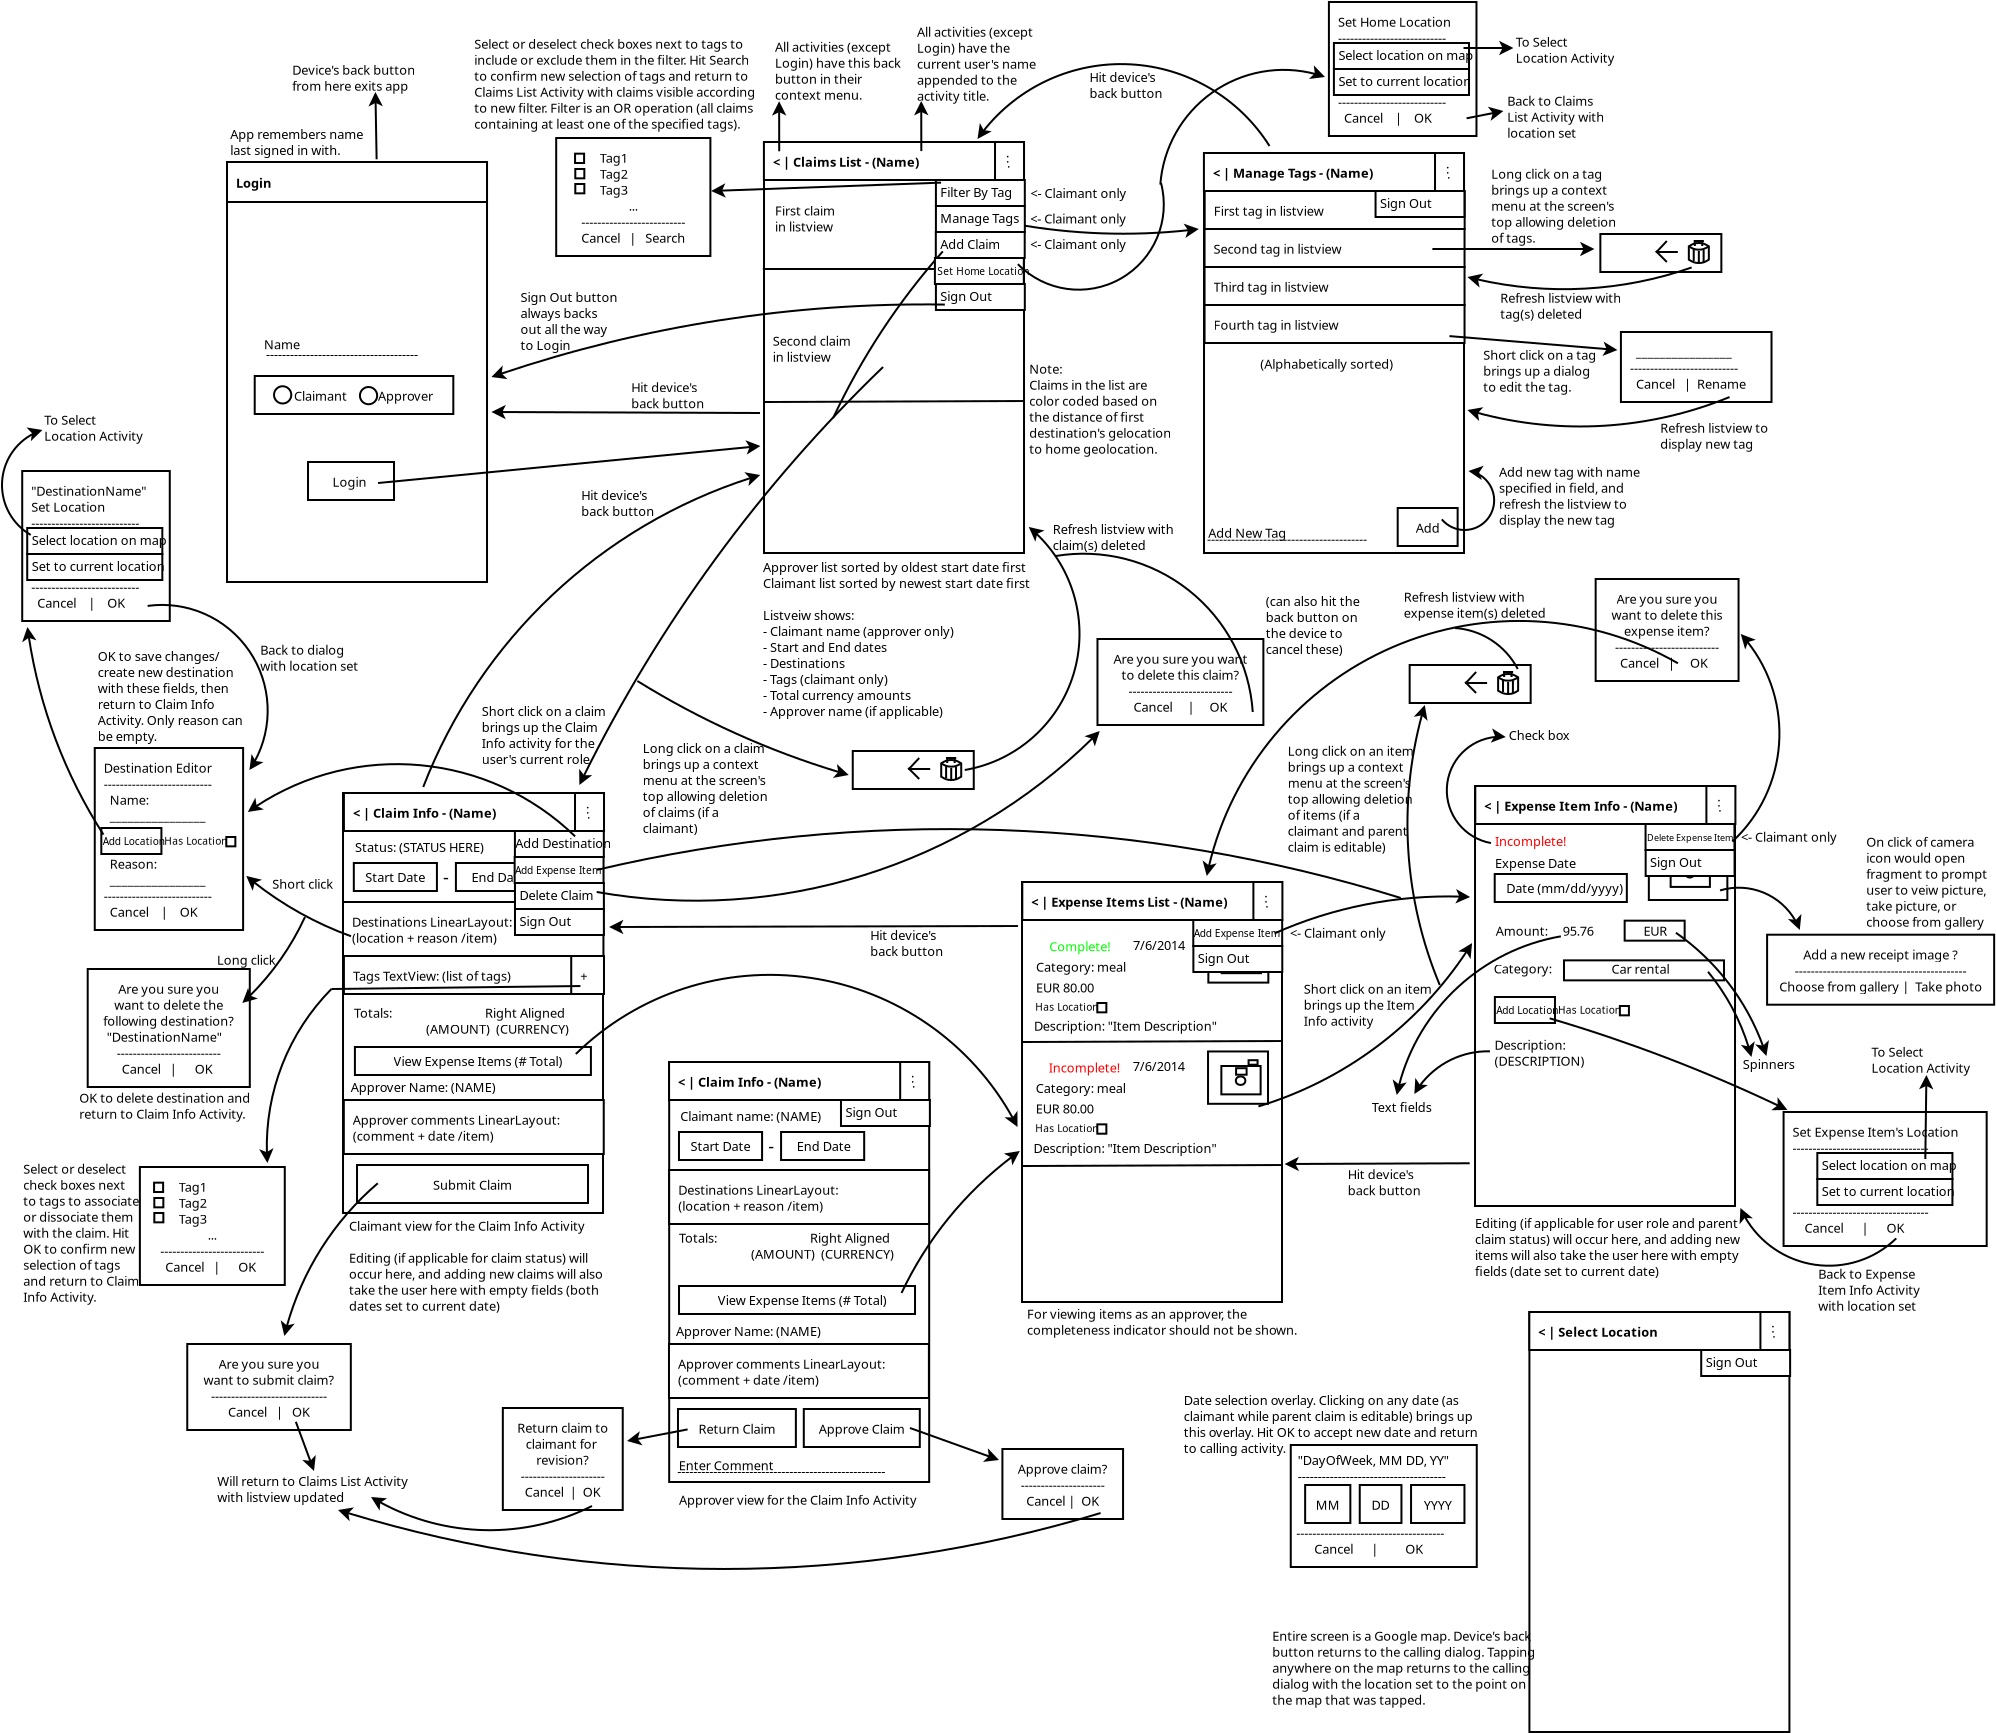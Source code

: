 <?xml version="1.0" encoding="UTF-8"?>
<dia:diagram xmlns:dia="http://www.lysator.liu.se/~alla/dia/">
  <dia:layer name="Background" visible="true" active="true">
    <dia:group>
      <dia:object type="Flowchart - Box" version="0" id="O0">
        <dia:attribute name="obj_pos">
          <dia:point val="74.978,50.95"/>
        </dia:attribute>
        <dia:attribute name="obj_bb">
          <dia:rectangle val="74.928,50.9;85.183,57.7"/>
        </dia:attribute>
        <dia:attribute name="elem_corner">
          <dia:point val="74.978,50.95"/>
        </dia:attribute>
        <dia:attribute name="elem_width">
          <dia:real val="10.155"/>
        </dia:attribute>
        <dia:attribute name="elem_height">
          <dia:real val="6.7"/>
        </dia:attribute>
        <dia:attribute name="border_width">
          <dia:real val="0.1"/>
        </dia:attribute>
        <dia:attribute name="show_background">
          <dia:boolean val="true"/>
        </dia:attribute>
        <dia:attribute name="padding">
          <dia:real val="0.5"/>
        </dia:attribute>
        <dia:attribute name="text">
          <dia:composite type="text">
            <dia:attribute name="string">
              <dia:string>#Set Expense Item's Location
----------------------------------



----------------------------------
    Cancel      |      OK#</dia:string>
            </dia:attribute>
            <dia:attribute name="font">
              <dia:font family="sans" style="0" name="Helvetica"/>
            </dia:attribute>
            <dia:attribute name="height">
              <dia:real val="0.8"/>
            </dia:attribute>
            <dia:attribute name="pos">
              <dia:point val="75.428,52.14"/>
            </dia:attribute>
            <dia:attribute name="color">
              <dia:color val="#000000"/>
            </dia:attribute>
            <dia:attribute name="alignment">
              <dia:enum val="0"/>
            </dia:attribute>
          </dia:composite>
        </dia:attribute>
      </dia:object>
      <dia:group>
        <dia:object type="Standard - Box" version="0" id="O1">
          <dia:attribute name="obj_pos">
            <dia:point val="76.665,53"/>
          </dia:attribute>
          <dia:attribute name="obj_bb">
            <dia:rectangle val="76.615,52.95;83.47,54.35"/>
          </dia:attribute>
          <dia:attribute name="elem_corner">
            <dia:point val="76.665,53"/>
          </dia:attribute>
          <dia:attribute name="elem_width">
            <dia:real val="6.755"/>
          </dia:attribute>
          <dia:attribute name="elem_height">
            <dia:real val="1.3"/>
          </dia:attribute>
          <dia:attribute name="show_background">
            <dia:boolean val="true"/>
          </dia:attribute>
        </dia:object>
        <dia:object type="Standard - Text" version="1" id="O2">
          <dia:attribute name="obj_pos">
            <dia:point val="76.888,53.85"/>
          </dia:attribute>
          <dia:attribute name="obj_bb">
            <dia:rectangle val="76.888,53.21;83.303,53.983"/>
          </dia:attribute>
          <dia:attribute name="text">
            <dia:composite type="text">
              <dia:attribute name="string">
                <dia:string>#Select location on map#</dia:string>
              </dia:attribute>
              <dia:attribute name="font">
                <dia:font family="sans" style="0" name="Helvetica"/>
              </dia:attribute>
              <dia:attribute name="height">
                <dia:real val="0.8"/>
              </dia:attribute>
              <dia:attribute name="pos">
                <dia:point val="76.888,53.85"/>
              </dia:attribute>
              <dia:attribute name="color">
                <dia:color val="#000000"/>
              </dia:attribute>
              <dia:attribute name="alignment">
                <dia:enum val="0"/>
              </dia:attribute>
            </dia:composite>
          </dia:attribute>
          <dia:attribute name="valign">
            <dia:enum val="3"/>
          </dia:attribute>
        </dia:object>
      </dia:group>
      <dia:group>
        <dia:object type="Standard - Box" version="0" id="O3">
          <dia:attribute name="obj_pos">
            <dia:point val="76.665,54.3"/>
          </dia:attribute>
          <dia:attribute name="obj_bb">
            <dia:rectangle val="76.615,54.25;83.47,55.65"/>
          </dia:attribute>
          <dia:attribute name="elem_corner">
            <dia:point val="76.665,54.3"/>
          </dia:attribute>
          <dia:attribute name="elem_width">
            <dia:real val="6.755"/>
          </dia:attribute>
          <dia:attribute name="elem_height">
            <dia:real val="1.3"/>
          </dia:attribute>
          <dia:attribute name="show_background">
            <dia:boolean val="true"/>
          </dia:attribute>
        </dia:object>
        <dia:object type="Standard - Text" version="1" id="O4">
          <dia:attribute name="obj_pos">
            <dia:point val="76.888,55.15"/>
          </dia:attribute>
          <dia:attribute name="obj_bb">
            <dia:rectangle val="76.888,54.51;83.175,55.282"/>
          </dia:attribute>
          <dia:attribute name="text">
            <dia:composite type="text">
              <dia:attribute name="string">
                <dia:string>#Set to current location#</dia:string>
              </dia:attribute>
              <dia:attribute name="font">
                <dia:font family="sans" style="0" name="Helvetica"/>
              </dia:attribute>
              <dia:attribute name="height">
                <dia:real val="0.8"/>
              </dia:attribute>
              <dia:attribute name="pos">
                <dia:point val="76.888,55.15"/>
              </dia:attribute>
              <dia:attribute name="color">
                <dia:color val="#000000"/>
              </dia:attribute>
              <dia:attribute name="alignment">
                <dia:enum val="0"/>
              </dia:attribute>
            </dia:composite>
          </dia:attribute>
          <dia:attribute name="valign">
            <dia:enum val="3"/>
          </dia:attribute>
        </dia:object>
      </dia:group>
    </dia:group>
    <dia:object type="Flowchart - Box" version="0" id="O5">
      <dia:attribute name="obj_pos">
        <dia:point val="35.92,67.8"/>
      </dia:attribute>
      <dia:attribute name="obj_bb">
        <dia:rectangle val="35.87,67.75;42.002,71.35"/>
      </dia:attribute>
      <dia:attribute name="elem_corner">
        <dia:point val="35.92,67.8"/>
      </dia:attribute>
      <dia:attribute name="elem_width">
        <dia:real val="6.032"/>
      </dia:attribute>
      <dia:attribute name="elem_height">
        <dia:real val="3.5"/>
      </dia:attribute>
      <dia:attribute name="show_background">
        <dia:boolean val="true"/>
      </dia:attribute>
      <dia:attribute name="padding">
        <dia:real val="0.5"/>
      </dia:attribute>
      <dia:attribute name="text">
        <dia:composite type="text">
          <dia:attribute name="string">
            <dia:string>#Approve claim?
---------------------
Cancel |  OK#</dia:string>
          </dia:attribute>
          <dia:attribute name="font">
            <dia:font family="sans" style="0" name="Helvetica"/>
          </dia:attribute>
          <dia:attribute name="height">
            <dia:real val="0.8"/>
          </dia:attribute>
          <dia:attribute name="pos">
            <dia:point val="38.936,68.99"/>
          </dia:attribute>
          <dia:attribute name="color">
            <dia:color val="#000000"/>
          </dia:attribute>
          <dia:attribute name="alignment">
            <dia:enum val="1"/>
          </dia:attribute>
        </dia:composite>
      </dia:attribute>
    </dia:object>
    <dia:object type="Flowchart - Box" version="0" id="O6">
      <dia:attribute name="obj_pos">
        <dia:point val="-2.85,3.45"/>
      </dia:attribute>
      <dia:attribute name="obj_bb">
        <dia:rectangle val="-2.9,3.4;10.2,24.5"/>
      </dia:attribute>
      <dia:attribute name="elem_corner">
        <dia:point val="-2.85,3.45"/>
      </dia:attribute>
      <dia:attribute name="elem_width">
        <dia:real val="13"/>
      </dia:attribute>
      <dia:attribute name="elem_height">
        <dia:real val="21"/>
      </dia:attribute>
      <dia:attribute name="show_background">
        <dia:boolean val="true"/>
      </dia:attribute>
      <dia:attribute name="padding">
        <dia:real val="0.5"/>
      </dia:attribute>
      <dia:attribute name="text">
        <dia:composite type="text">
          <dia:attribute name="string">
            <dia:string>##</dia:string>
          </dia:attribute>
          <dia:attribute name="font">
            <dia:font family="sans" style="0" name="Helvetica"/>
          </dia:attribute>
          <dia:attribute name="height">
            <dia:real val="0.8"/>
          </dia:attribute>
          <dia:attribute name="pos">
            <dia:point val="3.65,14.19"/>
          </dia:attribute>
          <dia:attribute name="color">
            <dia:color val="#000000"/>
          </dia:attribute>
          <dia:attribute name="alignment">
            <dia:enum val="1"/>
          </dia:attribute>
        </dia:composite>
      </dia:attribute>
    </dia:object>
    <dia:object type="Flowchart - Box" version="0" id="O7">
      <dia:attribute name="obj_pos">
        <dia:point val="-2.85,3.45"/>
      </dia:attribute>
      <dia:attribute name="obj_bb">
        <dia:rectangle val="-2.9,3.4;10.2,5.5"/>
      </dia:attribute>
      <dia:attribute name="elem_corner">
        <dia:point val="-2.85,3.45"/>
      </dia:attribute>
      <dia:attribute name="elem_width">
        <dia:real val="13"/>
      </dia:attribute>
      <dia:attribute name="elem_height">
        <dia:real val="2"/>
      </dia:attribute>
      <dia:attribute name="border_width">
        <dia:real val="0.1"/>
      </dia:attribute>
      <dia:attribute name="show_background">
        <dia:boolean val="true"/>
      </dia:attribute>
      <dia:attribute name="padding">
        <dia:real val="0.5"/>
      </dia:attribute>
      <dia:attribute name="text">
        <dia:composite type="text">
          <dia:attribute name="string">
            <dia:string>#Login#</dia:string>
          </dia:attribute>
          <dia:attribute name="font">
            <dia:font family="sans" style="80" name="Helvetica-Bold"/>
          </dia:attribute>
          <dia:attribute name="height">
            <dia:real val="0.8"/>
          </dia:attribute>
          <dia:attribute name="pos">
            <dia:point val="-2.4,4.69"/>
          </dia:attribute>
          <dia:attribute name="color">
            <dia:color val="#000000"/>
          </dia:attribute>
          <dia:attribute name="alignment">
            <dia:enum val="0"/>
          </dia:attribute>
        </dia:composite>
      </dia:attribute>
    </dia:object>
    <dia:object type="Flowchart - Box" version="0" id="O8">
      <dia:attribute name="obj_pos">
        <dia:point val="1.2,18.45"/>
      </dia:attribute>
      <dia:attribute name="obj_bb">
        <dia:rectangle val="1.15,18.4;5.55,20.4"/>
      </dia:attribute>
      <dia:attribute name="elem_corner">
        <dia:point val="1.2,18.45"/>
      </dia:attribute>
      <dia:attribute name="elem_width">
        <dia:real val="4.3"/>
      </dia:attribute>
      <dia:attribute name="elem_height">
        <dia:real val="1.9"/>
      </dia:attribute>
      <dia:attribute name="show_background">
        <dia:boolean val="true"/>
      </dia:attribute>
      <dia:attribute name="padding">
        <dia:real val="0.5"/>
      </dia:attribute>
      <dia:attribute name="text">
        <dia:composite type="text">
          <dia:attribute name="string">
            <dia:string>#Login #</dia:string>
          </dia:attribute>
          <dia:attribute name="font">
            <dia:font family="sans" style="0" name="Helvetica"/>
          </dia:attribute>
          <dia:attribute name="height">
            <dia:real val="0.8"/>
          </dia:attribute>
          <dia:attribute name="pos">
            <dia:point val="3.35,19.64"/>
          </dia:attribute>
          <dia:attribute name="color">
            <dia:color val="#000000"/>
          </dia:attribute>
          <dia:attribute name="alignment">
            <dia:enum val="1"/>
          </dia:attribute>
        </dia:composite>
      </dia:attribute>
    </dia:object>
    <dia:object type="Standard - Text" version="1" id="O9">
      <dia:attribute name="obj_pos">
        <dia:point val="9.831,9.39"/>
      </dia:attribute>
      <dia:attribute name="obj_bb">
        <dia:rectangle val="9.831,8.75;9.831,9.522"/>
      </dia:attribute>
      <dia:attribute name="text">
        <dia:composite type="text">
          <dia:attribute name="string">
            <dia:string>##</dia:string>
          </dia:attribute>
          <dia:attribute name="font">
            <dia:font family="sans" style="0" name="Helvetica"/>
          </dia:attribute>
          <dia:attribute name="height">
            <dia:real val="0.8"/>
          </dia:attribute>
          <dia:attribute name="pos">
            <dia:point val="9.831,9.39"/>
          </dia:attribute>
          <dia:attribute name="color">
            <dia:color val="#000000"/>
          </dia:attribute>
          <dia:attribute name="alignment">
            <dia:enum val="0"/>
          </dia:attribute>
        </dia:composite>
      </dia:attribute>
      <dia:attribute name="valign">
        <dia:enum val="3"/>
      </dia:attribute>
    </dia:object>
    <dia:object type="Standard - Text" version="1" id="O10">
      <dia:attribute name="obj_pos">
        <dia:point val="8.2,12.5"/>
      </dia:attribute>
      <dia:attribute name="obj_bb">
        <dia:rectangle val="8.2,11.86;8.2,12.633"/>
      </dia:attribute>
      <dia:attribute name="text">
        <dia:composite type="text">
          <dia:attribute name="string">
            <dia:string>##</dia:string>
          </dia:attribute>
          <dia:attribute name="font">
            <dia:font family="sans" style="0" name="Helvetica"/>
          </dia:attribute>
          <dia:attribute name="height">
            <dia:real val="0.8"/>
          </dia:attribute>
          <dia:attribute name="pos">
            <dia:point val="8.2,12.5"/>
          </dia:attribute>
          <dia:attribute name="color">
            <dia:color val="#000000"/>
          </dia:attribute>
          <dia:attribute name="alignment">
            <dia:enum val="0"/>
          </dia:attribute>
        </dia:composite>
      </dia:attribute>
      <dia:attribute name="valign">
        <dia:enum val="3"/>
      </dia:attribute>
    </dia:object>
    <dia:object type="Standard - Line" version="0" id="O11">
      <dia:attribute name="obj_pos">
        <dia:point val="4.7,19.5"/>
      </dia:attribute>
      <dia:attribute name="obj_bb">
        <dia:rectangle val="4.645,17.349;23.931,19.555"/>
      </dia:attribute>
      <dia:attribute name="conn_endpoints">
        <dia:point val="4.7,19.5"/>
        <dia:point val="23.82,17.65"/>
      </dia:attribute>
      <dia:attribute name="numcp">
        <dia:int val="1"/>
      </dia:attribute>
      <dia:attribute name="end_arrow">
        <dia:enum val="22"/>
      </dia:attribute>
      <dia:attribute name="end_arrow_length">
        <dia:real val="0.5"/>
      </dia:attribute>
      <dia:attribute name="end_arrow_width">
        <dia:real val="0.5"/>
      </dia:attribute>
    </dia:object>
    <dia:object type="Flowchart - Box" version="0" id="O12">
      <dia:attribute name="obj_pos">
        <dia:point val="24.0,2.455"/>
      </dia:attribute>
      <dia:attribute name="obj_bb">
        <dia:rectangle val="23.95,2.405;37.05,23.05"/>
      </dia:attribute>
      <dia:attribute name="elem_corner">
        <dia:point val="24.0,2.455"/>
      </dia:attribute>
      <dia:attribute name="elem_width">
        <dia:real val="13.0"/>
      </dia:attribute>
      <dia:attribute name="elem_height">
        <dia:real val="20.545"/>
      </dia:attribute>
      <dia:attribute name="show_background">
        <dia:boolean val="true"/>
      </dia:attribute>
      <dia:attribute name="padding">
        <dia:real val="0.5"/>
      </dia:attribute>
      <dia:attribute name="text">
        <dia:composite type="text">
          <dia:attribute name="string">
            <dia:string>##</dia:string>
          </dia:attribute>
          <dia:attribute name="font">
            <dia:font family="sans" style="0" name="Helvetica"/>
          </dia:attribute>
          <dia:attribute name="height">
            <dia:real val="0.8"/>
          </dia:attribute>
          <dia:attribute name="pos">
            <dia:point val="30.5,12.967"/>
          </dia:attribute>
          <dia:attribute name="color">
            <dia:color val="#000000"/>
          </dia:attribute>
          <dia:attribute name="alignment">
            <dia:enum val="1"/>
          </dia:attribute>
        </dia:composite>
      </dia:attribute>
    </dia:object>
    <dia:object type="Standard - Text" version="1" id="O13">
      <dia:attribute name="obj_pos">
        <dia:point val="45,14"/>
      </dia:attribute>
      <dia:attribute name="obj_bb">
        <dia:rectangle val="45,13.36;45,14.133"/>
      </dia:attribute>
      <dia:attribute name="text">
        <dia:composite type="text">
          <dia:attribute name="string">
            <dia:string>##</dia:string>
          </dia:attribute>
          <dia:attribute name="font">
            <dia:font family="sans" style="0" name="Helvetica"/>
          </dia:attribute>
          <dia:attribute name="height">
            <dia:real val="0.8"/>
          </dia:attribute>
          <dia:attribute name="pos">
            <dia:point val="45,14"/>
          </dia:attribute>
          <dia:attribute name="color">
            <dia:color val="#000000"/>
          </dia:attribute>
          <dia:attribute name="alignment">
            <dia:enum val="0"/>
          </dia:attribute>
        </dia:composite>
      </dia:attribute>
      <dia:attribute name="valign">
        <dia:enum val="3"/>
      </dia:attribute>
    </dia:object>
    <dia:object type="Standard - Text" version="1" id="O14">
      <dia:attribute name="obj_pos">
        <dia:point val="31,26"/>
      </dia:attribute>
      <dia:attribute name="obj_bb">
        <dia:rectangle val="31,25.36;31,26.133"/>
      </dia:attribute>
      <dia:attribute name="text">
        <dia:composite type="text">
          <dia:attribute name="string">
            <dia:string>##</dia:string>
          </dia:attribute>
          <dia:attribute name="font">
            <dia:font family="sans" style="0" name="Helvetica"/>
          </dia:attribute>
          <dia:attribute name="height">
            <dia:real val="0.8"/>
          </dia:attribute>
          <dia:attribute name="pos">
            <dia:point val="31,26"/>
          </dia:attribute>
          <dia:attribute name="color">
            <dia:color val="#000000"/>
          </dia:attribute>
          <dia:attribute name="alignment">
            <dia:enum val="0"/>
          </dia:attribute>
        </dia:composite>
      </dia:attribute>
      <dia:attribute name="valign">
        <dia:enum val="3"/>
      </dia:attribute>
    </dia:object>
    <dia:object type="Standard - Text" version="1" id="O15">
      <dia:attribute name="obj_pos">
        <dia:point val="23.95,23.95"/>
      </dia:attribute>
      <dia:attribute name="obj_bb">
        <dia:rectangle val="23.95,23.31;36.663,31.282"/>
      </dia:attribute>
      <dia:attribute name="text">
        <dia:composite type="text">
          <dia:attribute name="string">
            <dia:string>#Approver list sorted by oldest start date first 
Claimant list sorted by newest start date first

Listveiw shows:
- Claimant name (approver only) 
- Start and End dates
- Destinations
- Tags (claimant only)
- Total currency amounts
- Approver name (if applicable)#</dia:string>
          </dia:attribute>
          <dia:attribute name="font">
            <dia:font family="sans" style="0" name="Helvetica"/>
          </dia:attribute>
          <dia:attribute name="height">
            <dia:real val="0.8"/>
          </dia:attribute>
          <dia:attribute name="pos">
            <dia:point val="23.95,23.95"/>
          </dia:attribute>
          <dia:attribute name="color">
            <dia:color val="#000000"/>
          </dia:attribute>
          <dia:attribute name="alignment">
            <dia:enum val="0"/>
          </dia:attribute>
        </dia:composite>
      </dia:attribute>
      <dia:attribute name="valign">
        <dia:enum val="3"/>
      </dia:attribute>
    </dia:object>
    <dia:object type="Standard - Text" version="1" id="O16">
      <dia:attribute name="obj_pos">
        <dia:point val="11.827,10.45"/>
      </dia:attribute>
      <dia:attribute name="obj_bb">
        <dia:rectangle val="11.827,9.81;16.317,12.982"/>
      </dia:attribute>
      <dia:attribute name="text">
        <dia:composite type="text">
          <dia:attribute name="string">
            <dia:string>#Sign Out button
always backs
out all the way
to Login#</dia:string>
          </dia:attribute>
          <dia:attribute name="font">
            <dia:font family="sans" style="0" name="Helvetica"/>
          </dia:attribute>
          <dia:attribute name="height">
            <dia:real val="0.8"/>
          </dia:attribute>
          <dia:attribute name="pos">
            <dia:point val="11.827,10.45"/>
          </dia:attribute>
          <dia:attribute name="color">
            <dia:color val="#000000"/>
          </dia:attribute>
          <dia:attribute name="alignment">
            <dia:enum val="0"/>
          </dia:attribute>
        </dia:composite>
      </dia:attribute>
      <dia:attribute name="valign">
        <dia:enum val="3"/>
      </dia:attribute>
    </dia:object>
    <dia:object type="Standard - Box" version="0" id="O17">
      <dia:attribute name="obj_pos">
        <dia:point val="46,3"/>
      </dia:attribute>
      <dia:attribute name="obj_bb">
        <dia:rectangle val="45.95,2.95;59.05,23.05"/>
      </dia:attribute>
      <dia:attribute name="elem_corner">
        <dia:point val="46,3"/>
      </dia:attribute>
      <dia:attribute name="elem_width">
        <dia:real val="13"/>
      </dia:attribute>
      <dia:attribute name="elem_height">
        <dia:real val="20"/>
      </dia:attribute>
      <dia:attribute name="show_background">
        <dia:boolean val="true"/>
      </dia:attribute>
    </dia:object>
    <dia:object type="Standard - Text" version="1" id="O18">
      <dia:attribute name="obj_pos">
        <dia:point val="37.315,6.53"/>
      </dia:attribute>
      <dia:attribute name="obj_bb">
        <dia:rectangle val="37.315,5.89;42.045,6.662"/>
      </dia:attribute>
      <dia:attribute name="text">
        <dia:composite type="text">
          <dia:attribute name="string">
            <dia:string>#&lt;- Claimant only#</dia:string>
          </dia:attribute>
          <dia:attribute name="font">
            <dia:font family="sans" style="0" name="Helvetica"/>
          </dia:attribute>
          <dia:attribute name="height">
            <dia:real val="0.8"/>
          </dia:attribute>
          <dia:attribute name="pos">
            <dia:point val="37.315,6.53"/>
          </dia:attribute>
          <dia:attribute name="color">
            <dia:color val="#000000"/>
          </dia:attribute>
          <dia:attribute name="alignment">
            <dia:enum val="0"/>
          </dia:attribute>
        </dia:composite>
      </dia:attribute>
      <dia:attribute name="valign">
        <dia:enum val="3"/>
      </dia:attribute>
    </dia:object>
    <dia:object type="Standard - Text" version="1" id="O19">
      <dia:attribute name="obj_pos">
        <dia:point val="37.315,7.8"/>
      </dia:attribute>
      <dia:attribute name="obj_bb">
        <dia:rectangle val="37.315,7.16;42.045,7.933"/>
      </dia:attribute>
      <dia:attribute name="text">
        <dia:composite type="text">
          <dia:attribute name="string">
            <dia:string>#&lt;- Claimant only#</dia:string>
          </dia:attribute>
          <dia:attribute name="font">
            <dia:font family="sans" style="0" name="Helvetica"/>
          </dia:attribute>
          <dia:attribute name="height">
            <dia:real val="0.8"/>
          </dia:attribute>
          <dia:attribute name="pos">
            <dia:point val="37.315,7.8"/>
          </dia:attribute>
          <dia:attribute name="color">
            <dia:color val="#000000"/>
          </dia:attribute>
          <dia:attribute name="alignment">
            <dia:enum val="0"/>
          </dia:attribute>
        </dia:composite>
      </dia:attribute>
      <dia:attribute name="valign">
        <dia:enum val="3"/>
      </dia:attribute>
    </dia:object>
    <dia:object type="Standard - Text" version="1" id="O20">
      <dia:attribute name="obj_pos">
        <dia:point val="37.33,5.255"/>
      </dia:attribute>
      <dia:attribute name="obj_bb">
        <dia:rectangle val="37.33,4.615;42.06,5.388"/>
      </dia:attribute>
      <dia:attribute name="text">
        <dia:composite type="text">
          <dia:attribute name="string">
            <dia:string>#&lt;- Claimant only#</dia:string>
          </dia:attribute>
          <dia:attribute name="font">
            <dia:font family="sans" style="0" name="Helvetica"/>
          </dia:attribute>
          <dia:attribute name="height">
            <dia:real val="0.8"/>
          </dia:attribute>
          <dia:attribute name="pos">
            <dia:point val="37.33,5.255"/>
          </dia:attribute>
          <dia:attribute name="color">
            <dia:color val="#000000"/>
          </dia:attribute>
          <dia:attribute name="alignment">
            <dia:enum val="0"/>
          </dia:attribute>
        </dia:composite>
      </dia:attribute>
      <dia:attribute name="valign">
        <dia:enum val="3"/>
      </dia:attribute>
    </dia:object>
    <dia:object type="Standard - Text" version="1" id="O21">
      <dia:attribute name="obj_pos">
        <dia:point val="58.45,6.85"/>
      </dia:attribute>
      <dia:attribute name="obj_bb">
        <dia:rectangle val="58.45,6.21;58.45,6.982"/>
      </dia:attribute>
      <dia:attribute name="text">
        <dia:composite type="text">
          <dia:attribute name="string">
            <dia:string>##</dia:string>
          </dia:attribute>
          <dia:attribute name="font">
            <dia:font family="sans" style="0" name="Helvetica"/>
          </dia:attribute>
          <dia:attribute name="height">
            <dia:real val="0.8"/>
          </dia:attribute>
          <dia:attribute name="pos">
            <dia:point val="58.45,6.85"/>
          </dia:attribute>
          <dia:attribute name="color">
            <dia:color val="#000000"/>
          </dia:attribute>
          <dia:attribute name="alignment">
            <dia:enum val="0"/>
          </dia:attribute>
        </dia:composite>
      </dia:attribute>
      <dia:attribute name="valign">
        <dia:enum val="3"/>
      </dia:attribute>
    </dia:object>
    <dia:object type="Standard - Box" version="0" id="O22">
      <dia:attribute name="obj_pos">
        <dia:point val="2.95,35"/>
      </dia:attribute>
      <dia:attribute name="obj_bb">
        <dia:rectangle val="2.9,34.95;16,56.05"/>
      </dia:attribute>
      <dia:attribute name="elem_corner">
        <dia:point val="2.95,35"/>
      </dia:attribute>
      <dia:attribute name="elem_width">
        <dia:real val="13"/>
      </dia:attribute>
      <dia:attribute name="elem_height">
        <dia:real val="21"/>
      </dia:attribute>
      <dia:attribute name="show_background">
        <dia:boolean val="true"/>
      </dia:attribute>
    </dia:object>
    <dia:object type="Standard - Text" version="1" id="O23">
      <dia:attribute name="obj_pos">
        <dia:point val="3.555,37.956"/>
      </dia:attribute>
      <dia:attribute name="obj_bb">
        <dia:rectangle val="3.555,37.316;10.258,38.088"/>
      </dia:attribute>
      <dia:attribute name="text">
        <dia:composite type="text">
          <dia:attribute name="string">
            <dia:string>#Status: (STATUS HERE)#</dia:string>
          </dia:attribute>
          <dia:attribute name="font">
            <dia:font family="sans" style="0" name="Helvetica"/>
          </dia:attribute>
          <dia:attribute name="height">
            <dia:real val="0.8"/>
          </dia:attribute>
          <dia:attribute name="pos">
            <dia:point val="3.555,37.956"/>
          </dia:attribute>
          <dia:attribute name="color">
            <dia:color val="#000000"/>
          </dia:attribute>
          <dia:attribute name="alignment">
            <dia:enum val="0"/>
          </dia:attribute>
        </dia:composite>
      </dia:attribute>
      <dia:attribute name="valign">
        <dia:enum val="3"/>
      </dia:attribute>
    </dia:object>
    <dia:object type="Standard - Box" version="0" id="O24">
      <dia:attribute name="obj_pos">
        <dia:point val="36.9,39.45"/>
      </dia:attribute>
      <dia:attribute name="obj_bb">
        <dia:rectangle val="36.85,39.4;49.95,60.5"/>
      </dia:attribute>
      <dia:attribute name="elem_corner">
        <dia:point val="36.9,39.45"/>
      </dia:attribute>
      <dia:attribute name="elem_width">
        <dia:real val="13"/>
      </dia:attribute>
      <dia:attribute name="elem_height">
        <dia:real val="21"/>
      </dia:attribute>
      <dia:attribute name="show_background">
        <dia:boolean val="true"/>
      </dia:attribute>
    </dia:object>
    <dia:object type="Standard - Text" version="1" id="O25">
      <dia:attribute name="obj_pos">
        <dia:point val="38.256,42.913"/>
      </dia:attribute>
      <dia:attribute name="obj_bb">
        <dia:rectangle val="38.256,42.273;41.131,43.045"/>
      </dia:attribute>
      <dia:attribute name="text">
        <dia:composite type="text">
          <dia:attribute name="string">
            <dia:string>#Complete!#</dia:string>
          </dia:attribute>
          <dia:attribute name="font">
            <dia:font family="sans" style="0" name="Helvetica"/>
          </dia:attribute>
          <dia:attribute name="height">
            <dia:real val="0.8"/>
          </dia:attribute>
          <dia:attribute name="pos">
            <dia:point val="38.256,42.913"/>
          </dia:attribute>
          <dia:attribute name="color">
            <dia:color val="#00ff00"/>
          </dia:attribute>
          <dia:attribute name="alignment">
            <dia:enum val="0"/>
          </dia:attribute>
        </dia:composite>
      </dia:attribute>
      <dia:attribute name="valign">
        <dia:enum val="3"/>
      </dia:attribute>
    </dia:object>
    <dia:object type="Standard - Text" version="1" id="O26">
      <dia:attribute name="obj_pos">
        <dia:point val="42.454,42.845"/>
      </dia:attribute>
      <dia:attribute name="obj_bb">
        <dia:rectangle val="42.454,42.205;45.044,42.977"/>
      </dia:attribute>
      <dia:attribute name="text">
        <dia:composite type="text">
          <dia:attribute name="string">
            <dia:string>#7/6/2014#</dia:string>
          </dia:attribute>
          <dia:attribute name="font">
            <dia:font family="sans" style="0" name="Helvetica"/>
          </dia:attribute>
          <dia:attribute name="height">
            <dia:real val="0.8"/>
          </dia:attribute>
          <dia:attribute name="pos">
            <dia:point val="42.454,42.845"/>
          </dia:attribute>
          <dia:attribute name="color">
            <dia:color val="#000000"/>
          </dia:attribute>
          <dia:attribute name="alignment">
            <dia:enum val="0"/>
          </dia:attribute>
        </dia:composite>
      </dia:attribute>
      <dia:attribute name="valign">
        <dia:enum val="3"/>
      </dia:attribute>
    </dia:object>
    <dia:object type="Standard - Text" version="1" id="O27">
      <dia:attribute name="obj_pos">
        <dia:point val="37.602,43.935"/>
      </dia:attribute>
      <dia:attribute name="obj_bb">
        <dia:rectangle val="37.602,43.295;41.912,44.068"/>
      </dia:attribute>
      <dia:attribute name="text">
        <dia:composite type="text">
          <dia:attribute name="string">
            <dia:string>#Category: meal#</dia:string>
          </dia:attribute>
          <dia:attribute name="font">
            <dia:font family="sans" style="0" name="Helvetica"/>
          </dia:attribute>
          <dia:attribute name="height">
            <dia:real val="0.8"/>
          </dia:attribute>
          <dia:attribute name="pos">
            <dia:point val="37.602,43.935"/>
          </dia:attribute>
          <dia:attribute name="color">
            <dia:color val="#000000"/>
          </dia:attribute>
          <dia:attribute name="alignment">
            <dia:enum val="0"/>
          </dia:attribute>
        </dia:composite>
      </dia:attribute>
      <dia:attribute name="valign">
        <dia:enum val="3"/>
      </dia:attribute>
    </dia:object>
    <dia:object type="Standard - Text" version="1" id="O28">
      <dia:attribute name="obj_pos">
        <dia:point val="37.602,44.971"/>
      </dia:attribute>
      <dia:attribute name="obj_bb">
        <dia:rectangle val="37.602,44.331;40.574,45.104"/>
      </dia:attribute>
      <dia:attribute name="text">
        <dia:composite type="text">
          <dia:attribute name="string">
            <dia:string>#EUR 80.00#</dia:string>
          </dia:attribute>
          <dia:attribute name="font">
            <dia:font family="sans" style="0" name="Helvetica"/>
          </dia:attribute>
          <dia:attribute name="height">
            <dia:real val="0.8"/>
          </dia:attribute>
          <dia:attribute name="pos">
            <dia:point val="37.602,44.971"/>
          </dia:attribute>
          <dia:attribute name="color">
            <dia:color val="#000000"/>
          </dia:attribute>
          <dia:attribute name="alignment">
            <dia:enum val="0"/>
          </dia:attribute>
        </dia:composite>
      </dia:attribute>
      <dia:attribute name="valign">
        <dia:enum val="3"/>
      </dia:attribute>
    </dia:object>
    <dia:object type="Standard - Text" version="1" id="O29">
      <dia:attribute name="obj_pos">
        <dia:point val="37.493,46.889"/>
      </dia:attribute>
      <dia:attribute name="obj_bb">
        <dia:rectangle val="37.493,46.249;46.47,47.022"/>
      </dia:attribute>
      <dia:attribute name="text">
        <dia:composite type="text">
          <dia:attribute name="string">
            <dia:string>#Description: "Item Description" #</dia:string>
          </dia:attribute>
          <dia:attribute name="font">
            <dia:font family="sans" style="0" name="Helvetica"/>
          </dia:attribute>
          <dia:attribute name="height">
            <dia:real val="0.8"/>
          </dia:attribute>
          <dia:attribute name="pos">
            <dia:point val="37.493,46.889"/>
          </dia:attribute>
          <dia:attribute name="color">
            <dia:color val="#000000"/>
          </dia:attribute>
          <dia:attribute name="alignment">
            <dia:enum val="0"/>
          </dia:attribute>
        </dia:composite>
      </dia:attribute>
      <dia:attribute name="valign">
        <dia:enum val="3"/>
      </dia:attribute>
    </dia:object>
    <dia:object type="Standard - Text" version="1" id="O30">
      <dia:attribute name="obj_pos">
        <dia:point val="38.24,48.972"/>
      </dia:attribute>
      <dia:attribute name="obj_bb">
        <dia:rectangle val="38.24,48.332;41.623,49.105"/>
      </dia:attribute>
      <dia:attribute name="text">
        <dia:composite type="text">
          <dia:attribute name="string">
            <dia:string>#Incomplete!#</dia:string>
          </dia:attribute>
          <dia:attribute name="font">
            <dia:font family="sans" style="0" name="Helvetica"/>
          </dia:attribute>
          <dia:attribute name="height">
            <dia:real val="0.8"/>
          </dia:attribute>
          <dia:attribute name="pos">
            <dia:point val="38.24,48.972"/>
          </dia:attribute>
          <dia:attribute name="color">
            <dia:color val="#ff0000"/>
          </dia:attribute>
          <dia:attribute name="alignment">
            <dia:enum val="0"/>
          </dia:attribute>
        </dia:composite>
      </dia:attribute>
      <dia:attribute name="valign">
        <dia:enum val="3"/>
      </dia:attribute>
    </dia:object>
    <dia:object type="Standard - Text" version="1" id="O31">
      <dia:attribute name="obj_pos">
        <dia:point val="42.438,48.904"/>
      </dia:attribute>
      <dia:attribute name="obj_bb">
        <dia:rectangle val="42.438,48.264;45.028,49.037"/>
      </dia:attribute>
      <dia:attribute name="text">
        <dia:composite type="text">
          <dia:attribute name="string">
            <dia:string>#7/6/2014#</dia:string>
          </dia:attribute>
          <dia:attribute name="font">
            <dia:font family="sans" style="0" name="Helvetica"/>
          </dia:attribute>
          <dia:attribute name="height">
            <dia:real val="0.8"/>
          </dia:attribute>
          <dia:attribute name="pos">
            <dia:point val="42.438,48.904"/>
          </dia:attribute>
          <dia:attribute name="color">
            <dia:color val="#000000"/>
          </dia:attribute>
          <dia:attribute name="alignment">
            <dia:enum val="0"/>
          </dia:attribute>
        </dia:composite>
      </dia:attribute>
      <dia:attribute name="valign">
        <dia:enum val="3"/>
      </dia:attribute>
    </dia:object>
    <dia:object type="Standard - Text" version="1" id="O32">
      <dia:attribute name="obj_pos">
        <dia:point val="37.586,49.995"/>
      </dia:attribute>
      <dia:attribute name="obj_bb">
        <dia:rectangle val="37.586,49.355;41.896,50.127"/>
      </dia:attribute>
      <dia:attribute name="text">
        <dia:composite type="text">
          <dia:attribute name="string">
            <dia:string>#Category: meal#</dia:string>
          </dia:attribute>
          <dia:attribute name="font">
            <dia:font family="sans" style="0" name="Helvetica"/>
          </dia:attribute>
          <dia:attribute name="height">
            <dia:real val="0.8"/>
          </dia:attribute>
          <dia:attribute name="pos">
            <dia:point val="37.586,49.995"/>
          </dia:attribute>
          <dia:attribute name="color">
            <dia:color val="#000000"/>
          </dia:attribute>
          <dia:attribute name="alignment">
            <dia:enum val="0"/>
          </dia:attribute>
        </dia:composite>
      </dia:attribute>
      <dia:attribute name="valign">
        <dia:enum val="3"/>
      </dia:attribute>
    </dia:object>
    <dia:object type="Standard - Text" version="1" id="O33">
      <dia:attribute name="obj_pos">
        <dia:point val="37.586,51.031"/>
      </dia:attribute>
      <dia:attribute name="obj_bb">
        <dia:rectangle val="37.586,50.391;40.558,51.163"/>
      </dia:attribute>
      <dia:attribute name="text">
        <dia:composite type="text">
          <dia:attribute name="string">
            <dia:string>#EUR 80.00#</dia:string>
          </dia:attribute>
          <dia:attribute name="font">
            <dia:font family="sans" style="0" name="Helvetica"/>
          </dia:attribute>
          <dia:attribute name="height">
            <dia:real val="0.8"/>
          </dia:attribute>
          <dia:attribute name="pos">
            <dia:point val="37.586,51.031"/>
          </dia:attribute>
          <dia:attribute name="color">
            <dia:color val="#000000"/>
          </dia:attribute>
          <dia:attribute name="alignment">
            <dia:enum val="0"/>
          </dia:attribute>
        </dia:composite>
      </dia:attribute>
      <dia:attribute name="valign">
        <dia:enum val="3"/>
      </dia:attribute>
    </dia:object>
    <dia:object type="Standard - Text" version="1" id="O34">
      <dia:attribute name="obj_pos">
        <dia:point val="37.477,52.998"/>
      </dia:attribute>
      <dia:attribute name="obj_bb">
        <dia:rectangle val="37.477,52.358;46.454,53.131"/>
      </dia:attribute>
      <dia:attribute name="text">
        <dia:composite type="text">
          <dia:attribute name="string">
            <dia:string>#Description: "Item Description" #</dia:string>
          </dia:attribute>
          <dia:attribute name="font">
            <dia:font family="sans" style="0" name="Helvetica"/>
          </dia:attribute>
          <dia:attribute name="height">
            <dia:real val="0.8"/>
          </dia:attribute>
          <dia:attribute name="pos">
            <dia:point val="37.477,52.998"/>
          </dia:attribute>
          <dia:attribute name="color">
            <dia:color val="#000000"/>
          </dia:attribute>
          <dia:attribute name="alignment">
            <dia:enum val="0"/>
          </dia:attribute>
        </dia:composite>
      </dia:attribute>
      <dia:attribute name="valign">
        <dia:enum val="3"/>
      </dia:attribute>
    </dia:object>
    <dia:object type="Standard - Box" version="0" id="O35">
      <dia:attribute name="obj_pos">
        <dia:point val="59.55,34.65"/>
      </dia:attribute>
      <dia:attribute name="obj_bb">
        <dia:rectangle val="59.5,34.6;72.6,55.7"/>
      </dia:attribute>
      <dia:attribute name="elem_corner">
        <dia:point val="59.55,34.65"/>
      </dia:attribute>
      <dia:attribute name="elem_width">
        <dia:real val="13"/>
      </dia:attribute>
      <dia:attribute name="elem_height">
        <dia:real val="21"/>
      </dia:attribute>
      <dia:attribute name="show_background">
        <dia:boolean val="true"/>
      </dia:attribute>
    </dia:object>
    <dia:object type="Standard - Text" version="1" id="O36">
      <dia:attribute name="obj_pos">
        <dia:point val="60.55,38.75"/>
      </dia:attribute>
      <dia:attribute name="obj_bb">
        <dia:rectangle val="60.55,38.11;64.422,38.883"/>
      </dia:attribute>
      <dia:attribute name="text">
        <dia:composite type="text">
          <dia:attribute name="string">
            <dia:string>#Expense Date#</dia:string>
          </dia:attribute>
          <dia:attribute name="font">
            <dia:font family="sans" style="0" name="Helvetica"/>
          </dia:attribute>
          <dia:attribute name="height">
            <dia:real val="0.8"/>
          </dia:attribute>
          <dia:attribute name="pos">
            <dia:point val="60.55,38.75"/>
          </dia:attribute>
          <dia:attribute name="color">
            <dia:color val="#000000"/>
          </dia:attribute>
          <dia:attribute name="alignment">
            <dia:enum val="0"/>
          </dia:attribute>
        </dia:composite>
      </dia:attribute>
      <dia:attribute name="valign">
        <dia:enum val="3"/>
      </dia:attribute>
    </dia:object>
    <dia:object type="Standard - Text" version="1" id="O37">
      <dia:attribute name="obj_pos">
        <dia:point val="60.55,37.65"/>
      </dia:attribute>
      <dia:attribute name="obj_bb">
        <dia:rectangle val="60.55,37.01;63.932,37.782"/>
      </dia:attribute>
      <dia:attribute name="text">
        <dia:composite type="text">
          <dia:attribute name="string">
            <dia:string>#Incomplete!#</dia:string>
          </dia:attribute>
          <dia:attribute name="font">
            <dia:font family="sans" style="0" name="Helvetica"/>
          </dia:attribute>
          <dia:attribute name="height">
            <dia:real val="0.8"/>
          </dia:attribute>
          <dia:attribute name="pos">
            <dia:point val="60.55,37.65"/>
          </dia:attribute>
          <dia:attribute name="color">
            <dia:color val="#ff0000"/>
          </dia:attribute>
          <dia:attribute name="alignment">
            <dia:enum val="0"/>
          </dia:attribute>
        </dia:composite>
      </dia:attribute>
      <dia:attribute name="valign">
        <dia:enum val="3"/>
      </dia:attribute>
    </dia:object>
    <dia:object type="Standard - Text" version="1" id="O38">
      <dia:attribute name="obj_pos">
        <dia:point val="60.524,47.842"/>
      </dia:attribute>
      <dia:attribute name="obj_bb">
        <dia:rectangle val="60.524,47.202;65.037,48.774"/>
      </dia:attribute>
      <dia:attribute name="text">
        <dia:composite type="text">
          <dia:attribute name="string">
            <dia:string>#Description:
(DESCRIPTION)#</dia:string>
          </dia:attribute>
          <dia:attribute name="font">
            <dia:font family="sans" style="0" name="Helvetica"/>
          </dia:attribute>
          <dia:attribute name="height">
            <dia:real val="0.8"/>
          </dia:attribute>
          <dia:attribute name="pos">
            <dia:point val="60.524,47.842"/>
          </dia:attribute>
          <dia:attribute name="color">
            <dia:color val="#000000"/>
          </dia:attribute>
          <dia:attribute name="alignment">
            <dia:enum val="0"/>
          </dia:attribute>
        </dia:composite>
      </dia:attribute>
      <dia:attribute name="valign">
        <dia:enum val="3"/>
      </dia:attribute>
    </dia:object>
    <dia:object type="Standard - Text" version="1" id="O39">
      <dia:attribute name="obj_pos">
        <dia:point val="60.584,42.143"/>
      </dia:attribute>
      <dia:attribute name="obj_bb">
        <dia:rectangle val="60.584,41.503;65.607,42.276"/>
      </dia:attribute>
      <dia:attribute name="text">
        <dia:composite type="text">
          <dia:attribute name="string">
            <dia:string>#Amount:     95.76#</dia:string>
          </dia:attribute>
          <dia:attribute name="font">
            <dia:font family="sans" style="0" name="Helvetica"/>
          </dia:attribute>
          <dia:attribute name="height">
            <dia:real val="0.8"/>
          </dia:attribute>
          <dia:attribute name="pos">
            <dia:point val="60.584,42.143"/>
          </dia:attribute>
          <dia:attribute name="color">
            <dia:color val="#000000"/>
          </dia:attribute>
          <dia:attribute name="alignment">
            <dia:enum val="0"/>
          </dia:attribute>
        </dia:composite>
      </dia:attribute>
      <dia:attribute name="valign">
        <dia:enum val="3"/>
      </dia:attribute>
    </dia:object>
    <dia:object type="Standard - Text" version="1" id="O40">
      <dia:attribute name="obj_pos">
        <dia:point val="82.808,48.276"/>
      </dia:attribute>
      <dia:attribute name="obj_bb">
        <dia:rectangle val="82.808,47.636;82.808,48.409"/>
      </dia:attribute>
      <dia:attribute name="text">
        <dia:composite type="text">
          <dia:attribute name="string">
            <dia:string>##</dia:string>
          </dia:attribute>
          <dia:attribute name="font">
            <dia:font family="sans" style="0" name="Helvetica"/>
          </dia:attribute>
          <dia:attribute name="height">
            <dia:real val="0.8"/>
          </dia:attribute>
          <dia:attribute name="pos">
            <dia:point val="82.808,48.276"/>
          </dia:attribute>
          <dia:attribute name="color">
            <dia:color val="#000000"/>
          </dia:attribute>
          <dia:attribute name="alignment">
            <dia:enum val="0"/>
          </dia:attribute>
        </dia:composite>
      </dia:attribute>
      <dia:attribute name="valign">
        <dia:enum val="3"/>
      </dia:attribute>
    </dia:object>
    <dia:object type="Standard - Text" version="1" id="O41">
      <dia:attribute name="obj_pos">
        <dia:point val="84.198,47.839"/>
      </dia:attribute>
      <dia:attribute name="obj_bb">
        <dia:rectangle val="84.198,47.199;84.198,47.972"/>
      </dia:attribute>
      <dia:attribute name="text">
        <dia:composite type="text">
          <dia:attribute name="string">
            <dia:string>##</dia:string>
          </dia:attribute>
          <dia:attribute name="font">
            <dia:font family="sans" style="0" name="Helvetica"/>
          </dia:attribute>
          <dia:attribute name="height">
            <dia:real val="0.8"/>
          </dia:attribute>
          <dia:attribute name="pos">
            <dia:point val="84.198,47.839"/>
          </dia:attribute>
          <dia:attribute name="color">
            <dia:color val="#000000"/>
          </dia:attribute>
          <dia:attribute name="alignment">
            <dia:enum val="0"/>
          </dia:attribute>
        </dia:composite>
      </dia:attribute>
      <dia:attribute name="valign">
        <dia:enum val="3"/>
      </dia:attribute>
    </dia:object>
    <dia:object type="Standard - Text" version="1" id="O42">
      <dia:attribute name="obj_pos">
        <dia:point val="60.485,44.028"/>
      </dia:attribute>
      <dia:attribute name="obj_bb">
        <dia:rectangle val="60.485,43.388;63.238,44.16"/>
      </dia:attribute>
      <dia:attribute name="text">
        <dia:composite type="text">
          <dia:attribute name="string">
            <dia:string>#Category:#</dia:string>
          </dia:attribute>
          <dia:attribute name="font">
            <dia:font family="sans" style="0" name="Helvetica"/>
          </dia:attribute>
          <dia:attribute name="height">
            <dia:real val="0.8"/>
          </dia:attribute>
          <dia:attribute name="pos">
            <dia:point val="60.485,44.028"/>
          </dia:attribute>
          <dia:attribute name="color">
            <dia:color val="#000000"/>
          </dia:attribute>
          <dia:attribute name="alignment">
            <dia:enum val="0"/>
          </dia:attribute>
        </dia:composite>
      </dia:attribute>
      <dia:attribute name="valign">
        <dia:enum val="3"/>
      </dia:attribute>
    </dia:object>
    <dia:object type="Standard - Text" version="1" id="O43">
      <dia:attribute name="obj_pos">
        <dia:point val="59.554,56.749"/>
      </dia:attribute>
      <dia:attribute name="obj_bb">
        <dia:rectangle val="59.554,56.109;72.377,59.282"/>
      </dia:attribute>
      <dia:attribute name="text">
        <dia:composite type="text">
          <dia:attribute name="string">
            <dia:string>#Editing (if applicable for user role and parent
claim status) will occur here, and adding new
items will also take the user here with empty
fields (date set to current date)#</dia:string>
          </dia:attribute>
          <dia:attribute name="font">
            <dia:font family="sans" style="0" name="Helvetica"/>
          </dia:attribute>
          <dia:attribute name="height">
            <dia:real val="0.8"/>
          </dia:attribute>
          <dia:attribute name="pos">
            <dia:point val="59.554,56.749"/>
          </dia:attribute>
          <dia:attribute name="color">
            <dia:color val="#000000"/>
          </dia:attribute>
          <dia:attribute name="alignment">
            <dia:enum val="0"/>
          </dia:attribute>
        </dia:composite>
      </dia:attribute>
      <dia:attribute name="valign">
        <dia:enum val="3"/>
      </dia:attribute>
    </dia:object>
    <dia:object type="Standard - Text" version="1" id="O44">
      <dia:attribute name="obj_pos">
        <dia:point val="79.106,37.688"/>
      </dia:attribute>
      <dia:attribute name="obj_bb">
        <dia:rectangle val="79.106,37.048;84.891,41.821"/>
      </dia:attribute>
      <dia:attribute name="text">
        <dia:composite type="text">
          <dia:attribute name="string">
            <dia:string>#On click of camera
icon would open
fragment to prompt
user to veiw picture,
take picture, or
choose from gallery#</dia:string>
          </dia:attribute>
          <dia:attribute name="font">
            <dia:font family="sans" style="0" name="Helvetica"/>
          </dia:attribute>
          <dia:attribute name="height">
            <dia:real val="0.8"/>
          </dia:attribute>
          <dia:attribute name="pos">
            <dia:point val="79.106,37.688"/>
          </dia:attribute>
          <dia:attribute name="color">
            <dia:color val="#000000"/>
          </dia:attribute>
          <dia:attribute name="alignment">
            <dia:enum val="0"/>
          </dia:attribute>
        </dia:composite>
      </dia:attribute>
      <dia:attribute name="valign">
        <dia:enum val="3"/>
      </dia:attribute>
    </dia:object>
    <dia:object type="Flowchart - Box" version="0" id="O45">
      <dia:attribute name="obj_pos">
        <dia:point val="3.65,53.6"/>
      </dia:attribute>
      <dia:attribute name="obj_bb">
        <dia:rectangle val="3.6,53.55;15.25,55.55"/>
      </dia:attribute>
      <dia:attribute name="elem_corner">
        <dia:point val="3.65,53.6"/>
      </dia:attribute>
      <dia:attribute name="elem_width">
        <dia:real val="11.55"/>
      </dia:attribute>
      <dia:attribute name="elem_height">
        <dia:real val="1.9"/>
      </dia:attribute>
      <dia:attribute name="show_background">
        <dia:boolean val="true"/>
      </dia:attribute>
      <dia:attribute name="padding">
        <dia:real val="0.5"/>
      </dia:attribute>
      <dia:attribute name="text">
        <dia:composite type="text">
          <dia:attribute name="string">
            <dia:string>#Submit Claim#</dia:string>
          </dia:attribute>
          <dia:attribute name="font">
            <dia:font family="sans" style="0" name="Helvetica"/>
          </dia:attribute>
          <dia:attribute name="height">
            <dia:real val="0.8"/>
          </dia:attribute>
          <dia:attribute name="pos">
            <dia:point val="9.425,54.79"/>
          </dia:attribute>
          <dia:attribute name="color">
            <dia:color val="#000000"/>
          </dia:attribute>
          <dia:attribute name="alignment">
            <dia:enum val="1"/>
          </dia:attribute>
        </dia:composite>
      </dia:attribute>
    </dia:object>
    <dia:object type="Standard - Text" version="1" id="O46">
      <dia:attribute name="obj_pos">
        <dia:point val="3.495,46.24"/>
      </dia:attribute>
      <dia:attribute name="obj_bb">
        <dia:rectangle val="3.495,45.6;15.385,47.172"/>
      </dia:attribute>
      <dia:attribute name="text">
        <dia:composite type="text">
          <dia:attribute name="string">
            <dia:string>#Totals:                               Right Aligned
                        (AMOUNT)  (CURRENCY)#</dia:string>
          </dia:attribute>
          <dia:attribute name="font">
            <dia:font family="sans" style="0" name="Helvetica"/>
          </dia:attribute>
          <dia:attribute name="height">
            <dia:real val="0.8"/>
          </dia:attribute>
          <dia:attribute name="pos">
            <dia:point val="3.495,46.24"/>
          </dia:attribute>
          <dia:attribute name="color">
            <dia:color val="#000000"/>
          </dia:attribute>
          <dia:attribute name="alignment">
            <dia:enum val="0"/>
          </dia:attribute>
        </dia:composite>
      </dia:attribute>
      <dia:attribute name="valign">
        <dia:enum val="3"/>
      </dia:attribute>
    </dia:object>
    <dia:group>
      <dia:object type="Standard - Box" version="0" id="O47">
        <dia:attribute name="obj_pos">
          <dia:point val="3.49,38.5"/>
        </dia:attribute>
        <dia:attribute name="obj_bb">
          <dia:rectangle val="3.44,38.45;7.695,39.95"/>
        </dia:attribute>
        <dia:attribute name="elem_corner">
          <dia:point val="3.49,38.5"/>
        </dia:attribute>
        <dia:attribute name="elem_width">
          <dia:real val="4.155"/>
        </dia:attribute>
        <dia:attribute name="elem_height">
          <dia:real val="1.4"/>
        </dia:attribute>
        <dia:attribute name="show_background">
          <dia:boolean val="true"/>
        </dia:attribute>
      </dia:object>
      <dia:object type="Standard - Text" version="1" id="O48">
        <dia:attribute name="obj_pos">
          <dia:point val="4.067,39.45"/>
        </dia:attribute>
        <dia:attribute name="obj_bb">
          <dia:rectangle val="4.067,38.81;6.942,39.583"/>
        </dia:attribute>
        <dia:attribute name="text">
          <dia:composite type="text">
            <dia:attribute name="string">
              <dia:string>#Start Date#</dia:string>
            </dia:attribute>
            <dia:attribute name="font">
              <dia:font family="sans" style="0" name="Helvetica"/>
            </dia:attribute>
            <dia:attribute name="height">
              <dia:real val="0.8"/>
            </dia:attribute>
            <dia:attribute name="pos">
              <dia:point val="4.067,39.45"/>
            </dia:attribute>
            <dia:attribute name="color">
              <dia:color val="#000000"/>
            </dia:attribute>
            <dia:attribute name="alignment">
              <dia:enum val="0"/>
            </dia:attribute>
          </dia:composite>
        </dia:attribute>
        <dia:attribute name="valign">
          <dia:enum val="3"/>
        </dia:attribute>
      </dia:object>
    </dia:group>
    <dia:group>
      <dia:object type="Standard - Box" version="0" id="O49">
        <dia:attribute name="obj_pos">
          <dia:point val="8.595,38.5"/>
        </dia:attribute>
        <dia:attribute name="obj_bb">
          <dia:rectangle val="8.545,38.45;12.8,39.95"/>
        </dia:attribute>
        <dia:attribute name="elem_corner">
          <dia:point val="8.595,38.5"/>
        </dia:attribute>
        <dia:attribute name="elem_width">
          <dia:real val="4.155"/>
        </dia:attribute>
        <dia:attribute name="elem_height">
          <dia:real val="1.4"/>
        </dia:attribute>
        <dia:attribute name="show_background">
          <dia:boolean val="true"/>
        </dia:attribute>
      </dia:object>
      <dia:object type="Standard - Text" version="1" id="O50">
        <dia:attribute name="obj_pos">
          <dia:point val="9.372,39.45"/>
        </dia:attribute>
        <dia:attribute name="obj_bb">
          <dia:rectangle val="9.372,38.81;11.967,39.583"/>
        </dia:attribute>
        <dia:attribute name="text">
          <dia:composite type="text">
            <dia:attribute name="string">
              <dia:string>#End Date#</dia:string>
            </dia:attribute>
            <dia:attribute name="font">
              <dia:font family="sans" style="0" name="Helvetica"/>
            </dia:attribute>
            <dia:attribute name="height">
              <dia:real val="0.8"/>
            </dia:attribute>
            <dia:attribute name="pos">
              <dia:point val="9.372,39.45"/>
            </dia:attribute>
            <dia:attribute name="color">
              <dia:color val="#000000"/>
            </dia:attribute>
            <dia:attribute name="alignment">
              <dia:enum val="0"/>
            </dia:attribute>
          </dia:composite>
        </dia:attribute>
        <dia:attribute name="valign">
          <dia:enum val="3"/>
        </dia:attribute>
      </dia:object>
    </dia:group>
    <dia:object type="Standard - Text" version="1" id="O51">
      <dia:attribute name="obj_pos">
        <dia:point val="7.95,39.55"/>
      </dia:attribute>
      <dia:attribute name="obj_bb">
        <dia:rectangle val="7.95,38.648;8.277,39.737"/>
      </dia:attribute>
      <dia:attribute name="text">
        <dia:composite type="text">
          <dia:attribute name="string">
            <dia:string>#-#</dia:string>
          </dia:attribute>
          <dia:attribute name="font">
            <dia:font family="sans" style="0" name="Helvetica"/>
          </dia:attribute>
          <dia:attribute name="height">
            <dia:real val="1.129"/>
          </dia:attribute>
          <dia:attribute name="pos">
            <dia:point val="7.95,39.55"/>
          </dia:attribute>
          <dia:attribute name="color">
            <dia:color val="#000000"/>
          </dia:attribute>
          <dia:attribute name="alignment">
            <dia:enum val="0"/>
          </dia:attribute>
        </dia:composite>
      </dia:attribute>
      <dia:attribute name="valign">
        <dia:enum val="3"/>
      </dia:attribute>
    </dia:object>
    <dia:object type="Flowchart - Box" version="0" id="O52">
      <dia:attribute name="obj_pos">
        <dia:point val="23.995,2.45"/>
      </dia:attribute>
      <dia:attribute name="obj_bb">
        <dia:rectangle val="23.945,2.4;37.05,4.4"/>
      </dia:attribute>
      <dia:attribute name="elem_corner">
        <dia:point val="23.995,2.45"/>
      </dia:attribute>
      <dia:attribute name="elem_width">
        <dia:real val="13.005"/>
      </dia:attribute>
      <dia:attribute name="elem_height">
        <dia:real val="1.9"/>
      </dia:attribute>
      <dia:attribute name="border_width">
        <dia:real val="0.1"/>
      </dia:attribute>
      <dia:attribute name="show_background">
        <dia:boolean val="true"/>
      </dia:attribute>
      <dia:attribute name="padding">
        <dia:real val="0.5"/>
      </dia:attribute>
      <dia:attribute name="text">
        <dia:composite type="text">
          <dia:attribute name="string">
            <dia:string>#&lt; | Claims List - (Name)#</dia:string>
          </dia:attribute>
          <dia:attribute name="font">
            <dia:font family="sans" style="80" name="Helvetica-Bold"/>
          </dia:attribute>
          <dia:attribute name="height">
            <dia:real val="0.8"/>
          </dia:attribute>
          <dia:attribute name="pos">
            <dia:point val="24.445,3.64"/>
          </dia:attribute>
          <dia:attribute name="color">
            <dia:color val="#000000"/>
          </dia:attribute>
          <dia:attribute name="alignment">
            <dia:enum val="0"/>
          </dia:attribute>
        </dia:composite>
      </dia:attribute>
    </dia:object>
    <dia:group>
      <dia:object type="Standard - Line" version="0" id="O53">
        <dia:attribute name="obj_pos">
          <dia:point val="35.55,2.5"/>
        </dia:attribute>
        <dia:attribute name="obj_bb">
          <dia:rectangle val="35.5,2.45;35.6,4.4"/>
        </dia:attribute>
        <dia:attribute name="conn_endpoints">
          <dia:point val="35.55,2.5"/>
          <dia:point val="35.55,4.35"/>
        </dia:attribute>
        <dia:attribute name="numcp">
          <dia:int val="1"/>
        </dia:attribute>
      </dia:object>
      <dia:group>
        <dia:object type="Standard - Text" version="1" id="O54">
          <dia:attribute name="obj_pos">
            <dia:point val="36.095,3.49"/>
          </dia:attribute>
          <dia:attribute name="obj_bb">
            <dia:rectangle val="36.095,2.85;36.322,3.623"/>
          </dia:attribute>
          <dia:attribute name="text">
            <dia:composite type="text">
              <dia:attribute name="string">
                <dia:string>#:#</dia:string>
              </dia:attribute>
              <dia:attribute name="font">
                <dia:font family="sans" style="0" name="Helvetica"/>
              </dia:attribute>
              <dia:attribute name="height">
                <dia:real val="0.8"/>
              </dia:attribute>
              <dia:attribute name="pos">
                <dia:point val="36.095,3.49"/>
              </dia:attribute>
              <dia:attribute name="color">
                <dia:color val="#000000"/>
              </dia:attribute>
              <dia:attribute name="alignment">
                <dia:enum val="0"/>
              </dia:attribute>
            </dia:composite>
          </dia:attribute>
          <dia:attribute name="valign">
            <dia:enum val="3"/>
          </dia:attribute>
        </dia:object>
        <dia:object type="Standard - Text" version="1" id="O55">
          <dia:attribute name="obj_pos">
            <dia:point val="36.145,3.74"/>
          </dia:attribute>
          <dia:attribute name="obj_bb">
            <dia:rectangle val="36.145,3.1;36.34,3.873"/>
          </dia:attribute>
          <dia:attribute name="text">
            <dia:composite type="text">
              <dia:attribute name="string">
                <dia:string>#.#</dia:string>
              </dia:attribute>
              <dia:attribute name="font">
                <dia:font family="sans" style="0" name="Helvetica"/>
              </dia:attribute>
              <dia:attribute name="height">
                <dia:real val="0.8"/>
              </dia:attribute>
              <dia:attribute name="pos">
                <dia:point val="36.145,3.74"/>
              </dia:attribute>
              <dia:attribute name="color">
                <dia:color val="#000000"/>
              </dia:attribute>
              <dia:attribute name="alignment">
                <dia:enum val="0"/>
              </dia:attribute>
            </dia:composite>
          </dia:attribute>
          <dia:attribute name="valign">
            <dia:enum val="3"/>
          </dia:attribute>
        </dia:object>
      </dia:group>
    </dia:group>
    <dia:object type="Flowchart - Box" version="0" id="O56">
      <dia:attribute name="obj_pos">
        <dia:point val="2.995,35"/>
      </dia:attribute>
      <dia:attribute name="obj_bb">
        <dia:rectangle val="2.945,34.95;16.05,36.95"/>
      </dia:attribute>
      <dia:attribute name="elem_corner">
        <dia:point val="2.995,35"/>
      </dia:attribute>
      <dia:attribute name="elem_width">
        <dia:real val="13.005"/>
      </dia:attribute>
      <dia:attribute name="elem_height">
        <dia:real val="1.9"/>
      </dia:attribute>
      <dia:attribute name="border_width">
        <dia:real val="0.1"/>
      </dia:attribute>
      <dia:attribute name="show_background">
        <dia:boolean val="true"/>
      </dia:attribute>
      <dia:attribute name="padding">
        <dia:real val="0.5"/>
      </dia:attribute>
      <dia:attribute name="text">
        <dia:composite type="text">
          <dia:attribute name="string">
            <dia:string>#&lt; | Claim Info - (Name)#</dia:string>
          </dia:attribute>
          <dia:attribute name="font">
            <dia:font family="sans" style="80" name="Helvetica-Bold"/>
          </dia:attribute>
          <dia:attribute name="height">
            <dia:real val="0.8"/>
          </dia:attribute>
          <dia:attribute name="pos">
            <dia:point val="3.445,36.19"/>
          </dia:attribute>
          <dia:attribute name="color">
            <dia:color val="#000000"/>
          </dia:attribute>
          <dia:attribute name="alignment">
            <dia:enum val="0"/>
          </dia:attribute>
        </dia:composite>
      </dia:attribute>
    </dia:object>
    <dia:group>
      <dia:object type="Standard - Line" version="0" id="O57">
        <dia:attribute name="obj_pos">
          <dia:point val="14.55,35.05"/>
        </dia:attribute>
        <dia:attribute name="obj_bb">
          <dia:rectangle val="14.5,35;14.6,36.95"/>
        </dia:attribute>
        <dia:attribute name="conn_endpoints">
          <dia:point val="14.55,35.05"/>
          <dia:point val="14.55,36.9"/>
        </dia:attribute>
        <dia:attribute name="numcp">
          <dia:int val="1"/>
        </dia:attribute>
      </dia:object>
      <dia:group>
        <dia:object type="Standard - Text" version="1" id="O58">
          <dia:attribute name="obj_pos">
            <dia:point val="15.095,36.04"/>
          </dia:attribute>
          <dia:attribute name="obj_bb">
            <dia:rectangle val="15.095,35.4;15.322,36.172"/>
          </dia:attribute>
          <dia:attribute name="text">
            <dia:composite type="text">
              <dia:attribute name="string">
                <dia:string>#:#</dia:string>
              </dia:attribute>
              <dia:attribute name="font">
                <dia:font family="sans" style="0" name="Helvetica"/>
              </dia:attribute>
              <dia:attribute name="height">
                <dia:real val="0.8"/>
              </dia:attribute>
              <dia:attribute name="pos">
                <dia:point val="15.095,36.04"/>
              </dia:attribute>
              <dia:attribute name="color">
                <dia:color val="#000000"/>
              </dia:attribute>
              <dia:attribute name="alignment">
                <dia:enum val="0"/>
              </dia:attribute>
            </dia:composite>
          </dia:attribute>
          <dia:attribute name="valign">
            <dia:enum val="3"/>
          </dia:attribute>
        </dia:object>
        <dia:object type="Standard - Text" version="1" id="O59">
          <dia:attribute name="obj_pos">
            <dia:point val="15.145,36.29"/>
          </dia:attribute>
          <dia:attribute name="obj_bb">
            <dia:rectangle val="15.145,35.65;15.34,36.422"/>
          </dia:attribute>
          <dia:attribute name="text">
            <dia:composite type="text">
              <dia:attribute name="string">
                <dia:string>#.#</dia:string>
              </dia:attribute>
              <dia:attribute name="font">
                <dia:font family="sans" style="0" name="Helvetica"/>
              </dia:attribute>
              <dia:attribute name="height">
                <dia:real val="0.8"/>
              </dia:attribute>
              <dia:attribute name="pos">
                <dia:point val="15.145,36.29"/>
              </dia:attribute>
              <dia:attribute name="color">
                <dia:color val="#000000"/>
              </dia:attribute>
              <dia:attribute name="alignment">
                <dia:enum val="0"/>
              </dia:attribute>
            </dia:composite>
          </dia:attribute>
          <dia:attribute name="valign">
            <dia:enum val="3"/>
          </dia:attribute>
        </dia:object>
      </dia:group>
    </dia:group>
    <dia:object type="Flowchart - Box" version="0" id="O60">
      <dia:attribute name="obj_pos">
        <dia:point val="45.995,3"/>
      </dia:attribute>
      <dia:attribute name="obj_bb">
        <dia:rectangle val="45.945,2.95;59.05,4.95"/>
      </dia:attribute>
      <dia:attribute name="elem_corner">
        <dia:point val="45.995,3"/>
      </dia:attribute>
      <dia:attribute name="elem_width">
        <dia:real val="13.005"/>
      </dia:attribute>
      <dia:attribute name="elem_height">
        <dia:real val="1.9"/>
      </dia:attribute>
      <dia:attribute name="border_width">
        <dia:real val="0.1"/>
      </dia:attribute>
      <dia:attribute name="show_background">
        <dia:boolean val="true"/>
      </dia:attribute>
      <dia:attribute name="padding">
        <dia:real val="0.5"/>
      </dia:attribute>
      <dia:attribute name="text">
        <dia:composite type="text">
          <dia:attribute name="string">
            <dia:string>#&lt; | Manage Tags - (Name)#</dia:string>
          </dia:attribute>
          <dia:attribute name="font">
            <dia:font family="sans" style="80" name="Helvetica-Bold"/>
          </dia:attribute>
          <dia:attribute name="height">
            <dia:real val="0.8"/>
          </dia:attribute>
          <dia:attribute name="pos">
            <dia:point val="46.445,4.19"/>
          </dia:attribute>
          <dia:attribute name="color">
            <dia:color val="#000000"/>
          </dia:attribute>
          <dia:attribute name="alignment">
            <dia:enum val="0"/>
          </dia:attribute>
        </dia:composite>
      </dia:attribute>
    </dia:object>
    <dia:group>
      <dia:object type="Standard - Line" version="0" id="O61">
        <dia:attribute name="obj_pos">
          <dia:point val="57.55,3.05"/>
        </dia:attribute>
        <dia:attribute name="obj_bb">
          <dia:rectangle val="57.5,3;57.6,4.95"/>
        </dia:attribute>
        <dia:attribute name="conn_endpoints">
          <dia:point val="57.55,3.05"/>
          <dia:point val="57.55,4.9"/>
        </dia:attribute>
        <dia:attribute name="numcp">
          <dia:int val="1"/>
        </dia:attribute>
      </dia:object>
      <dia:group>
        <dia:object type="Standard - Text" version="1" id="O62">
          <dia:attribute name="obj_pos">
            <dia:point val="58.095,4.04"/>
          </dia:attribute>
          <dia:attribute name="obj_bb">
            <dia:rectangle val="58.095,3.4;58.322,4.173"/>
          </dia:attribute>
          <dia:attribute name="text">
            <dia:composite type="text">
              <dia:attribute name="string">
                <dia:string>#:#</dia:string>
              </dia:attribute>
              <dia:attribute name="font">
                <dia:font family="sans" style="0" name="Helvetica"/>
              </dia:attribute>
              <dia:attribute name="height">
                <dia:real val="0.8"/>
              </dia:attribute>
              <dia:attribute name="pos">
                <dia:point val="58.095,4.04"/>
              </dia:attribute>
              <dia:attribute name="color">
                <dia:color val="#000000"/>
              </dia:attribute>
              <dia:attribute name="alignment">
                <dia:enum val="0"/>
              </dia:attribute>
            </dia:composite>
          </dia:attribute>
          <dia:attribute name="valign">
            <dia:enum val="3"/>
          </dia:attribute>
        </dia:object>
        <dia:object type="Standard - Text" version="1" id="O63">
          <dia:attribute name="obj_pos">
            <dia:point val="58.145,4.29"/>
          </dia:attribute>
          <dia:attribute name="obj_bb">
            <dia:rectangle val="58.145,3.65;58.34,4.423"/>
          </dia:attribute>
          <dia:attribute name="text">
            <dia:composite type="text">
              <dia:attribute name="string">
                <dia:string>#.#</dia:string>
              </dia:attribute>
              <dia:attribute name="font">
                <dia:font family="sans" style="0" name="Helvetica"/>
              </dia:attribute>
              <dia:attribute name="height">
                <dia:real val="0.8"/>
              </dia:attribute>
              <dia:attribute name="pos">
                <dia:point val="58.145,4.29"/>
              </dia:attribute>
              <dia:attribute name="color">
                <dia:color val="#000000"/>
              </dia:attribute>
              <dia:attribute name="alignment">
                <dia:enum val="0"/>
              </dia:attribute>
            </dia:composite>
          </dia:attribute>
          <dia:attribute name="valign">
            <dia:enum val="3"/>
          </dia:attribute>
        </dia:object>
      </dia:group>
    </dia:group>
    <dia:group>
      <dia:object type="Standard - Box" version="0" id="O64">
        <dia:attribute name="obj_pos">
          <dia:point val="32.595,4.35"/>
        </dia:attribute>
        <dia:attribute name="obj_bb">
          <dia:rectangle val="32.545,4.3;37.09,5.7"/>
        </dia:attribute>
        <dia:attribute name="elem_corner">
          <dia:point val="32.595,4.35"/>
        </dia:attribute>
        <dia:attribute name="elem_width">
          <dia:real val="4.445"/>
        </dia:attribute>
        <dia:attribute name="elem_height">
          <dia:real val="1.3"/>
        </dia:attribute>
        <dia:attribute name="show_background">
          <dia:boolean val="true"/>
        </dia:attribute>
      </dia:object>
      <dia:object type="Standard - Text" version="1" id="O65">
        <dia:attribute name="obj_pos">
          <dia:point val="32.817,5.2"/>
        </dia:attribute>
        <dia:attribute name="obj_bb">
          <dia:rectangle val="32.817,4.56;36.392,5.332"/>
        </dia:attribute>
        <dia:attribute name="text">
          <dia:composite type="text">
            <dia:attribute name="string">
              <dia:string>#Filter By Tag#</dia:string>
            </dia:attribute>
            <dia:attribute name="font">
              <dia:font family="sans" style="0" name="Helvetica"/>
            </dia:attribute>
            <dia:attribute name="height">
              <dia:real val="0.8"/>
            </dia:attribute>
            <dia:attribute name="pos">
              <dia:point val="32.817,5.2"/>
            </dia:attribute>
            <dia:attribute name="color">
              <dia:color val="#000000"/>
            </dia:attribute>
            <dia:attribute name="alignment">
              <dia:enum val="0"/>
            </dia:attribute>
          </dia:composite>
        </dia:attribute>
        <dia:attribute name="valign">
          <dia:enum val="3"/>
        </dia:attribute>
      </dia:object>
    </dia:group>
    <dia:group>
      <dia:object type="Standard - Box" version="0" id="O66">
        <dia:attribute name="obj_pos">
          <dia:point val="32.59,6.95"/>
        </dia:attribute>
        <dia:attribute name="obj_bb">
          <dia:rectangle val="32.54,6.9;37.085,8.3"/>
        </dia:attribute>
        <dia:attribute name="elem_corner">
          <dia:point val="32.59,6.95"/>
        </dia:attribute>
        <dia:attribute name="elem_width">
          <dia:real val="4.445"/>
        </dia:attribute>
        <dia:attribute name="elem_height">
          <dia:real val="1.3"/>
        </dia:attribute>
        <dia:attribute name="show_background">
          <dia:boolean val="true"/>
        </dia:attribute>
      </dia:object>
      <dia:object type="Standard - Text" version="1" id="O67">
        <dia:attribute name="obj_pos">
          <dia:point val="32.812,7.8"/>
        </dia:attribute>
        <dia:attribute name="obj_bb">
          <dia:rectangle val="32.812,7.16;35.66,7.933"/>
        </dia:attribute>
        <dia:attribute name="text">
          <dia:composite type="text">
            <dia:attribute name="string">
              <dia:string>#Add Claim#</dia:string>
            </dia:attribute>
            <dia:attribute name="font">
              <dia:font family="sans" style="0" name="Helvetica"/>
            </dia:attribute>
            <dia:attribute name="height">
              <dia:real val="0.8"/>
            </dia:attribute>
            <dia:attribute name="pos">
              <dia:point val="32.812,7.8"/>
            </dia:attribute>
            <dia:attribute name="color">
              <dia:color val="#000000"/>
            </dia:attribute>
            <dia:attribute name="alignment">
              <dia:enum val="0"/>
            </dia:attribute>
          </dia:composite>
        </dia:attribute>
        <dia:attribute name="valign">
          <dia:enum val="3"/>
        </dia:attribute>
      </dia:object>
    </dia:group>
    <dia:group>
      <dia:object type="Standard - Box" version="0" id="O68">
        <dia:attribute name="obj_pos">
          <dia:point val="32.595,9.55"/>
        </dia:attribute>
        <dia:attribute name="obj_bb">
          <dia:rectangle val="32.545,9.5;37.09,10.9"/>
        </dia:attribute>
        <dia:attribute name="elem_corner">
          <dia:point val="32.595,9.55"/>
        </dia:attribute>
        <dia:attribute name="elem_width">
          <dia:real val="4.445"/>
        </dia:attribute>
        <dia:attribute name="elem_height">
          <dia:real val="1.3"/>
        </dia:attribute>
        <dia:attribute name="show_background">
          <dia:boolean val="true"/>
        </dia:attribute>
      </dia:object>
      <dia:object type="Standard - Text" version="1" id="O69">
        <dia:attribute name="obj_pos">
          <dia:point val="32.817,10.4"/>
        </dia:attribute>
        <dia:attribute name="obj_bb">
          <dia:rectangle val="32.817,9.76;35.26,10.533"/>
        </dia:attribute>
        <dia:attribute name="text">
          <dia:composite type="text">
            <dia:attribute name="string">
              <dia:string>#Sign Out#</dia:string>
            </dia:attribute>
            <dia:attribute name="font">
              <dia:font family="sans" style="0" name="Helvetica"/>
            </dia:attribute>
            <dia:attribute name="height">
              <dia:real val="0.8"/>
            </dia:attribute>
            <dia:attribute name="pos">
              <dia:point val="32.817,10.4"/>
            </dia:attribute>
            <dia:attribute name="color">
              <dia:color val="#000000"/>
            </dia:attribute>
            <dia:attribute name="alignment">
              <dia:enum val="0"/>
            </dia:attribute>
          </dia:composite>
        </dia:attribute>
        <dia:attribute name="valign">
          <dia:enum val="3"/>
        </dia:attribute>
      </dia:object>
    </dia:group>
    <dia:object type="Standard - Line" version="0" id="O70">
      <dia:attribute name="obj_pos">
        <dia:point val="24.04,15.45"/>
      </dia:attribute>
      <dia:attribute name="obj_bb">
        <dia:rectangle val="23.99,15.35;37.04,15.5"/>
      </dia:attribute>
      <dia:attribute name="conn_endpoints">
        <dia:point val="24.04,15.45"/>
        <dia:point val="36.99,15.4"/>
      </dia:attribute>
      <dia:attribute name="numcp">
        <dia:int val="1"/>
      </dia:attribute>
    </dia:object>
    <dia:object type="Standard - Line" version="0" id="O71">
      <dia:attribute name="obj_pos">
        <dia:point val="23.94,8.8"/>
      </dia:attribute>
      <dia:attribute name="obj_bb">
        <dia:rectangle val="23.89,8.75;32.595,8.85"/>
      </dia:attribute>
      <dia:attribute name="conn_endpoints">
        <dia:point val="23.94,8.8"/>
        <dia:point val="32.545,8.8"/>
      </dia:attribute>
      <dia:attribute name="numcp">
        <dia:int val="1"/>
      </dia:attribute>
    </dia:object>
    <dia:object type="Standard - Text" version="1" id="O72">
      <dia:attribute name="obj_pos">
        <dia:point val="24.55,6.128"/>
      </dia:attribute>
      <dia:attribute name="obj_bb">
        <dia:rectangle val="24.55,5.487;27.425,7.06"/>
      </dia:attribute>
      <dia:attribute name="text">
        <dia:composite type="text">
          <dia:attribute name="string">
            <dia:string>#First claim
in listview#</dia:string>
          </dia:attribute>
          <dia:attribute name="font">
            <dia:font family="sans" style="0" name="Helvetica"/>
          </dia:attribute>
          <dia:attribute name="height">
            <dia:real val="0.8"/>
          </dia:attribute>
          <dia:attribute name="pos">
            <dia:point val="24.55,6.128"/>
          </dia:attribute>
          <dia:attribute name="color">
            <dia:color val="#000000"/>
          </dia:attribute>
          <dia:attribute name="alignment">
            <dia:enum val="0"/>
          </dia:attribute>
        </dia:composite>
      </dia:attribute>
      <dia:attribute name="valign">
        <dia:enum val="3"/>
      </dia:attribute>
    </dia:object>
    <dia:object type="Standard - Text" version="1" id="O73">
      <dia:attribute name="obj_pos">
        <dia:point val="24.44,12.64"/>
      </dia:attribute>
      <dia:attribute name="obj_bb">
        <dia:rectangle val="24.44,12;28.152,13.572"/>
      </dia:attribute>
      <dia:attribute name="text">
        <dia:composite type="text">
          <dia:attribute name="string">
            <dia:string>#Second claim
in listview#</dia:string>
          </dia:attribute>
          <dia:attribute name="font">
            <dia:font family="sans" style="0" name="Helvetica"/>
          </dia:attribute>
          <dia:attribute name="height">
            <dia:real val="0.8"/>
          </dia:attribute>
          <dia:attribute name="pos">
            <dia:point val="24.44,12.64"/>
          </dia:attribute>
          <dia:attribute name="color">
            <dia:color val="#000000"/>
          </dia:attribute>
          <dia:attribute name="alignment">
            <dia:enum val="0"/>
          </dia:attribute>
        </dia:composite>
      </dia:attribute>
      <dia:attribute name="valign">
        <dia:enum val="3"/>
      </dia:attribute>
    </dia:object>
    <dia:object type="Flowchart - Box" version="0" id="O74">
      <dia:attribute name="obj_pos">
        <dia:point val="46.033,4.9"/>
      </dia:attribute>
      <dia:attribute name="obj_bb">
        <dia:rectangle val="45.983,4.85;59.082,6.85"/>
      </dia:attribute>
      <dia:attribute name="elem_corner">
        <dia:point val="46.033,4.9"/>
      </dia:attribute>
      <dia:attribute name="elem_width">
        <dia:real val="12.999"/>
      </dia:attribute>
      <dia:attribute name="elem_height">
        <dia:real val="1.9"/>
      </dia:attribute>
      <dia:attribute name="border_width">
        <dia:real val="0.1"/>
      </dia:attribute>
      <dia:attribute name="show_background">
        <dia:boolean val="true"/>
      </dia:attribute>
      <dia:attribute name="padding">
        <dia:real val="0.5"/>
      </dia:attribute>
      <dia:attribute name="text">
        <dia:composite type="text">
          <dia:attribute name="string">
            <dia:string>#First tag in listview#</dia:string>
          </dia:attribute>
          <dia:attribute name="font">
            <dia:font family="sans" style="0" name="Helvetica"/>
          </dia:attribute>
          <dia:attribute name="height">
            <dia:real val="0.8"/>
          </dia:attribute>
          <dia:attribute name="pos">
            <dia:point val="46.483,6.09"/>
          </dia:attribute>
          <dia:attribute name="color">
            <dia:color val="#000000"/>
          </dia:attribute>
          <dia:attribute name="alignment">
            <dia:enum val="0"/>
          </dia:attribute>
        </dia:composite>
      </dia:attribute>
    </dia:object>
    <dia:object type="Flowchart - Box" version="0" id="O75">
      <dia:attribute name="obj_pos">
        <dia:point val="46.027,6.8"/>
      </dia:attribute>
      <dia:attribute name="obj_bb">
        <dia:rectangle val="45.977,6.75;59.076,8.75"/>
      </dia:attribute>
      <dia:attribute name="elem_corner">
        <dia:point val="46.027,6.8"/>
      </dia:attribute>
      <dia:attribute name="elem_width">
        <dia:real val="12.999"/>
      </dia:attribute>
      <dia:attribute name="elem_height">
        <dia:real val="1.9"/>
      </dia:attribute>
      <dia:attribute name="border_width">
        <dia:real val="0.1"/>
      </dia:attribute>
      <dia:attribute name="show_background">
        <dia:boolean val="true"/>
      </dia:attribute>
      <dia:attribute name="padding">
        <dia:real val="0.5"/>
      </dia:attribute>
      <dia:attribute name="text">
        <dia:composite type="text">
          <dia:attribute name="string">
            <dia:string>#Second tag in listview#</dia:string>
          </dia:attribute>
          <dia:attribute name="font">
            <dia:font family="sans" style="0" name="Helvetica"/>
          </dia:attribute>
          <dia:attribute name="height">
            <dia:real val="0.8"/>
          </dia:attribute>
          <dia:attribute name="pos">
            <dia:point val="46.477,7.99"/>
          </dia:attribute>
          <dia:attribute name="color">
            <dia:color val="#000000"/>
          </dia:attribute>
          <dia:attribute name="alignment">
            <dia:enum val="0"/>
          </dia:attribute>
        </dia:composite>
      </dia:attribute>
    </dia:object>
    <dia:object type="Flowchart - Box" version="0" id="O76">
      <dia:attribute name="obj_pos">
        <dia:point val="46.027,8.7"/>
      </dia:attribute>
      <dia:attribute name="obj_bb">
        <dia:rectangle val="45.977,8.65;59.076,10.65"/>
      </dia:attribute>
      <dia:attribute name="elem_corner">
        <dia:point val="46.027,8.7"/>
      </dia:attribute>
      <dia:attribute name="elem_width">
        <dia:real val="12.999"/>
      </dia:attribute>
      <dia:attribute name="elem_height">
        <dia:real val="1.9"/>
      </dia:attribute>
      <dia:attribute name="border_width">
        <dia:real val="0.1"/>
      </dia:attribute>
      <dia:attribute name="show_background">
        <dia:boolean val="true"/>
      </dia:attribute>
      <dia:attribute name="padding">
        <dia:real val="0.5"/>
      </dia:attribute>
      <dia:attribute name="text">
        <dia:composite type="text">
          <dia:attribute name="string">
            <dia:string>#Third tag in listview#</dia:string>
          </dia:attribute>
          <dia:attribute name="font">
            <dia:font family="sans" style="0" name="Helvetica"/>
          </dia:attribute>
          <dia:attribute name="height">
            <dia:real val="0.8"/>
          </dia:attribute>
          <dia:attribute name="pos">
            <dia:point val="46.477,9.89"/>
          </dia:attribute>
          <dia:attribute name="color">
            <dia:color val="#000000"/>
          </dia:attribute>
          <dia:attribute name="alignment">
            <dia:enum val="0"/>
          </dia:attribute>
        </dia:composite>
      </dia:attribute>
    </dia:object>
    <dia:object type="Flowchart - Box" version="0" id="O77">
      <dia:attribute name="obj_pos">
        <dia:point val="46.027,10.6"/>
      </dia:attribute>
      <dia:attribute name="obj_bb">
        <dia:rectangle val="45.977,10.55;59.076,12.55"/>
      </dia:attribute>
      <dia:attribute name="elem_corner">
        <dia:point val="46.027,10.6"/>
      </dia:attribute>
      <dia:attribute name="elem_width">
        <dia:real val="12.999"/>
      </dia:attribute>
      <dia:attribute name="elem_height">
        <dia:real val="1.9"/>
      </dia:attribute>
      <dia:attribute name="border_width">
        <dia:real val="0.1"/>
      </dia:attribute>
      <dia:attribute name="show_background">
        <dia:boolean val="true"/>
      </dia:attribute>
      <dia:attribute name="padding">
        <dia:real val="0.5"/>
      </dia:attribute>
      <dia:attribute name="text">
        <dia:composite type="text">
          <dia:attribute name="string">
            <dia:string>#Fourth tag in listview#</dia:string>
          </dia:attribute>
          <dia:attribute name="font">
            <dia:font family="sans" style="0" name="Helvetica"/>
          </dia:attribute>
          <dia:attribute name="height">
            <dia:real val="0.8"/>
          </dia:attribute>
          <dia:attribute name="pos">
            <dia:point val="46.477,11.79"/>
          </dia:attribute>
          <dia:attribute name="color">
            <dia:color val="#000000"/>
          </dia:attribute>
          <dia:attribute name="alignment">
            <dia:enum val="0"/>
          </dia:attribute>
        </dia:composite>
      </dia:attribute>
    </dia:object>
    <dia:object type="Flowchart - Box" version="0" id="O78">
      <dia:attribute name="obj_pos">
        <dia:point val="55.684,20.75"/>
      </dia:attribute>
      <dia:attribute name="obj_bb">
        <dia:rectangle val="55.635,20.7;58.732,22.7"/>
      </dia:attribute>
      <dia:attribute name="elem_corner">
        <dia:point val="55.684,20.75"/>
      </dia:attribute>
      <dia:attribute name="elem_width">
        <dia:real val="2.997"/>
      </dia:attribute>
      <dia:attribute name="elem_height">
        <dia:real val="1.9"/>
      </dia:attribute>
      <dia:attribute name="show_background">
        <dia:boolean val="true"/>
      </dia:attribute>
      <dia:attribute name="padding">
        <dia:real val="0.5"/>
      </dia:attribute>
      <dia:attribute name="text">
        <dia:composite type="text">
          <dia:attribute name="string">
            <dia:string>#Add#</dia:string>
          </dia:attribute>
          <dia:attribute name="font">
            <dia:font family="sans" style="0" name="Helvetica"/>
          </dia:attribute>
          <dia:attribute name="height">
            <dia:real val="0.8"/>
          </dia:attribute>
          <dia:attribute name="pos">
            <dia:point val="57.183,21.94"/>
          </dia:attribute>
          <dia:attribute name="color">
            <dia:color val="#000000"/>
          </dia:attribute>
          <dia:attribute name="alignment">
            <dia:enum val="1"/>
          </dia:attribute>
        </dia:composite>
      </dia:attribute>
    </dia:object>
    <dia:group>
      <dia:object type="Standard - Box" version="0" id="O79">
        <dia:attribute name="obj_pos">
          <dia:point val="54.577,4.9"/>
        </dia:attribute>
        <dia:attribute name="obj_bb">
          <dia:rectangle val="54.527,4.85;59.072,6.25"/>
        </dia:attribute>
        <dia:attribute name="elem_corner">
          <dia:point val="54.577,4.9"/>
        </dia:attribute>
        <dia:attribute name="elem_width">
          <dia:real val="4.445"/>
        </dia:attribute>
        <dia:attribute name="elem_height">
          <dia:real val="1.3"/>
        </dia:attribute>
        <dia:attribute name="show_background">
          <dia:boolean val="true"/>
        </dia:attribute>
      </dia:object>
      <dia:object type="Standard - Text" version="1" id="O80">
        <dia:attribute name="obj_pos">
          <dia:point val="54.8,5.75"/>
        </dia:attribute>
        <dia:attribute name="obj_bb">
          <dia:rectangle val="54.8,5.11;57.242,5.883"/>
        </dia:attribute>
        <dia:attribute name="text">
          <dia:composite type="text">
            <dia:attribute name="string">
              <dia:string>#Sign Out#</dia:string>
            </dia:attribute>
            <dia:attribute name="font">
              <dia:font family="sans" style="0" name="Helvetica"/>
            </dia:attribute>
            <dia:attribute name="height">
              <dia:real val="0.8"/>
            </dia:attribute>
            <dia:attribute name="pos">
              <dia:point val="54.8,5.75"/>
            </dia:attribute>
            <dia:attribute name="color">
              <dia:color val="#000000"/>
            </dia:attribute>
            <dia:attribute name="alignment">
              <dia:enum val="0"/>
            </dia:attribute>
          </dia:composite>
        </dia:attribute>
        <dia:attribute name="valign">
          <dia:enum val="3"/>
        </dia:attribute>
      </dia:object>
    </dia:group>
    <dia:object type="Standard - Line" version="0" id="O81">
      <dia:attribute name="obj_pos">
        <dia:point val="57.419,7.8"/>
      </dia:attribute>
      <dia:attribute name="obj_bb">
        <dia:rectangle val="57.369,7.438;65.632,8.162"/>
      </dia:attribute>
      <dia:attribute name="conn_endpoints">
        <dia:point val="57.419,7.8"/>
        <dia:point val="65.52,7.8"/>
      </dia:attribute>
      <dia:attribute name="numcp">
        <dia:int val="1"/>
      </dia:attribute>
      <dia:attribute name="end_arrow">
        <dia:enum val="22"/>
      </dia:attribute>
      <dia:attribute name="end_arrow_length">
        <dia:real val="0.5"/>
      </dia:attribute>
      <dia:attribute name="end_arrow_width">
        <dia:real val="0.5"/>
      </dia:attribute>
    </dia:object>
    <dia:object type="Flowchart - Box" version="0" id="O82">
      <dia:attribute name="obj_pos">
        <dia:point val="36.914,39.45"/>
      </dia:attribute>
      <dia:attribute name="obj_bb">
        <dia:rectangle val="36.864,39.4;49.969,41.4"/>
      </dia:attribute>
      <dia:attribute name="elem_corner">
        <dia:point val="36.914,39.45"/>
      </dia:attribute>
      <dia:attribute name="elem_width">
        <dia:real val="13.005"/>
      </dia:attribute>
      <dia:attribute name="elem_height">
        <dia:real val="1.9"/>
      </dia:attribute>
      <dia:attribute name="border_width">
        <dia:real val="0.1"/>
      </dia:attribute>
      <dia:attribute name="show_background">
        <dia:boolean val="true"/>
      </dia:attribute>
      <dia:attribute name="padding">
        <dia:real val="0.5"/>
      </dia:attribute>
      <dia:attribute name="text">
        <dia:composite type="text">
          <dia:attribute name="string">
            <dia:string>#&lt; | Expense Items List - (Name)#</dia:string>
          </dia:attribute>
          <dia:attribute name="font">
            <dia:font family="sans" style="80" name="Helvetica-Bold"/>
          </dia:attribute>
          <dia:attribute name="height">
            <dia:real val="0.8"/>
          </dia:attribute>
          <dia:attribute name="pos">
            <dia:point val="37.364,40.64"/>
          </dia:attribute>
          <dia:attribute name="color">
            <dia:color val="#000000"/>
          </dia:attribute>
          <dia:attribute name="alignment">
            <dia:enum val="0"/>
          </dia:attribute>
        </dia:composite>
      </dia:attribute>
    </dia:object>
    <dia:group>
      <dia:object type="Standard - Line" version="0" id="O83">
        <dia:attribute name="obj_pos">
          <dia:point val="48.469,39.5"/>
        </dia:attribute>
        <dia:attribute name="obj_bb">
          <dia:rectangle val="48.419,39.45;48.519,41.4"/>
        </dia:attribute>
        <dia:attribute name="conn_endpoints">
          <dia:point val="48.469,39.5"/>
          <dia:point val="48.469,41.35"/>
        </dia:attribute>
        <dia:attribute name="numcp">
          <dia:int val="1"/>
        </dia:attribute>
      </dia:object>
      <dia:group>
        <dia:object type="Standard - Text" version="1" id="O84">
          <dia:attribute name="obj_pos">
            <dia:point val="49.014,40.49"/>
          </dia:attribute>
          <dia:attribute name="obj_bb">
            <dia:rectangle val="49.014,39.85;49.242,40.623"/>
          </dia:attribute>
          <dia:attribute name="text">
            <dia:composite type="text">
              <dia:attribute name="string">
                <dia:string>#:#</dia:string>
              </dia:attribute>
              <dia:attribute name="font">
                <dia:font family="sans" style="0" name="Helvetica"/>
              </dia:attribute>
              <dia:attribute name="height">
                <dia:real val="0.8"/>
              </dia:attribute>
              <dia:attribute name="pos">
                <dia:point val="49.014,40.49"/>
              </dia:attribute>
              <dia:attribute name="color">
                <dia:color val="#000000"/>
              </dia:attribute>
              <dia:attribute name="alignment">
                <dia:enum val="0"/>
              </dia:attribute>
            </dia:composite>
          </dia:attribute>
          <dia:attribute name="valign">
            <dia:enum val="3"/>
          </dia:attribute>
        </dia:object>
        <dia:object type="Standard - Text" version="1" id="O85">
          <dia:attribute name="obj_pos">
            <dia:point val="49.064,40.74"/>
          </dia:attribute>
          <dia:attribute name="obj_bb">
            <dia:rectangle val="49.064,40.1;49.259,40.873"/>
          </dia:attribute>
          <dia:attribute name="text">
            <dia:composite type="text">
              <dia:attribute name="string">
                <dia:string>#.#</dia:string>
              </dia:attribute>
              <dia:attribute name="font">
                <dia:font family="sans" style="0" name="Helvetica"/>
              </dia:attribute>
              <dia:attribute name="height">
                <dia:real val="0.8"/>
              </dia:attribute>
              <dia:attribute name="pos">
                <dia:point val="49.064,40.74"/>
              </dia:attribute>
              <dia:attribute name="color">
                <dia:color val="#000000"/>
              </dia:attribute>
              <dia:attribute name="alignment">
                <dia:enum val="0"/>
              </dia:attribute>
            </dia:composite>
          </dia:attribute>
          <dia:attribute name="valign">
            <dia:enum val="3"/>
          </dia:attribute>
        </dia:object>
      </dia:group>
    </dia:group>
    <dia:object type="Flowchart - Box" version="0" id="O86">
      <dia:attribute name="obj_pos">
        <dia:point val="59.564,34.65"/>
      </dia:attribute>
      <dia:attribute name="obj_bb">
        <dia:rectangle val="59.514,34.6;72.619,36.6"/>
      </dia:attribute>
      <dia:attribute name="elem_corner">
        <dia:point val="59.564,34.65"/>
      </dia:attribute>
      <dia:attribute name="elem_width">
        <dia:real val="13.005"/>
      </dia:attribute>
      <dia:attribute name="elem_height">
        <dia:real val="1.9"/>
      </dia:attribute>
      <dia:attribute name="border_width">
        <dia:real val="0.1"/>
      </dia:attribute>
      <dia:attribute name="show_background">
        <dia:boolean val="true"/>
      </dia:attribute>
      <dia:attribute name="padding">
        <dia:real val="0.5"/>
      </dia:attribute>
      <dia:attribute name="text">
        <dia:composite type="text">
          <dia:attribute name="string">
            <dia:string>#&lt; | Expense Item Info - (Name)#</dia:string>
          </dia:attribute>
          <dia:attribute name="font">
            <dia:font family="sans" style="80" name="Helvetica-Bold"/>
          </dia:attribute>
          <dia:attribute name="height">
            <dia:real val="0.8"/>
          </dia:attribute>
          <dia:attribute name="pos">
            <dia:point val="60.014,35.84"/>
          </dia:attribute>
          <dia:attribute name="color">
            <dia:color val="#000000"/>
          </dia:attribute>
          <dia:attribute name="alignment">
            <dia:enum val="0"/>
          </dia:attribute>
        </dia:composite>
      </dia:attribute>
    </dia:object>
    <dia:group>
      <dia:object type="Standard - Line" version="0" id="O87">
        <dia:attribute name="obj_pos">
          <dia:point val="71.119,34.7"/>
        </dia:attribute>
        <dia:attribute name="obj_bb">
          <dia:rectangle val="71.069,34.65;71.169,36.6"/>
        </dia:attribute>
        <dia:attribute name="conn_endpoints">
          <dia:point val="71.119,34.7"/>
          <dia:point val="71.119,36.55"/>
        </dia:attribute>
        <dia:attribute name="numcp">
          <dia:int val="1"/>
        </dia:attribute>
      </dia:object>
      <dia:group>
        <dia:object type="Standard - Text" version="1" id="O88">
          <dia:attribute name="obj_pos">
            <dia:point val="71.664,35.69"/>
          </dia:attribute>
          <dia:attribute name="obj_bb">
            <dia:rectangle val="71.664,35.05;71.892,35.822"/>
          </dia:attribute>
          <dia:attribute name="text">
            <dia:composite type="text">
              <dia:attribute name="string">
                <dia:string>#:#</dia:string>
              </dia:attribute>
              <dia:attribute name="font">
                <dia:font family="sans" style="0" name="Helvetica"/>
              </dia:attribute>
              <dia:attribute name="height">
                <dia:real val="0.8"/>
              </dia:attribute>
              <dia:attribute name="pos">
                <dia:point val="71.664,35.69"/>
              </dia:attribute>
              <dia:attribute name="color">
                <dia:color val="#000000"/>
              </dia:attribute>
              <dia:attribute name="alignment">
                <dia:enum val="0"/>
              </dia:attribute>
            </dia:composite>
          </dia:attribute>
          <dia:attribute name="valign">
            <dia:enum val="3"/>
          </dia:attribute>
        </dia:object>
        <dia:object type="Standard - Text" version="1" id="O89">
          <dia:attribute name="obj_pos">
            <dia:point val="71.714,35.94"/>
          </dia:attribute>
          <dia:attribute name="obj_bb">
            <dia:rectangle val="71.714,35.3;71.909,36.072"/>
          </dia:attribute>
          <dia:attribute name="text">
            <dia:composite type="text">
              <dia:attribute name="string">
                <dia:string>#.#</dia:string>
              </dia:attribute>
              <dia:attribute name="font">
                <dia:font family="sans" style="0" name="Helvetica"/>
              </dia:attribute>
              <dia:attribute name="height">
                <dia:real val="0.8"/>
              </dia:attribute>
              <dia:attribute name="pos">
                <dia:point val="71.714,35.94"/>
              </dia:attribute>
              <dia:attribute name="color">
                <dia:color val="#000000"/>
              </dia:attribute>
              <dia:attribute name="alignment">
                <dia:enum val="0"/>
              </dia:attribute>
            </dia:composite>
          </dia:attribute>
          <dia:attribute name="valign">
            <dia:enum val="3"/>
          </dia:attribute>
        </dia:object>
      </dia:group>
    </dia:group>
    <dia:object type="Standard - Arc" version="0" id="O90">
      <dia:attribute name="obj_pos">
        <dia:point val="33.041,10.579"/>
      </dia:attribute>
      <dia:attribute name="obj_bb">
        <dia:rectangle val="10.313,10.521;33.098,14.307"/>
      </dia:attribute>
      <dia:attribute name="conn_endpoints">
        <dia:point val="33.041,10.579"/>
        <dia:point val="10.37,14.2"/>
      </dia:attribute>
      <dia:attribute name="curve_distance">
        <dia:real val="1"/>
      </dia:attribute>
      <dia:attribute name="end_arrow">
        <dia:enum val="22"/>
      </dia:attribute>
      <dia:attribute name="end_arrow_length">
        <dia:real val="0.5"/>
      </dia:attribute>
      <dia:attribute name="end_arrow_width">
        <dia:real val="0.5"/>
      </dia:attribute>
    </dia:object>
    <dia:object type="Flowchart - Box" version="0" id="O91">
      <dia:attribute name="obj_pos">
        <dia:point val="2.949,40.45"/>
      </dia:attribute>
      <dia:attribute name="obj_bb">
        <dia:rectangle val="2.899,40.4;16.02,43.2"/>
      </dia:attribute>
      <dia:attribute name="elem_corner">
        <dia:point val="2.949,40.45"/>
      </dia:attribute>
      <dia:attribute name="elem_width">
        <dia:real val="13.022"/>
      </dia:attribute>
      <dia:attribute name="elem_height">
        <dia:real val="2.7"/>
      </dia:attribute>
      <dia:attribute name="border_width">
        <dia:real val="0.1"/>
      </dia:attribute>
      <dia:attribute name="show_background">
        <dia:boolean val="true"/>
      </dia:attribute>
      <dia:attribute name="padding">
        <dia:real val="0.5"/>
      </dia:attribute>
      <dia:attribute name="text">
        <dia:composite type="text">
          <dia:attribute name="string">
            <dia:string>#Destinations LinearLayout:
(location + reason /item)#</dia:string>
          </dia:attribute>
          <dia:attribute name="font">
            <dia:font family="sans" style="0" name="Helvetica"/>
          </dia:attribute>
          <dia:attribute name="height">
            <dia:real val="0.8"/>
          </dia:attribute>
          <dia:attribute name="pos">
            <dia:point val="3.399,41.64"/>
          </dia:attribute>
          <dia:attribute name="color">
            <dia:color val="#000000"/>
          </dia:attribute>
          <dia:attribute name="alignment">
            <dia:enum val="0"/>
          </dia:attribute>
        </dia:composite>
      </dia:attribute>
    </dia:object>
    <dia:object type="Flowchart - Box" version="0" id="O92">
      <dia:attribute name="obj_pos">
        <dia:point val="2.99,50.35"/>
      </dia:attribute>
      <dia:attribute name="obj_bb">
        <dia:rectangle val="2.94,50.3;16.036,53.1"/>
      </dia:attribute>
      <dia:attribute name="elem_corner">
        <dia:point val="2.99,50.35"/>
      </dia:attribute>
      <dia:attribute name="elem_width">
        <dia:real val="12.996"/>
      </dia:attribute>
      <dia:attribute name="elem_height">
        <dia:real val="2.7"/>
      </dia:attribute>
      <dia:attribute name="border_width">
        <dia:real val="0.1"/>
      </dia:attribute>
      <dia:attribute name="show_background">
        <dia:boolean val="true"/>
      </dia:attribute>
      <dia:attribute name="padding">
        <dia:real val="0.5"/>
      </dia:attribute>
      <dia:attribute name="text">
        <dia:composite type="text">
          <dia:attribute name="string">
            <dia:string>#Approver comments LinearLayout:
(comment + date /item)#</dia:string>
          </dia:attribute>
          <dia:attribute name="font">
            <dia:font family="sans" style="0" name="Helvetica"/>
          </dia:attribute>
          <dia:attribute name="height">
            <dia:real val="0.8"/>
          </dia:attribute>
          <dia:attribute name="pos">
            <dia:point val="3.44,51.54"/>
          </dia:attribute>
          <dia:attribute name="color">
            <dia:color val="#000000"/>
          </dia:attribute>
          <dia:attribute name="alignment">
            <dia:enum val="0"/>
          </dia:attribute>
        </dia:composite>
      </dia:attribute>
    </dia:object>
    <dia:object type="Standard - Text" version="1" id="O93">
      <dia:attribute name="obj_pos">
        <dia:point val="3.34,49.95"/>
      </dia:attribute>
      <dia:attribute name="obj_bb">
        <dia:rectangle val="3.34,49.31;10.32,50.083"/>
      </dia:attribute>
      <dia:attribute name="text">
        <dia:composite type="text">
          <dia:attribute name="string">
            <dia:string>#Approver Name: (NAME)#</dia:string>
          </dia:attribute>
          <dia:attribute name="font">
            <dia:font family="sans" style="0" name="Helvetica"/>
          </dia:attribute>
          <dia:attribute name="height">
            <dia:real val="0.8"/>
          </dia:attribute>
          <dia:attribute name="pos">
            <dia:point val="3.34,49.95"/>
          </dia:attribute>
          <dia:attribute name="color">
            <dia:color val="#000000"/>
          </dia:attribute>
          <dia:attribute name="alignment">
            <dia:enum val="0"/>
          </dia:attribute>
        </dia:composite>
      </dia:attribute>
      <dia:attribute name="valign">
        <dia:enum val="3"/>
      </dia:attribute>
    </dia:object>
    <dia:object type="Standard - Box" version="0" id="O94">
      <dia:attribute name="obj_pos">
        <dia:point val="19.258,48.45"/>
      </dia:attribute>
      <dia:attribute name="obj_bb">
        <dia:rectangle val="19.208,48.4;32.308,69.5"/>
      </dia:attribute>
      <dia:attribute name="elem_corner">
        <dia:point val="19.258,48.45"/>
      </dia:attribute>
      <dia:attribute name="elem_width">
        <dia:real val="13"/>
      </dia:attribute>
      <dia:attribute name="elem_height">
        <dia:real val="21"/>
      </dia:attribute>
      <dia:attribute name="show_background">
        <dia:boolean val="true"/>
      </dia:attribute>
    </dia:object>
    <dia:object type="Standard - Text" version="1" id="O95">
      <dia:attribute name="obj_pos">
        <dia:point val="19.813,51.406"/>
      </dia:attribute>
      <dia:attribute name="obj_bb">
        <dia:rectangle val="19.813,50.766;26.623,51.538"/>
      </dia:attribute>
      <dia:attribute name="text">
        <dia:composite type="text">
          <dia:attribute name="string">
            <dia:string>#Claimant name: (NAME)#</dia:string>
          </dia:attribute>
          <dia:attribute name="font">
            <dia:font family="sans" style="0" name="Helvetica"/>
          </dia:attribute>
          <dia:attribute name="height">
            <dia:real val="0.8"/>
          </dia:attribute>
          <dia:attribute name="pos">
            <dia:point val="19.813,51.406"/>
          </dia:attribute>
          <dia:attribute name="color">
            <dia:color val="#000000"/>
          </dia:attribute>
          <dia:attribute name="alignment">
            <dia:enum val="0"/>
          </dia:attribute>
        </dia:composite>
      </dia:attribute>
      <dia:attribute name="valign">
        <dia:enum val="3"/>
      </dia:attribute>
    </dia:object>
    <dia:group>
      <dia:object type="Standard - Box" version="0" id="O96">
        <dia:attribute name="obj_pos">
          <dia:point val="19.748,51.95"/>
        </dia:attribute>
        <dia:attribute name="obj_bb">
          <dia:rectangle val="19.698,51.9;23.953,53.4"/>
        </dia:attribute>
        <dia:attribute name="elem_corner">
          <dia:point val="19.748,51.95"/>
        </dia:attribute>
        <dia:attribute name="elem_width">
          <dia:real val="4.155"/>
        </dia:attribute>
        <dia:attribute name="elem_height">
          <dia:real val="1.4"/>
        </dia:attribute>
        <dia:attribute name="show_background">
          <dia:boolean val="true"/>
        </dia:attribute>
      </dia:object>
      <dia:object type="Standard - Text" version="1" id="O97">
        <dia:attribute name="obj_pos">
          <dia:point val="20.326,52.9"/>
        </dia:attribute>
        <dia:attribute name="obj_bb">
          <dia:rectangle val="20.326,52.26;23.201,53.032"/>
        </dia:attribute>
        <dia:attribute name="text">
          <dia:composite type="text">
            <dia:attribute name="string">
              <dia:string>#Start Date#</dia:string>
            </dia:attribute>
            <dia:attribute name="font">
              <dia:font family="sans" style="0" name="Helvetica"/>
            </dia:attribute>
            <dia:attribute name="height">
              <dia:real val="0.8"/>
            </dia:attribute>
            <dia:attribute name="pos">
              <dia:point val="20.326,52.9"/>
            </dia:attribute>
            <dia:attribute name="color">
              <dia:color val="#000000"/>
            </dia:attribute>
            <dia:attribute name="alignment">
              <dia:enum val="0"/>
            </dia:attribute>
          </dia:composite>
        </dia:attribute>
        <dia:attribute name="valign">
          <dia:enum val="3"/>
        </dia:attribute>
      </dia:object>
    </dia:group>
    <dia:group>
      <dia:object type="Standard - Box" version="0" id="O98">
        <dia:attribute name="obj_pos">
          <dia:point val="24.853,51.95"/>
        </dia:attribute>
        <dia:attribute name="obj_bb">
          <dia:rectangle val="24.803,51.9;29.058,53.4"/>
        </dia:attribute>
        <dia:attribute name="elem_corner">
          <dia:point val="24.853,51.95"/>
        </dia:attribute>
        <dia:attribute name="elem_width">
          <dia:real val="4.155"/>
        </dia:attribute>
        <dia:attribute name="elem_height">
          <dia:real val="1.4"/>
        </dia:attribute>
        <dia:attribute name="show_background">
          <dia:boolean val="true"/>
        </dia:attribute>
      </dia:object>
      <dia:object type="Standard - Text" version="1" id="O99">
        <dia:attribute name="obj_pos">
          <dia:point val="25.631,52.9"/>
        </dia:attribute>
        <dia:attribute name="obj_bb">
          <dia:rectangle val="25.631,52.26;28.226,53.032"/>
        </dia:attribute>
        <dia:attribute name="text">
          <dia:composite type="text">
            <dia:attribute name="string">
              <dia:string>#End Date#</dia:string>
            </dia:attribute>
            <dia:attribute name="font">
              <dia:font family="sans" style="0" name="Helvetica"/>
            </dia:attribute>
            <dia:attribute name="height">
              <dia:real val="0.8"/>
            </dia:attribute>
            <dia:attribute name="pos">
              <dia:point val="25.631,52.9"/>
            </dia:attribute>
            <dia:attribute name="color">
              <dia:color val="#000000"/>
            </dia:attribute>
            <dia:attribute name="alignment">
              <dia:enum val="0"/>
            </dia:attribute>
          </dia:composite>
        </dia:attribute>
        <dia:attribute name="valign">
          <dia:enum val="3"/>
        </dia:attribute>
      </dia:object>
    </dia:group>
    <dia:object type="Standard - Text" version="1" id="O100">
      <dia:attribute name="obj_pos">
        <dia:point val="24.208,53"/>
      </dia:attribute>
      <dia:attribute name="obj_bb">
        <dia:rectangle val="24.208,52.097;24.536,53.188"/>
      </dia:attribute>
      <dia:attribute name="text">
        <dia:composite type="text">
          <dia:attribute name="string">
            <dia:string>#-#</dia:string>
          </dia:attribute>
          <dia:attribute name="font">
            <dia:font family="sans" style="0" name="Helvetica"/>
          </dia:attribute>
          <dia:attribute name="height">
            <dia:real val="1.129"/>
          </dia:attribute>
          <dia:attribute name="pos">
            <dia:point val="24.208,53"/>
          </dia:attribute>
          <dia:attribute name="color">
            <dia:color val="#000000"/>
          </dia:attribute>
          <dia:attribute name="alignment">
            <dia:enum val="0"/>
          </dia:attribute>
        </dia:composite>
      </dia:attribute>
      <dia:attribute name="valign">
        <dia:enum val="3"/>
      </dia:attribute>
    </dia:object>
    <dia:object type="Flowchart - Box" version="0" id="O101">
      <dia:attribute name="obj_pos">
        <dia:point val="19.253,48.45"/>
      </dia:attribute>
      <dia:attribute name="obj_bb">
        <dia:rectangle val="19.203,48.4;32.308,50.4"/>
      </dia:attribute>
      <dia:attribute name="elem_corner">
        <dia:point val="19.253,48.45"/>
      </dia:attribute>
      <dia:attribute name="elem_width">
        <dia:real val="13.005"/>
      </dia:attribute>
      <dia:attribute name="elem_height">
        <dia:real val="1.9"/>
      </dia:attribute>
      <dia:attribute name="border_width">
        <dia:real val="0.1"/>
      </dia:attribute>
      <dia:attribute name="show_background">
        <dia:boolean val="true"/>
      </dia:attribute>
      <dia:attribute name="padding">
        <dia:real val="0.5"/>
      </dia:attribute>
      <dia:attribute name="text">
        <dia:composite type="text">
          <dia:attribute name="string">
            <dia:string>#&lt; | Claim Info - (Name)#</dia:string>
          </dia:attribute>
          <dia:attribute name="font">
            <dia:font family="sans" style="80" name="Helvetica-Bold"/>
          </dia:attribute>
          <dia:attribute name="height">
            <dia:real val="0.8"/>
          </dia:attribute>
          <dia:attribute name="pos">
            <dia:point val="19.703,49.64"/>
          </dia:attribute>
          <dia:attribute name="color">
            <dia:color val="#000000"/>
          </dia:attribute>
          <dia:attribute name="alignment">
            <dia:enum val="0"/>
          </dia:attribute>
        </dia:composite>
      </dia:attribute>
    </dia:object>
    <dia:group>
      <dia:object type="Standard - Line" version="0" id="O102">
        <dia:attribute name="obj_pos">
          <dia:point val="30.808,48.5"/>
        </dia:attribute>
        <dia:attribute name="obj_bb">
          <dia:rectangle val="30.758,48.45;30.858,50.4"/>
        </dia:attribute>
        <dia:attribute name="conn_endpoints">
          <dia:point val="30.808,48.5"/>
          <dia:point val="30.808,50.35"/>
        </dia:attribute>
        <dia:attribute name="numcp">
          <dia:int val="1"/>
        </dia:attribute>
      </dia:object>
      <dia:group>
        <dia:object type="Standard - Text" version="1" id="O103">
          <dia:attribute name="obj_pos">
            <dia:point val="31.353,49.49"/>
          </dia:attribute>
          <dia:attribute name="obj_bb">
            <dia:rectangle val="31.353,48.85;31.581,49.623"/>
          </dia:attribute>
          <dia:attribute name="text">
            <dia:composite type="text">
              <dia:attribute name="string">
                <dia:string>#:#</dia:string>
              </dia:attribute>
              <dia:attribute name="font">
                <dia:font family="sans" style="0" name="Helvetica"/>
              </dia:attribute>
              <dia:attribute name="height">
                <dia:real val="0.8"/>
              </dia:attribute>
              <dia:attribute name="pos">
                <dia:point val="31.353,49.49"/>
              </dia:attribute>
              <dia:attribute name="color">
                <dia:color val="#000000"/>
              </dia:attribute>
              <dia:attribute name="alignment">
                <dia:enum val="0"/>
              </dia:attribute>
            </dia:composite>
          </dia:attribute>
          <dia:attribute name="valign">
            <dia:enum val="3"/>
          </dia:attribute>
        </dia:object>
        <dia:object type="Standard - Text" version="1" id="O104">
          <dia:attribute name="obj_pos">
            <dia:point val="31.403,49.74"/>
          </dia:attribute>
          <dia:attribute name="obj_bb">
            <dia:rectangle val="31.403,49.1;31.598,49.873"/>
          </dia:attribute>
          <dia:attribute name="text">
            <dia:composite type="text">
              <dia:attribute name="string">
                <dia:string>#.#</dia:string>
              </dia:attribute>
              <dia:attribute name="font">
                <dia:font family="sans" style="0" name="Helvetica"/>
              </dia:attribute>
              <dia:attribute name="height">
                <dia:real val="0.8"/>
              </dia:attribute>
              <dia:attribute name="pos">
                <dia:point val="31.403,49.74"/>
              </dia:attribute>
              <dia:attribute name="color">
                <dia:color val="#000000"/>
              </dia:attribute>
              <dia:attribute name="alignment">
                <dia:enum val="0"/>
              </dia:attribute>
            </dia:composite>
          </dia:attribute>
          <dia:attribute name="valign">
            <dia:enum val="3"/>
          </dia:attribute>
        </dia:object>
      </dia:group>
    </dia:group>
    <dia:object type="Flowchart - Box" version="0" id="O105">
      <dia:attribute name="obj_pos">
        <dia:point val="19.257,53.85"/>
      </dia:attribute>
      <dia:attribute name="obj_bb">
        <dia:rectangle val="19.207,53.8;32.303,56.6"/>
      </dia:attribute>
      <dia:attribute name="elem_corner">
        <dia:point val="19.257,53.85"/>
      </dia:attribute>
      <dia:attribute name="elem_width">
        <dia:real val="12.996"/>
      </dia:attribute>
      <dia:attribute name="elem_height">
        <dia:real val="2.7"/>
      </dia:attribute>
      <dia:attribute name="border_width">
        <dia:real val="0.1"/>
      </dia:attribute>
      <dia:attribute name="show_background">
        <dia:boolean val="true"/>
      </dia:attribute>
      <dia:attribute name="padding">
        <dia:real val="0.5"/>
      </dia:attribute>
      <dia:attribute name="text">
        <dia:composite type="text">
          <dia:attribute name="string">
            <dia:string>#Destinations LinearLayout:
(location + reason /item)#</dia:string>
          </dia:attribute>
          <dia:attribute name="font">
            <dia:font family="sans" style="0" name="Helvetica"/>
          </dia:attribute>
          <dia:attribute name="height">
            <dia:real val="0.8"/>
          </dia:attribute>
          <dia:attribute name="pos">
            <dia:point val="19.707,55.04"/>
          </dia:attribute>
          <dia:attribute name="color">
            <dia:color val="#000000"/>
          </dia:attribute>
          <dia:attribute name="alignment">
            <dia:enum val="0"/>
          </dia:attribute>
        </dia:composite>
      </dia:attribute>
    </dia:object>
    <dia:object type="Flowchart - Box" version="0" id="O106">
      <dia:attribute name="obj_pos">
        <dia:point val="19.248,62.55"/>
      </dia:attribute>
      <dia:attribute name="obj_bb">
        <dia:rectangle val="19.198,62.5;32.294,65.3"/>
      </dia:attribute>
      <dia:attribute name="elem_corner">
        <dia:point val="19.248,62.55"/>
      </dia:attribute>
      <dia:attribute name="elem_width">
        <dia:real val="12.996"/>
      </dia:attribute>
      <dia:attribute name="elem_height">
        <dia:real val="2.7"/>
      </dia:attribute>
      <dia:attribute name="border_width">
        <dia:real val="0.1"/>
      </dia:attribute>
      <dia:attribute name="show_background">
        <dia:boolean val="true"/>
      </dia:attribute>
      <dia:attribute name="padding">
        <dia:real val="0.5"/>
      </dia:attribute>
      <dia:attribute name="text">
        <dia:composite type="text">
          <dia:attribute name="string">
            <dia:string>#Approver comments LinearLayout:
(comment + date /item)#</dia:string>
          </dia:attribute>
          <dia:attribute name="font">
            <dia:font family="sans" style="0" name="Helvetica"/>
          </dia:attribute>
          <dia:attribute name="height">
            <dia:real val="0.8"/>
          </dia:attribute>
          <dia:attribute name="pos">
            <dia:point val="19.698,63.74"/>
          </dia:attribute>
          <dia:attribute name="color">
            <dia:color val="#000000"/>
          </dia:attribute>
          <dia:attribute name="alignment">
            <dia:enum val="0"/>
          </dia:attribute>
        </dia:composite>
      </dia:attribute>
    </dia:object>
    <dia:object type="Standard - Text" version="1" id="O107">
      <dia:attribute name="obj_pos">
        <dia:point val="19.598,62.15"/>
      </dia:attribute>
      <dia:attribute name="obj_bb">
        <dia:rectangle val="19.598,61.51;26.578,62.282"/>
      </dia:attribute>
      <dia:attribute name="text">
        <dia:composite type="text">
          <dia:attribute name="string">
            <dia:string>#Approver Name: (NAME)#</dia:string>
          </dia:attribute>
          <dia:attribute name="font">
            <dia:font family="sans" style="0" name="Helvetica"/>
          </dia:attribute>
          <dia:attribute name="height">
            <dia:real val="0.8"/>
          </dia:attribute>
          <dia:attribute name="pos">
            <dia:point val="19.598,62.15"/>
          </dia:attribute>
          <dia:attribute name="color">
            <dia:color val="#000000"/>
          </dia:attribute>
          <dia:attribute name="alignment">
            <dia:enum val="0"/>
          </dia:attribute>
        </dia:composite>
      </dia:attribute>
      <dia:attribute name="valign">
        <dia:enum val="3"/>
      </dia:attribute>
    </dia:object>
    <dia:object type="Flowchart - Box" version="0" id="O108">
      <dia:attribute name="obj_pos">
        <dia:point val="19.698,65.8"/>
      </dia:attribute>
      <dia:attribute name="obj_bb">
        <dia:rectangle val="19.648,65.75;25.643,67.75"/>
      </dia:attribute>
      <dia:attribute name="elem_corner">
        <dia:point val="19.698,65.8"/>
      </dia:attribute>
      <dia:attribute name="elem_width">
        <dia:real val="5.895"/>
      </dia:attribute>
      <dia:attribute name="elem_height">
        <dia:real val="1.9"/>
      </dia:attribute>
      <dia:attribute name="show_background">
        <dia:boolean val="true"/>
      </dia:attribute>
      <dia:attribute name="padding">
        <dia:real val="0.5"/>
      </dia:attribute>
      <dia:attribute name="text">
        <dia:composite type="text">
          <dia:attribute name="string">
            <dia:string>#Return Claim#</dia:string>
          </dia:attribute>
          <dia:attribute name="font">
            <dia:font family="sans" style="0" name="Helvetica"/>
          </dia:attribute>
          <dia:attribute name="height">
            <dia:real val="0.8"/>
          </dia:attribute>
          <dia:attribute name="pos">
            <dia:point val="22.645,66.99"/>
          </dia:attribute>
          <dia:attribute name="color">
            <dia:color val="#000000"/>
          </dia:attribute>
          <dia:attribute name="alignment">
            <dia:enum val="1"/>
          </dia:attribute>
        </dia:composite>
      </dia:attribute>
    </dia:object>
    <dia:object type="Flowchart - Box" version="0" id="O109">
      <dia:attribute name="obj_pos">
        <dia:point val="25.989,65.8"/>
      </dia:attribute>
      <dia:attribute name="obj_bb">
        <dia:rectangle val="25.939,65.75;31.839,67.75"/>
      </dia:attribute>
      <dia:attribute name="elem_corner">
        <dia:point val="25.989,65.8"/>
      </dia:attribute>
      <dia:attribute name="elem_width">
        <dia:real val="5.8"/>
      </dia:attribute>
      <dia:attribute name="elem_height">
        <dia:real val="1.9"/>
      </dia:attribute>
      <dia:attribute name="show_background">
        <dia:boolean val="true"/>
      </dia:attribute>
      <dia:attribute name="padding">
        <dia:real val="0.5"/>
      </dia:attribute>
      <dia:attribute name="text">
        <dia:composite type="text">
          <dia:attribute name="string">
            <dia:string>#Approve Claim#</dia:string>
          </dia:attribute>
          <dia:attribute name="font">
            <dia:font family="sans" style="0" name="Helvetica"/>
          </dia:attribute>
          <dia:attribute name="height">
            <dia:real val="0.8"/>
          </dia:attribute>
          <dia:attribute name="pos">
            <dia:point val="28.889,66.99"/>
          </dia:attribute>
          <dia:attribute name="color">
            <dia:color val="#000000"/>
          </dia:attribute>
          <dia:attribute name="alignment">
            <dia:enum val="1"/>
          </dia:attribute>
        </dia:composite>
      </dia:attribute>
    </dia:object>
    <dia:group>
      <dia:object type="Standard - Box" version="0" id="O110">
        <dia:attribute name="obj_pos">
          <dia:point val="11.548,40.8"/>
        </dia:attribute>
        <dia:attribute name="obj_bb">
          <dia:rectangle val="11.498,40.75;16.043,42.15"/>
        </dia:attribute>
        <dia:attribute name="elem_corner">
          <dia:point val="11.548,40.8"/>
        </dia:attribute>
        <dia:attribute name="elem_width">
          <dia:real val="4.445"/>
        </dia:attribute>
        <dia:attribute name="elem_height">
          <dia:real val="1.3"/>
        </dia:attribute>
        <dia:attribute name="show_background">
          <dia:boolean val="true"/>
        </dia:attribute>
      </dia:object>
      <dia:object type="Standard - Text" version="1" id="O111">
        <dia:attribute name="obj_pos">
          <dia:point val="11.771,41.65"/>
        </dia:attribute>
        <dia:attribute name="obj_bb">
          <dia:rectangle val="11.771,41.01;14.213,41.782"/>
        </dia:attribute>
        <dia:attribute name="text">
          <dia:composite type="text">
            <dia:attribute name="string">
              <dia:string>#Sign Out#</dia:string>
            </dia:attribute>
            <dia:attribute name="font">
              <dia:font family="sans" style="0" name="Helvetica"/>
            </dia:attribute>
            <dia:attribute name="height">
              <dia:real val="0.8"/>
            </dia:attribute>
            <dia:attribute name="pos">
              <dia:point val="11.771,41.65"/>
            </dia:attribute>
            <dia:attribute name="color">
              <dia:color val="#000000"/>
            </dia:attribute>
            <dia:attribute name="alignment">
              <dia:enum val="0"/>
            </dia:attribute>
          </dia:composite>
        </dia:attribute>
        <dia:attribute name="valign">
          <dia:enum val="3"/>
        </dia:attribute>
      </dia:object>
    </dia:group>
    <dia:group>
      <dia:object type="Standard - Box" version="0" id="O112">
        <dia:attribute name="obj_pos">
          <dia:point val="11.548,39.5"/>
        </dia:attribute>
        <dia:attribute name="obj_bb">
          <dia:rectangle val="11.498,39.45;16.043,40.85"/>
        </dia:attribute>
        <dia:attribute name="elem_corner">
          <dia:point val="11.548,39.5"/>
        </dia:attribute>
        <dia:attribute name="elem_width">
          <dia:real val="4.445"/>
        </dia:attribute>
        <dia:attribute name="elem_height">
          <dia:real val="1.3"/>
        </dia:attribute>
        <dia:attribute name="show_background">
          <dia:boolean val="true"/>
        </dia:attribute>
      </dia:object>
      <dia:object type="Standard - Text" version="1" id="O113">
        <dia:attribute name="obj_pos">
          <dia:point val="11.771,40.35"/>
        </dia:attribute>
        <dia:attribute name="obj_bb">
          <dia:rectangle val="11.771,39.71;15.333,40.483"/>
        </dia:attribute>
        <dia:attribute name="text">
          <dia:composite type="text">
            <dia:attribute name="string">
              <dia:string>#Delete Claim#</dia:string>
            </dia:attribute>
            <dia:attribute name="font">
              <dia:font family="sans" style="0" name="Helvetica"/>
            </dia:attribute>
            <dia:attribute name="height">
              <dia:real val="0.8"/>
            </dia:attribute>
            <dia:attribute name="pos">
              <dia:point val="11.771,40.35"/>
            </dia:attribute>
            <dia:attribute name="color">
              <dia:color val="#000000"/>
            </dia:attribute>
            <dia:attribute name="alignment">
              <dia:enum val="0"/>
            </dia:attribute>
          </dia:composite>
        </dia:attribute>
        <dia:attribute name="valign">
          <dia:enum val="3"/>
        </dia:attribute>
      </dia:object>
    </dia:group>
    <dia:group>
      <dia:object type="Standard - Box" version="0" id="O114">
        <dia:attribute name="obj_pos">
          <dia:point val="27.848,50.35"/>
        </dia:attribute>
        <dia:attribute name="obj_bb">
          <dia:rectangle val="27.798,50.3;32.343,51.7"/>
        </dia:attribute>
        <dia:attribute name="elem_corner">
          <dia:point val="27.848,50.35"/>
        </dia:attribute>
        <dia:attribute name="elem_width">
          <dia:real val="4.445"/>
        </dia:attribute>
        <dia:attribute name="elem_height">
          <dia:real val="1.3"/>
        </dia:attribute>
        <dia:attribute name="show_background">
          <dia:boolean val="true"/>
        </dia:attribute>
      </dia:object>
      <dia:object type="Standard - Text" version="1" id="O115">
        <dia:attribute name="obj_pos">
          <dia:point val="28.071,51.2"/>
        </dia:attribute>
        <dia:attribute name="obj_bb">
          <dia:rectangle val="28.071,50.56;30.513,51.333"/>
        </dia:attribute>
        <dia:attribute name="text">
          <dia:composite type="text">
            <dia:attribute name="string">
              <dia:string>#Sign Out#</dia:string>
            </dia:attribute>
            <dia:attribute name="font">
              <dia:font family="sans" style="0" name="Helvetica"/>
            </dia:attribute>
            <dia:attribute name="height">
              <dia:real val="0.8"/>
            </dia:attribute>
            <dia:attribute name="pos">
              <dia:point val="28.071,51.2"/>
            </dia:attribute>
            <dia:attribute name="color">
              <dia:color val="#000000"/>
            </dia:attribute>
            <dia:attribute name="alignment">
              <dia:enum val="0"/>
            </dia:attribute>
          </dia:composite>
        </dia:attribute>
        <dia:attribute name="valign">
          <dia:enum val="3"/>
        </dia:attribute>
      </dia:object>
    </dia:group>
    <dia:object type="Standard - Text" version="1" id="O116">
      <dia:attribute name="obj_pos">
        <dia:point val="19.748,70.59"/>
      </dia:attribute>
      <dia:attribute name="obj_bb">
        <dia:rectangle val="19.748,69.95;31.236,70.722"/>
      </dia:attribute>
      <dia:attribute name="text">
        <dia:composite type="text">
          <dia:attribute name="string">
            <dia:string>#Approver view for the Claim Info Activity#</dia:string>
          </dia:attribute>
          <dia:attribute name="font">
            <dia:font family="sans" style="0" name="Helvetica"/>
          </dia:attribute>
          <dia:attribute name="height">
            <dia:real val="0.8"/>
          </dia:attribute>
          <dia:attribute name="pos">
            <dia:point val="19.748,70.59"/>
          </dia:attribute>
          <dia:attribute name="color">
            <dia:color val="#000000"/>
          </dia:attribute>
          <dia:attribute name="alignment">
            <dia:enum val="0"/>
          </dia:attribute>
        </dia:composite>
      </dia:attribute>
      <dia:attribute name="valign">
        <dia:enum val="3"/>
      </dia:attribute>
    </dia:object>
    <dia:object type="Standard - Arc" version="0" id="O117">
      <dia:attribute name="obj_pos">
        <dia:point val="29.953,13.7"/>
      </dia:attribute>
      <dia:attribute name="obj_bb">
        <dia:rectangle val="14.697,13.63;30.023,34.67"/>
      </dia:attribute>
      <dia:attribute name="conn_endpoints">
        <dia:point val="29.953,13.7"/>
        <dia:point val="14.767,34.6"/>
      </dia:attribute>
      <dia:attribute name="curve_distance">
        <dia:real val="1.138"/>
      </dia:attribute>
      <dia:attribute name="end_arrow">
        <dia:enum val="22"/>
      </dia:attribute>
      <dia:attribute name="end_arrow_length">
        <dia:real val="0.5"/>
      </dia:attribute>
      <dia:attribute name="end_arrow_width">
        <dia:real val="0.5"/>
      </dia:attribute>
    </dia:object>
    <dia:object type="Standard - Text" version="1" id="O118">
      <dia:attribute name="obj_pos">
        <dia:point val="9.89,31.15"/>
      </dia:attribute>
      <dia:attribute name="obj_bb">
        <dia:rectangle val="9.89,30.51;15.905,33.682"/>
      </dia:attribute>
      <dia:attribute name="text">
        <dia:composite type="text">
          <dia:attribute name="string">
            <dia:string>#Short click on a claim
brings up the Claim
Info activity for the
user's current role#</dia:string>
          </dia:attribute>
          <dia:attribute name="font">
            <dia:font family="sans" style="0" name="Helvetica"/>
          </dia:attribute>
          <dia:attribute name="height">
            <dia:real val="0.8"/>
          </dia:attribute>
          <dia:attribute name="pos">
            <dia:point val="9.89,31.15"/>
          </dia:attribute>
          <dia:attribute name="color">
            <dia:color val="#000000"/>
          </dia:attribute>
          <dia:attribute name="alignment">
            <dia:enum val="0"/>
          </dia:attribute>
        </dia:composite>
      </dia:attribute>
      <dia:attribute name="valign">
        <dia:enum val="3"/>
      </dia:attribute>
    </dia:object>
    <dia:object type="Standard - Text" version="1" id="O119">
      <dia:attribute name="obj_pos">
        <dia:point val="17.94,33"/>
      </dia:attribute>
      <dia:attribute name="obj_bb">
        <dia:rectangle val="17.94,32.36;23.852,37.133"/>
      </dia:attribute>
      <dia:attribute name="text">
        <dia:composite type="text">
          <dia:attribute name="string">
            <dia:string>#Long click on a claim
brings up a context
menu at the screen's
top allowing deletion
of claims (if a
claimant)#</dia:string>
          </dia:attribute>
          <dia:attribute name="font">
            <dia:font family="sans" style="0" name="Helvetica"/>
          </dia:attribute>
          <dia:attribute name="height">
            <dia:real val="0.8"/>
          </dia:attribute>
          <dia:attribute name="pos">
            <dia:point val="17.94,33"/>
          </dia:attribute>
          <dia:attribute name="color">
            <dia:color val="#000000"/>
          </dia:attribute>
          <dia:attribute name="alignment">
            <dia:enum val="0"/>
          </dia:attribute>
        </dia:composite>
      </dia:attribute>
      <dia:attribute name="valign">
        <dia:enum val="3"/>
      </dia:attribute>
    </dia:object>
    <dia:object type="Standard - Line" version="0" id="O120">
      <dia:attribute name="obj_pos">
        <dia:point val="36.935,47.45"/>
      </dia:attribute>
      <dia:attribute name="obj_bb">
        <dia:rectangle val="36.885,47.35;49.935,47.5"/>
      </dia:attribute>
      <dia:attribute name="conn_endpoints">
        <dia:point val="36.935,47.45"/>
        <dia:point val="49.885,47.4"/>
      </dia:attribute>
      <dia:attribute name="numcp">
        <dia:int val="1"/>
      </dia:attribute>
    </dia:object>
    <dia:group>
      <dia:object type="Standard - Box" version="0" id="O121">
        <dia:attribute name="obj_pos">
          <dia:point val="46.217,41.863"/>
        </dia:attribute>
        <dia:attribute name="obj_bb">
          <dia:rectangle val="46.167,41.813;49.266,44.53"/>
        </dia:attribute>
        <dia:attribute name="elem_corner">
          <dia:point val="46.217,41.863"/>
        </dia:attribute>
        <dia:attribute name="elem_width">
          <dia:real val="2.999"/>
        </dia:attribute>
        <dia:attribute name="elem_height">
          <dia:real val="2.617"/>
        </dia:attribute>
        <dia:attribute name="show_background">
          <dia:boolean val="true"/>
        </dia:attribute>
      </dia:object>
      <dia:object type="Standard - Box" version="0" id="O122">
        <dia:attribute name="obj_pos">
          <dia:point val="46.883,42.591"/>
        </dia:attribute>
        <dia:attribute name="obj_bb">
          <dia:rectangle val="46.833,42.541;48.896,44.059"/>
        </dia:attribute>
        <dia:attribute name="elem_corner">
          <dia:point val="46.883,42.591"/>
        </dia:attribute>
        <dia:attribute name="elem_width">
          <dia:real val="1.963"/>
        </dia:attribute>
        <dia:attribute name="elem_height">
          <dia:real val="1.418"/>
        </dia:attribute>
        <dia:attribute name="show_background">
          <dia:boolean val="true"/>
        </dia:attribute>
      </dia:object>
      <dia:object type="Standard - Box" version="0" id="O123">
        <dia:attribute name="obj_pos">
          <dia:point val="48.245,42.3"/>
        </dia:attribute>
        <dia:attribute name="obj_bb">
          <dia:rectangle val="48.194,42.25;48.745,42.575"/>
        </dia:attribute>
        <dia:attribute name="elem_corner">
          <dia:point val="48.245,42.3"/>
        </dia:attribute>
        <dia:attribute name="elem_width">
          <dia:real val="0.45"/>
        </dia:attribute>
        <dia:attribute name="elem_height">
          <dia:real val="0.225"/>
        </dia:attribute>
        <dia:attribute name="show_background">
          <dia:boolean val="true"/>
        </dia:attribute>
      </dia:object>
      <dia:object type="Standard - Ellipse" version="0" id="O124">
        <dia:attribute name="obj_pos">
          <dia:point val="47.607,43.113"/>
        </dia:attribute>
        <dia:attribute name="obj_bb">
          <dia:rectangle val="47.557,43.063;48.132,43.588"/>
        </dia:attribute>
        <dia:attribute name="elem_corner">
          <dia:point val="47.607,43.113"/>
        </dia:attribute>
        <dia:attribute name="elem_width">
          <dia:real val="0.475"/>
        </dia:attribute>
        <dia:attribute name="elem_height">
          <dia:real val="0.425"/>
        </dia:attribute>
      </dia:object>
      <dia:object type="Standard - Box" version="0" id="O125">
        <dia:attribute name="obj_pos">
          <dia:point val="47.62,42.7"/>
        </dia:attribute>
        <dia:attribute name="obj_bb">
          <dia:rectangle val="47.57,42.65;48.195,43.075"/>
        </dia:attribute>
        <dia:attribute name="elem_corner">
          <dia:point val="47.62,42.7"/>
        </dia:attribute>
        <dia:attribute name="elem_width">
          <dia:real val="0.525"/>
        </dia:attribute>
        <dia:attribute name="elem_height">
          <dia:real val="0.325"/>
        </dia:attribute>
        <dia:attribute name="show_background">
          <dia:boolean val="true"/>
        </dia:attribute>
      </dia:object>
    </dia:group>
    <dia:group>
      <dia:object type="Standard - Box" version="0" id="O126">
        <dia:attribute name="obj_pos">
          <dia:point val="46.201,47.923"/>
        </dia:attribute>
        <dia:attribute name="obj_bb">
          <dia:rectangle val="46.151,47.873;49.249,50.59"/>
        </dia:attribute>
        <dia:attribute name="elem_corner">
          <dia:point val="46.201,47.923"/>
        </dia:attribute>
        <dia:attribute name="elem_width">
          <dia:real val="2.999"/>
        </dia:attribute>
        <dia:attribute name="elem_height">
          <dia:real val="2.617"/>
        </dia:attribute>
        <dia:attribute name="show_background">
          <dia:boolean val="true"/>
        </dia:attribute>
      </dia:object>
      <dia:object type="Standard - Box" version="0" id="O127">
        <dia:attribute name="obj_pos">
          <dia:point val="46.867,48.65"/>
        </dia:attribute>
        <dia:attribute name="obj_bb">
          <dia:rectangle val="46.817,48.6;48.88,50.118"/>
        </dia:attribute>
        <dia:attribute name="elem_corner">
          <dia:point val="46.867,48.65"/>
        </dia:attribute>
        <dia:attribute name="elem_width">
          <dia:real val="1.963"/>
        </dia:attribute>
        <dia:attribute name="elem_height">
          <dia:real val="1.418"/>
        </dia:attribute>
        <dia:attribute name="show_background">
          <dia:boolean val="true"/>
        </dia:attribute>
      </dia:object>
      <dia:object type="Standard - Box" version="0" id="O128">
        <dia:attribute name="obj_pos">
          <dia:point val="48.228,48.36"/>
        </dia:attribute>
        <dia:attribute name="obj_bb">
          <dia:rectangle val="48.178,48.31;48.728,48.635"/>
        </dia:attribute>
        <dia:attribute name="elem_corner">
          <dia:point val="48.228,48.36"/>
        </dia:attribute>
        <dia:attribute name="elem_width">
          <dia:real val="0.45"/>
        </dia:attribute>
        <dia:attribute name="elem_height">
          <dia:real val="0.225"/>
        </dia:attribute>
        <dia:attribute name="show_background">
          <dia:boolean val="true"/>
        </dia:attribute>
      </dia:object>
      <dia:object type="Standard - Ellipse" version="0" id="O129">
        <dia:attribute name="obj_pos">
          <dia:point val="47.591,49.172"/>
        </dia:attribute>
        <dia:attribute name="obj_bb">
          <dia:rectangle val="47.541,49.122;48.116,49.647"/>
        </dia:attribute>
        <dia:attribute name="elem_corner">
          <dia:point val="47.591,49.172"/>
        </dia:attribute>
        <dia:attribute name="elem_width">
          <dia:real val="0.475"/>
        </dia:attribute>
        <dia:attribute name="elem_height">
          <dia:real val="0.425"/>
        </dia:attribute>
      </dia:object>
      <dia:object type="Standard - Box" version="0" id="O130">
        <dia:attribute name="obj_pos">
          <dia:point val="47.604,48.76"/>
        </dia:attribute>
        <dia:attribute name="obj_bb">
          <dia:rectangle val="47.554,48.71;48.179,49.135"/>
        </dia:attribute>
        <dia:attribute name="elem_corner">
          <dia:point val="47.604,48.76"/>
        </dia:attribute>
        <dia:attribute name="elem_width">
          <dia:real val="0.525"/>
        </dia:attribute>
        <dia:attribute name="elem_height">
          <dia:real val="0.325"/>
        </dia:attribute>
        <dia:attribute name="show_background">
          <dia:boolean val="true"/>
        </dia:attribute>
      </dia:object>
    </dia:group>
    <dia:group>
      <dia:object type="Standard - Box" version="0" id="O131">
        <dia:attribute name="obj_pos">
          <dia:point val="68.241,37.33"/>
        </dia:attribute>
        <dia:attribute name="obj_bb">
          <dia:rectangle val="68.191,37.28;72.216,40.4"/>
        </dia:attribute>
        <dia:attribute name="elem_corner">
          <dia:point val="68.241,37.33"/>
        </dia:attribute>
        <dia:attribute name="elem_width">
          <dia:real val="3.926"/>
        </dia:attribute>
        <dia:attribute name="elem_height">
          <dia:real val="3.02"/>
        </dia:attribute>
        <dia:attribute name="show_background">
          <dia:boolean val="true"/>
        </dia:attribute>
      </dia:object>
      <dia:object type="Standard - Box" version="0" id="O132">
        <dia:attribute name="obj_pos">
          <dia:point val="69.331,38.278"/>
        </dia:attribute>
        <dia:attribute name="obj_bb">
          <dia:rectangle val="69.281,38.228;71.344,39.745"/>
        </dia:attribute>
        <dia:attribute name="elem_corner">
          <dia:point val="69.331,38.278"/>
        </dia:attribute>
        <dia:attribute name="elem_width">
          <dia:real val="1.963"/>
        </dia:attribute>
        <dia:attribute name="elem_height">
          <dia:real val="1.418"/>
        </dia:attribute>
        <dia:attribute name="show_background">
          <dia:boolean val="true"/>
        </dia:attribute>
      </dia:object>
      <dia:object type="Standard - Box" version="0" id="O133">
        <dia:attribute name="obj_pos">
          <dia:point val="70.693,37.987"/>
        </dia:attribute>
        <dia:attribute name="obj_bb">
          <dia:rectangle val="70.643,37.937;71.193,38.262"/>
        </dia:attribute>
        <dia:attribute name="elem_corner">
          <dia:point val="70.693,37.987"/>
        </dia:attribute>
        <dia:attribute name="elem_width">
          <dia:real val="0.45"/>
        </dia:attribute>
        <dia:attribute name="elem_height">
          <dia:real val="0.225"/>
        </dia:attribute>
        <dia:attribute name="show_background">
          <dia:boolean val="true"/>
        </dia:attribute>
      </dia:object>
      <dia:object type="Standard - Ellipse" version="0" id="O134">
        <dia:attribute name="obj_pos">
          <dia:point val="70.055,38.735"/>
        </dia:attribute>
        <dia:attribute name="obj_bb">
          <dia:rectangle val="70.005,38.685;70.58,39.275"/>
        </dia:attribute>
        <dia:attribute name="elem_corner">
          <dia:point val="70.055,38.735"/>
        </dia:attribute>
        <dia:attribute name="elem_width">
          <dia:real val="0.475"/>
        </dia:attribute>
        <dia:attribute name="elem_height">
          <dia:real val="0.49"/>
        </dia:attribute>
      </dia:object>
      <dia:object type="Standard - Box" version="0" id="O135">
        <dia:attribute name="obj_pos">
          <dia:point val="70.068,38.387"/>
        </dia:attribute>
        <dia:attribute name="obj_bb">
          <dia:rectangle val="70.018,38.337;70.643,38.762"/>
        </dia:attribute>
        <dia:attribute name="elem_corner">
          <dia:point val="70.068,38.387"/>
        </dia:attribute>
        <dia:attribute name="elem_width">
          <dia:real val="0.525"/>
        </dia:attribute>
        <dia:attribute name="elem_height">
          <dia:real val="0.325"/>
        </dia:attribute>
        <dia:attribute name="show_background">
          <dia:boolean val="true"/>
        </dia:attribute>
      </dia:object>
    </dia:group>
    <dia:object type="Standard - Line" version="0" id="O136">
      <dia:attribute name="obj_pos">
        <dia:point val="36.915,53.65"/>
      </dia:attribute>
      <dia:attribute name="obj_bb">
        <dia:rectangle val="36.864,53.55;49.915,53.7"/>
      </dia:attribute>
      <dia:attribute name="conn_endpoints">
        <dia:point val="36.915,53.65"/>
        <dia:point val="49.865,53.6"/>
      </dia:attribute>
      <dia:attribute name="numcp">
        <dia:int val="1"/>
      </dia:attribute>
    </dia:object>
    <dia:group>
      <dia:object type="Standard - Box" version="0" id="O137">
        <dia:attribute name="obj_pos">
          <dia:point val="45.468,42.65"/>
        </dia:attribute>
        <dia:attribute name="obj_bb">
          <dia:rectangle val="45.418,42.6;49.963,44"/>
        </dia:attribute>
        <dia:attribute name="elem_corner">
          <dia:point val="45.468,42.65"/>
        </dia:attribute>
        <dia:attribute name="elem_width">
          <dia:real val="4.445"/>
        </dia:attribute>
        <dia:attribute name="elem_height">
          <dia:real val="1.3"/>
        </dia:attribute>
        <dia:attribute name="show_background">
          <dia:boolean val="true"/>
        </dia:attribute>
      </dia:object>
      <dia:object type="Standard - Text" version="1" id="O138">
        <dia:attribute name="obj_pos">
          <dia:point val="45.691,43.5"/>
        </dia:attribute>
        <dia:attribute name="obj_bb">
          <dia:rectangle val="45.691,42.86;48.133,43.633"/>
        </dia:attribute>
        <dia:attribute name="text">
          <dia:composite type="text">
            <dia:attribute name="string">
              <dia:string>#Sign Out#</dia:string>
            </dia:attribute>
            <dia:attribute name="font">
              <dia:font family="sans" style="0" name="Helvetica"/>
            </dia:attribute>
            <dia:attribute name="height">
              <dia:real val="0.8"/>
            </dia:attribute>
            <dia:attribute name="pos">
              <dia:point val="45.691,43.5"/>
            </dia:attribute>
            <dia:attribute name="color">
              <dia:color val="#000000"/>
            </dia:attribute>
            <dia:attribute name="alignment">
              <dia:enum val="0"/>
            </dia:attribute>
          </dia:composite>
        </dia:attribute>
        <dia:attribute name="valign">
          <dia:enum val="3"/>
        </dia:attribute>
      </dia:object>
    </dia:group>
    <dia:object type="Standard - Text" version="1" id="O139">
      <dia:attribute name="obj_pos">
        <dia:point val="50.303,42.24"/>
      </dia:attribute>
      <dia:attribute name="obj_bb">
        <dia:rectangle val="50.303,41.6;55.033,42.373"/>
      </dia:attribute>
      <dia:attribute name="text">
        <dia:composite type="text">
          <dia:attribute name="string">
            <dia:string>#&lt;- Claimant only#</dia:string>
          </dia:attribute>
          <dia:attribute name="font">
            <dia:font family="sans" style="0" name="Helvetica"/>
          </dia:attribute>
          <dia:attribute name="height">
            <dia:real val="0.8"/>
          </dia:attribute>
          <dia:attribute name="pos">
            <dia:point val="50.303,42.24"/>
          </dia:attribute>
          <dia:attribute name="color">
            <dia:color val="#000000"/>
          </dia:attribute>
          <dia:attribute name="alignment">
            <dia:enum val="0"/>
          </dia:attribute>
        </dia:composite>
      </dia:attribute>
      <dia:attribute name="valign">
        <dia:enum val="3"/>
      </dia:attribute>
    </dia:object>
    <dia:object type="Standard - Text" version="1" id="O140">
      <dia:attribute name="obj_pos">
        <dia:point val="50.985,45.04"/>
      </dia:attribute>
      <dia:attribute name="obj_bb">
        <dia:rectangle val="50.985,44.4;57.133,46.773"/>
      </dia:attribute>
      <dia:attribute name="text">
        <dia:composite type="text">
          <dia:attribute name="string">
            <dia:string>#Short click on an item
brings up the Item
Info activity#</dia:string>
          </dia:attribute>
          <dia:attribute name="font">
            <dia:font family="sans" style="0" name="Helvetica"/>
          </dia:attribute>
          <dia:attribute name="height">
            <dia:real val="0.8"/>
          </dia:attribute>
          <dia:attribute name="pos">
            <dia:point val="50.985,45.04"/>
          </dia:attribute>
          <dia:attribute name="color">
            <dia:color val="#000000"/>
          </dia:attribute>
          <dia:attribute name="alignment">
            <dia:enum val="0"/>
          </dia:attribute>
        </dia:composite>
      </dia:attribute>
      <dia:attribute name="valign">
        <dia:enum val="3"/>
      </dia:attribute>
    </dia:object>
    <dia:object type="Standard - Text" version="1" id="O141">
      <dia:attribute name="obj_pos">
        <dia:point val="50.185,33.14"/>
      </dia:attribute>
      <dia:attribute name="obj_bb">
        <dia:rectangle val="50.185,32.5;56.203,38.072"/>
      </dia:attribute>
      <dia:attribute name="text">
        <dia:composite type="text">
          <dia:attribute name="string">
            <dia:string>#Long click on an item
brings up a context
menu at the screen's
top allowing deletion
of items (if a
claimant and parent
claim is editable)#</dia:string>
          </dia:attribute>
          <dia:attribute name="font">
            <dia:font family="sans" style="0" name="Helvetica"/>
          </dia:attribute>
          <dia:attribute name="height">
            <dia:real val="0.8"/>
          </dia:attribute>
          <dia:attribute name="pos">
            <dia:point val="50.185,33.14"/>
          </dia:attribute>
          <dia:attribute name="color">
            <dia:color val="#000000"/>
          </dia:attribute>
          <dia:attribute name="alignment">
            <dia:enum val="0"/>
          </dia:attribute>
        </dia:composite>
      </dia:attribute>
      <dia:attribute name="valign">
        <dia:enum val="3"/>
      </dia:attribute>
    </dia:object>
    <dia:object type="Standard - Text" version="1" id="O142">
      <dia:attribute name="obj_pos">
        <dia:point val="3.249,56.89"/>
      </dia:attribute>
      <dia:attribute name="obj_bb">
        <dia:rectangle val="3.249,56.25;15.534,61.023"/>
      </dia:attribute>
      <dia:attribute name="text">
        <dia:composite type="text">
          <dia:attribute name="string">
            <dia:string>#Claimant view for the Claim Info Activity

Editing (if applicable for claim status) will
occur here, and adding new claims will also
take the user here with empty fields (both
dates set to current date)#</dia:string>
          </dia:attribute>
          <dia:attribute name="font">
            <dia:font family="sans" style="0" name="Helvetica"/>
          </dia:attribute>
          <dia:attribute name="height">
            <dia:real val="0.8"/>
          </dia:attribute>
          <dia:attribute name="pos">
            <dia:point val="3.249,56.89"/>
          </dia:attribute>
          <dia:attribute name="color">
            <dia:color val="#000000"/>
          </dia:attribute>
          <dia:attribute name="alignment">
            <dia:enum val="0"/>
          </dia:attribute>
        </dia:composite>
      </dia:attribute>
      <dia:attribute name="valign">
        <dia:enum val="3"/>
      </dia:attribute>
    </dia:object>
    <dia:group>
      <dia:object type="Standard - Box" version="0" id="O143">
        <dia:attribute name="obj_pos">
          <dia:point val="63.999,43.368"/>
        </dia:attribute>
        <dia:attribute name="obj_bb">
          <dia:rectangle val="63.949,43.319;72.049,44.419"/>
        </dia:attribute>
        <dia:attribute name="elem_corner">
          <dia:point val="63.999,43.368"/>
        </dia:attribute>
        <dia:attribute name="elem_width">
          <dia:real val="8"/>
        </dia:attribute>
        <dia:attribute name="elem_height">
          <dia:real val="1"/>
        </dia:attribute>
        <dia:attribute name="show_background">
          <dia:boolean val="true"/>
        </dia:attribute>
      </dia:object>
      <dia:object type="Standard - Text" version="1" id="O144">
        <dia:attribute name="obj_pos">
          <dia:point val="66.376,44.041"/>
        </dia:attribute>
        <dia:attribute name="obj_bb">
          <dia:rectangle val="66.376,43.401;69.148,44.173"/>
        </dia:attribute>
        <dia:attribute name="text">
          <dia:composite type="text">
            <dia:attribute name="string">
              <dia:string>#Car rental#</dia:string>
            </dia:attribute>
            <dia:attribute name="font">
              <dia:font family="sans" style="0" name="Helvetica"/>
            </dia:attribute>
            <dia:attribute name="height">
              <dia:real val="0.8"/>
            </dia:attribute>
            <dia:attribute name="pos">
              <dia:point val="66.376,44.041"/>
            </dia:attribute>
            <dia:attribute name="color">
              <dia:color val="#000000"/>
            </dia:attribute>
            <dia:attribute name="alignment">
              <dia:enum val="0"/>
            </dia:attribute>
          </dia:composite>
        </dia:attribute>
        <dia:attribute name="valign">
          <dia:enum val="3"/>
        </dia:attribute>
      </dia:object>
    </dia:group>
    <dia:group>
      <dia:object type="Standard - Box" version="0" id="O145">
        <dia:attribute name="obj_pos">
          <dia:point val="67.032,41.383"/>
        </dia:attribute>
        <dia:attribute name="obj_bb">
          <dia:rectangle val="66.982,41.333;70.082,42.433"/>
        </dia:attribute>
        <dia:attribute name="elem_corner">
          <dia:point val="67.032,41.383"/>
        </dia:attribute>
        <dia:attribute name="elem_width">
          <dia:real val="3"/>
        </dia:attribute>
        <dia:attribute name="elem_height">
          <dia:real val="1"/>
        </dia:attribute>
        <dia:attribute name="show_background">
          <dia:boolean val="true"/>
        </dia:attribute>
      </dia:object>
      <dia:object type="Standard - Text" version="1" id="O146">
        <dia:attribute name="obj_pos">
          <dia:point val="67.968,42.143"/>
        </dia:attribute>
        <dia:attribute name="obj_bb">
          <dia:rectangle val="67.968,41.503;69.146,42.275"/>
        </dia:attribute>
        <dia:attribute name="text">
          <dia:composite type="text">
            <dia:attribute name="string">
              <dia:string>#EUR#</dia:string>
            </dia:attribute>
            <dia:attribute name="font">
              <dia:font family="sans" style="0" name="Helvetica"/>
            </dia:attribute>
            <dia:attribute name="height">
              <dia:real val="0.8"/>
            </dia:attribute>
            <dia:attribute name="pos">
              <dia:point val="67.968,42.143"/>
            </dia:attribute>
            <dia:attribute name="color">
              <dia:color val="#000000"/>
            </dia:attribute>
            <dia:attribute name="alignment">
              <dia:enum val="0"/>
            </dia:attribute>
          </dia:composite>
        </dia:attribute>
        <dia:attribute name="valign">
          <dia:enum val="3"/>
        </dia:attribute>
      </dia:object>
    </dia:group>
    <dia:group>
      <dia:object type="Standard - Box" version="0" id="O147">
        <dia:attribute name="obj_pos">
          <dia:point val="60.535,39.05"/>
        </dia:attribute>
        <dia:attribute name="obj_bb">
          <dia:rectangle val="60.485,39;67.19,40.5"/>
        </dia:attribute>
        <dia:attribute name="elem_corner">
          <dia:point val="60.535,39.05"/>
        </dia:attribute>
        <dia:attribute name="elem_width">
          <dia:real val="6.606"/>
        </dia:attribute>
        <dia:attribute name="elem_height">
          <dia:real val="1.4"/>
        </dia:attribute>
        <dia:attribute name="show_background">
          <dia:boolean val="true"/>
        </dia:attribute>
      </dia:object>
      <dia:object type="Standard - Text" version="1" id="O148">
        <dia:attribute name="obj_pos">
          <dia:point val="61.112,40"/>
        </dia:attribute>
        <dia:attribute name="obj_bb">
          <dia:rectangle val="61.112,39.36;66.68,40.133"/>
        </dia:attribute>
        <dia:attribute name="text">
          <dia:composite type="text">
            <dia:attribute name="string">
              <dia:string>#Date (mm/dd/yyyy)#</dia:string>
            </dia:attribute>
            <dia:attribute name="font">
              <dia:font family="sans" style="0" name="Helvetica"/>
            </dia:attribute>
            <dia:attribute name="height">
              <dia:real val="0.8"/>
            </dia:attribute>
            <dia:attribute name="pos">
              <dia:point val="61.112,40"/>
            </dia:attribute>
            <dia:attribute name="color">
              <dia:color val="#000000"/>
            </dia:attribute>
            <dia:attribute name="alignment">
              <dia:enum val="0"/>
            </dia:attribute>
          </dia:composite>
        </dia:attribute>
        <dia:attribute name="valign">
          <dia:enum val="3"/>
        </dia:attribute>
      </dia:object>
    </dia:group>
    <dia:group>
      <dia:object type="Standard - Box" version="0" id="O149">
        <dia:attribute name="obj_pos">
          <dia:point val="68.082,37.85"/>
        </dia:attribute>
        <dia:attribute name="obj_bb">
          <dia:rectangle val="68.032,37.8;72.577,39.2"/>
        </dia:attribute>
        <dia:attribute name="elem_corner">
          <dia:point val="68.082,37.85"/>
        </dia:attribute>
        <dia:attribute name="elem_width">
          <dia:real val="4.445"/>
        </dia:attribute>
        <dia:attribute name="elem_height">
          <dia:real val="1.3"/>
        </dia:attribute>
        <dia:attribute name="show_background">
          <dia:boolean val="true"/>
        </dia:attribute>
      </dia:object>
      <dia:object type="Standard - Text" version="1" id="O150">
        <dia:attribute name="obj_pos">
          <dia:point val="68.305,38.7"/>
        </dia:attribute>
        <dia:attribute name="obj_bb">
          <dia:rectangle val="68.305,38.06;70.747,38.833"/>
        </dia:attribute>
        <dia:attribute name="text">
          <dia:composite type="text">
            <dia:attribute name="string">
              <dia:string>#Sign Out#</dia:string>
            </dia:attribute>
            <dia:attribute name="font">
              <dia:font family="sans" style="0" name="Helvetica"/>
            </dia:attribute>
            <dia:attribute name="height">
              <dia:real val="0.8"/>
            </dia:attribute>
            <dia:attribute name="pos">
              <dia:point val="68.305,38.7"/>
            </dia:attribute>
            <dia:attribute name="color">
              <dia:color val="#000000"/>
            </dia:attribute>
            <dia:attribute name="alignment">
              <dia:enum val="0"/>
            </dia:attribute>
          </dia:composite>
        </dia:attribute>
        <dia:attribute name="valign">
          <dia:enum val="3"/>
        </dia:attribute>
      </dia:object>
    </dia:group>
    <dia:object type="Standard - Text" version="1" id="O151">
      <dia:attribute name="obj_pos">
        <dia:point val="72.849,37.44"/>
      </dia:attribute>
      <dia:attribute name="obj_bb">
        <dia:rectangle val="72.849,36.8;77.579,37.572"/>
      </dia:attribute>
      <dia:attribute name="text">
        <dia:composite type="text">
          <dia:attribute name="string">
            <dia:string>#&lt;- Claimant only#</dia:string>
          </dia:attribute>
          <dia:attribute name="font">
            <dia:font family="sans" style="0" name="Helvetica"/>
          </dia:attribute>
          <dia:attribute name="height">
            <dia:real val="0.8"/>
          </dia:attribute>
          <dia:attribute name="pos">
            <dia:point val="72.849,37.44"/>
          </dia:attribute>
          <dia:attribute name="color">
            <dia:color val="#000000"/>
          </dia:attribute>
          <dia:attribute name="alignment">
            <dia:enum val="0"/>
          </dia:attribute>
        </dia:composite>
      </dia:attribute>
      <dia:attribute name="valign">
        <dia:enum val="3"/>
      </dia:attribute>
    </dia:object>
    <dia:object type="Standard - Arc" version="0" id="O152">
      <dia:attribute name="obj_pos">
        <dia:point val="48.719,50.671"/>
      </dia:attribute>
      <dia:attribute name="obj_bb">
        <dia:rectangle val="48.649,42.43;59.474,50.741"/>
      </dia:attribute>
      <dia:attribute name="conn_endpoints">
        <dia:point val="48.719,50.671"/>
        <dia:point val="59.404,42.5"/>
      </dia:attribute>
      <dia:attribute name="curve_distance">
        <dia:real val="1.222"/>
      </dia:attribute>
      <dia:attribute name="end_arrow">
        <dia:enum val="22"/>
      </dia:attribute>
      <dia:attribute name="end_arrow_length">
        <dia:real val="0.5"/>
      </dia:attribute>
      <dia:attribute name="end_arrow_width">
        <dia:real val="0.5"/>
      </dia:attribute>
    </dia:object>
    <dia:object type="Standard - Arc" version="0" id="O153">
      <dia:attribute name="obj_pos">
        <dia:point val="71.802,39.871"/>
      </dia:attribute>
      <dia:attribute name="obj_bb">
        <dia:rectangle val="71.736,39.684;75.877,41.917"/>
      </dia:attribute>
      <dia:attribute name="conn_endpoints">
        <dia:point val="71.802,39.871"/>
        <dia:point val="75.787,41.85"/>
      </dia:attribute>
      <dia:attribute name="curve_distance">
        <dia:real val="-0.877"/>
      </dia:attribute>
      <dia:attribute name="end_arrow">
        <dia:enum val="22"/>
      </dia:attribute>
      <dia:attribute name="end_arrow_length">
        <dia:real val="0.5"/>
      </dia:attribute>
      <dia:attribute name="end_arrow_width">
        <dia:real val="0.5"/>
      </dia:attribute>
    </dia:object>
    <dia:object type="Standard - Arc" version="0" id="O154">
      <dia:attribute name="obj_pos">
        <dia:point val="36.54,6.55"/>
      </dia:attribute>
      <dia:attribute name="obj_bb">
        <dia:rectangle val="36.489,6.499;45.791,7.249"/>
      </dia:attribute>
      <dia:attribute name="conn_endpoints">
        <dia:point val="36.54,6.55"/>
        <dia:point val="45.74,6.8"/>
      </dia:attribute>
      <dia:attribute name="curve_distance">
        <dia:real val="0.35"/>
      </dia:attribute>
      <dia:attribute name="end_arrow">
        <dia:enum val="22"/>
      </dia:attribute>
      <dia:attribute name="end_arrow_length">
        <dia:real val="0.5"/>
      </dia:attribute>
      <dia:attribute name="end_arrow_width">
        <dia:real val="0.5"/>
      </dia:attribute>
    </dia:object>
    <dia:group>
      <dia:object type="Standard - Box" version="0" id="O155">
        <dia:attribute name="obj_pos">
          <dia:point val="11.545,36.9"/>
        </dia:attribute>
        <dia:attribute name="obj_bb">
          <dia:rectangle val="11.495,36.85;16.04,38.25"/>
        </dia:attribute>
        <dia:attribute name="elem_corner">
          <dia:point val="11.545,36.9"/>
        </dia:attribute>
        <dia:attribute name="elem_width">
          <dia:real val="4.445"/>
        </dia:attribute>
        <dia:attribute name="elem_height">
          <dia:real val="1.3"/>
        </dia:attribute>
        <dia:attribute name="show_background">
          <dia:boolean val="true"/>
        </dia:attribute>
      </dia:object>
      <dia:object type="Standard - Text" version="1" id="O156">
        <dia:attribute name="obj_pos">
          <dia:point val="11.567,37.75"/>
        </dia:attribute>
        <dia:attribute name="obj_bb">
          <dia:rectangle val="11.567,37.11;16.042,37.883"/>
        </dia:attribute>
        <dia:attribute name="text">
          <dia:composite type="text">
            <dia:attribute name="string">
              <dia:string>#Add Destination#</dia:string>
            </dia:attribute>
            <dia:attribute name="font">
              <dia:font family="sans" style="0" name="Helvetica"/>
            </dia:attribute>
            <dia:attribute name="height">
              <dia:real val="0.8"/>
            </dia:attribute>
            <dia:attribute name="pos">
              <dia:point val="11.567,37.75"/>
            </dia:attribute>
            <dia:attribute name="color">
              <dia:color val="#000000"/>
            </dia:attribute>
            <dia:attribute name="alignment">
              <dia:enum val="0"/>
            </dia:attribute>
          </dia:composite>
        </dia:attribute>
        <dia:attribute name="valign">
          <dia:enum val="3"/>
        </dia:attribute>
      </dia:object>
    </dia:group>
    <dia:object type="Standard - Arc" version="0" id="O157">
      <dia:attribute name="obj_pos">
        <dia:point val="17.667,29.4"/>
      </dia:attribute>
      <dia:attribute name="obj_bb">
        <dia:rectangle val="17.601,29.334;28.303,34.247"/>
      </dia:attribute>
      <dia:attribute name="conn_endpoints">
        <dia:point val="17.667,29.4"/>
        <dia:point val="28.237,34.1"/>
      </dia:attribute>
      <dia:attribute name="curve_distance">
        <dia:real val="0.397"/>
      </dia:attribute>
      <dia:attribute name="end_arrow">
        <dia:enum val="22"/>
      </dia:attribute>
      <dia:attribute name="end_arrow_length">
        <dia:real val="0.5"/>
      </dia:attribute>
      <dia:attribute name="end_arrow_width">
        <dia:real val="0.5"/>
      </dia:attribute>
    </dia:object>
    <dia:object type="Standard - Arc" version="0" id="O158">
      <dia:attribute name="obj_pos">
        <dia:point val="15.635,39.95"/>
      </dia:attribute>
      <dia:attribute name="obj_bb">
        <dia:rectangle val="15.572,31.837;40.85,40.436"/>
      </dia:attribute>
      <dia:attribute name="conn_endpoints">
        <dia:point val="15.635,39.95"/>
        <dia:point val="40.787,31.9"/>
      </dia:attribute>
      <dia:attribute name="curve_distance">
        <dia:real val="3.27"/>
      </dia:attribute>
      <dia:attribute name="end_arrow">
        <dia:enum val="22"/>
      </dia:attribute>
      <dia:attribute name="end_arrow_length">
        <dia:real val="0.5"/>
      </dia:attribute>
      <dia:attribute name="end_arrow_width">
        <dia:real val="0.5"/>
      </dia:attribute>
    </dia:object>
    <dia:object type="Flowchart - Box" version="0" id="O159">
      <dia:attribute name="obj_pos">
        <dia:point val="40.673,27.3"/>
      </dia:attribute>
      <dia:attribute name="obj_bb">
        <dia:rectangle val="40.623,27.25;49.018,31.65"/>
      </dia:attribute>
      <dia:attribute name="elem_corner">
        <dia:point val="40.673,27.3"/>
      </dia:attribute>
      <dia:attribute name="elem_width">
        <dia:real val="8.295"/>
      </dia:attribute>
      <dia:attribute name="elem_height">
        <dia:real val="4.3"/>
      </dia:attribute>
      <dia:attribute name="show_background">
        <dia:boolean val="true"/>
      </dia:attribute>
      <dia:attribute name="padding">
        <dia:real val="0.5"/>
      </dia:attribute>
      <dia:attribute name="text">
        <dia:composite type="text">
          <dia:attribute name="string">
            <dia:string>#Are you sure you want
to delete this claim?
--------------------------
Cancel     |     OK#</dia:string>
          </dia:attribute>
          <dia:attribute name="font">
            <dia:font family="sans" style="0" name="Helvetica"/>
          </dia:attribute>
          <dia:attribute name="height">
            <dia:real val="0.8"/>
          </dia:attribute>
          <dia:attribute name="pos">
            <dia:point val="44.821,28.49"/>
          </dia:attribute>
          <dia:attribute name="color">
            <dia:color val="#000000"/>
          </dia:attribute>
          <dia:attribute name="alignment">
            <dia:enum val="1"/>
          </dia:attribute>
        </dia:composite>
      </dia:attribute>
    </dia:object>
    <dia:object type="Flowchart - Box" version="0" id="O160">
      <dia:attribute name="obj_pos">
        <dia:point val="65.582,24.3"/>
      </dia:attribute>
      <dia:attribute name="obj_bb">
        <dia:rectangle val="65.532,24.25;72.777,29.45"/>
      </dia:attribute>
      <dia:attribute name="elem_corner">
        <dia:point val="65.582,24.3"/>
      </dia:attribute>
      <dia:attribute name="elem_width">
        <dia:real val="7.145"/>
      </dia:attribute>
      <dia:attribute name="elem_height">
        <dia:real val="5.1"/>
      </dia:attribute>
      <dia:attribute name="show_background">
        <dia:boolean val="true"/>
      </dia:attribute>
      <dia:attribute name="padding">
        <dia:real val="0.5"/>
      </dia:attribute>
      <dia:attribute name="text">
        <dia:composite type="text">
          <dia:attribute name="string">
            <dia:string>#Are you sure you
want to delete this
expense item?
--------------------------
Cancel   |     OK  #</dia:string>
          </dia:attribute>
          <dia:attribute name="font">
            <dia:font family="sans" style="0" name="Helvetica"/>
          </dia:attribute>
          <dia:attribute name="height">
            <dia:real val="0.8"/>
          </dia:attribute>
          <dia:attribute name="pos">
            <dia:point val="69.154,25.49"/>
          </dia:attribute>
          <dia:attribute name="color">
            <dia:color val="#000000"/>
          </dia:attribute>
          <dia:attribute name="alignment">
            <dia:enum val="1"/>
          </dia:attribute>
        </dia:composite>
      </dia:attribute>
    </dia:object>
    <dia:object type="Standard - Arc" version="0" id="O161">
      <dia:attribute name="obj_pos">
        <dia:point val="57.787,44.6"/>
      </dia:attribute>
      <dia:attribute name="obj_bb">
        <dia:rectangle val="56.122,30.547;57.84,44.653"/>
      </dia:attribute>
      <dia:attribute name="conn_endpoints">
        <dia:point val="57.787,44.6"/>
        <dia:point val="57.037,30.6"/>
      </dia:attribute>
      <dia:attribute name="curve_distance">
        <dia:real val="-1.212"/>
      </dia:attribute>
      <dia:attribute name="end_arrow">
        <dia:enum val="22"/>
      </dia:attribute>
      <dia:attribute name="end_arrow_length">
        <dia:real val="0.5"/>
      </dia:attribute>
      <dia:attribute name="end_arrow_width">
        <dia:real val="0.5"/>
      </dia:attribute>
    </dia:object>
    <dia:object type="Standard - Arc" version="0" id="O162">
      <dia:attribute name="obj_pos">
        <dia:point val="14.555,37.17"/>
      </dia:attribute>
      <dia:attribute name="obj_bb">
        <dia:rectangle val="-1.864,33.508;14.609,37.224"/>
      </dia:attribute>
      <dia:attribute name="conn_endpoints">
        <dia:point val="14.555,37.17"/>
        <dia:point val="-1.81,35.95"/>
      </dia:attribute>
      <dia:attribute name="curve_distance">
        <dia:real val="2.976"/>
      </dia:attribute>
      <dia:attribute name="end_arrow">
        <dia:enum val="22"/>
      </dia:attribute>
      <dia:attribute name="end_arrow_length">
        <dia:real val="0.5"/>
      </dia:attribute>
      <dia:attribute name="end_arrow_width">
        <dia:real val="0.5"/>
      </dia:attribute>
    </dia:object>
    <dia:object type="Standard - Text" version="1" id="O163">
      <dia:attribute name="obj_pos">
        <dia:point val="49.087,25.65"/>
      </dia:attribute>
      <dia:attribute name="obj_bb">
        <dia:rectangle val="49.087,25.01;53.664,28.183"/>
      </dia:attribute>
      <dia:attribute name="text">
        <dia:composite type="text">
          <dia:attribute name="string">
            <dia:string>#(can also hit the
back button on
the device to
cancel these)#</dia:string>
          </dia:attribute>
          <dia:attribute name="font">
            <dia:font family="sans" style="0" name="Helvetica"/>
          </dia:attribute>
          <dia:attribute name="height">
            <dia:real val="0.8"/>
          </dia:attribute>
          <dia:attribute name="pos">
            <dia:point val="49.087,25.65"/>
          </dia:attribute>
          <dia:attribute name="color">
            <dia:color val="#000000"/>
          </dia:attribute>
          <dia:attribute name="alignment">
            <dia:enum val="0"/>
          </dia:attribute>
        </dia:composite>
      </dia:attribute>
      <dia:attribute name="valign">
        <dia:enum val="3"/>
      </dia:attribute>
    </dia:object>
    <dia:object type="Standard - Text" version="1" id="O164">
      <dia:attribute name="obj_pos">
        <dia:point val="-9.314,28.4"/>
      </dia:attribute>
      <dia:attribute name="obj_bb">
        <dia:rectangle val="-9.314,27.76;-2.316,32.532"/>
      </dia:attribute>
      <dia:attribute name="text">
        <dia:composite type="text">
          <dia:attribute name="string">
            <dia:string>#OK to save changes/
create new destination
with these fields, then
return to Claim Info
Activity. Only reason can
be empty.#</dia:string>
          </dia:attribute>
          <dia:attribute name="font">
            <dia:font family="sans" style="0" name="Helvetica"/>
          </dia:attribute>
          <dia:attribute name="height">
            <dia:real val="0.8"/>
          </dia:attribute>
          <dia:attribute name="pos">
            <dia:point val="-9.314,28.4"/>
          </dia:attribute>
          <dia:attribute name="color">
            <dia:color val="#000000"/>
          </dia:attribute>
          <dia:attribute name="alignment">
            <dia:enum val="0"/>
          </dia:attribute>
        </dia:composite>
      </dia:attribute>
      <dia:attribute name="valign">
        <dia:enum val="3"/>
      </dia:attribute>
    </dia:object>
    <dia:object type="Standard - Arc" version="0" id="O165">
      <dia:attribute name="obj_pos">
        <dia:point val="3.35,42.163"/>
      </dia:attribute>
      <dia:attribute name="obj_bb">
        <dia:rectangle val="-1.956,39.082;3.419,42.231"/>
      </dia:attribute>
      <dia:attribute name="conn_endpoints">
        <dia:point val="3.35,42.163"/>
        <dia:point val="-1.888,39.15"/>
      </dia:attribute>
      <dia:attribute name="curve_distance">
        <dia:real val="-0.264"/>
      </dia:attribute>
      <dia:attribute name="end_arrow">
        <dia:enum val="22"/>
      </dia:attribute>
      <dia:attribute name="end_arrow_length">
        <dia:real val="0.5"/>
      </dia:attribute>
      <dia:attribute name="end_arrow_width">
        <dia:real val="0.5"/>
      </dia:attribute>
    </dia:object>
    <dia:object type="Flowchart - Box" version="0" id="O166">
      <dia:attribute name="obj_pos">
        <dia:point val="-9.816,43.8"/>
      </dia:attribute>
      <dia:attribute name="obj_bb">
        <dia:rectangle val="-9.866,43.75;-1.661,49.75"/>
      </dia:attribute>
      <dia:attribute name="elem_corner">
        <dia:point val="-9.816,43.8"/>
      </dia:attribute>
      <dia:attribute name="elem_width">
        <dia:real val="8.105"/>
      </dia:attribute>
      <dia:attribute name="elem_height">
        <dia:real val="5.9"/>
      </dia:attribute>
      <dia:attribute name="show_background">
        <dia:boolean val="true"/>
      </dia:attribute>
      <dia:attribute name="padding">
        <dia:real val="0.5"/>
      </dia:attribute>
      <dia:attribute name="text">
        <dia:composite type="text">
          <dia:attribute name="string">
            <dia:string>#Are you sure you
want to delete the
following destination?
"DestinationName"   
--------------------------
  Cancel   |      OK   #</dia:string>
          </dia:attribute>
          <dia:attribute name="font">
            <dia:font family="sans" style="0" name="Helvetica"/>
          </dia:attribute>
          <dia:attribute name="height">
            <dia:real val="0.8"/>
          </dia:attribute>
          <dia:attribute name="pos">
            <dia:point val="-5.764,44.99"/>
          </dia:attribute>
          <dia:attribute name="color">
            <dia:color val="#000000"/>
          </dia:attribute>
          <dia:attribute name="alignment">
            <dia:enum val="1"/>
          </dia:attribute>
        </dia:composite>
      </dia:attribute>
    </dia:object>
    <dia:object type="Standard - Text" version="1" id="O167">
      <dia:attribute name="obj_pos">
        <dia:point val="-0.593,39.79"/>
      </dia:attribute>
      <dia:attribute name="obj_bb">
        <dia:rectangle val="-0.593,39.15;2.32,39.922"/>
      </dia:attribute>
      <dia:attribute name="text">
        <dia:composite type="text">
          <dia:attribute name="string">
            <dia:string>#Short click#</dia:string>
          </dia:attribute>
          <dia:attribute name="font">
            <dia:font family="sans" style="0" name="Helvetica"/>
          </dia:attribute>
          <dia:attribute name="height">
            <dia:real val="0.8"/>
          </dia:attribute>
          <dia:attribute name="pos">
            <dia:point val="-0.593,39.79"/>
          </dia:attribute>
          <dia:attribute name="color">
            <dia:color val="#000000"/>
          </dia:attribute>
          <dia:attribute name="alignment">
            <dia:enum val="0"/>
          </dia:attribute>
        </dia:composite>
      </dia:attribute>
      <dia:attribute name="valign">
        <dia:enum val="3"/>
      </dia:attribute>
    </dia:object>
    <dia:object type="Standard - Text" version="1" id="O168">
      <dia:attribute name="obj_pos">
        <dia:point val="-3.357,43.59"/>
      </dia:attribute>
      <dia:attribute name="obj_bb">
        <dia:rectangle val="-3.357,42.95;-0.575,43.722"/>
      </dia:attribute>
      <dia:attribute name="text">
        <dia:composite type="text">
          <dia:attribute name="string">
            <dia:string>#Long click#</dia:string>
          </dia:attribute>
          <dia:attribute name="font">
            <dia:font family="sans" style="0" name="Helvetica"/>
          </dia:attribute>
          <dia:attribute name="height">
            <dia:real val="0.8"/>
          </dia:attribute>
          <dia:attribute name="pos">
            <dia:point val="-3.357,43.59"/>
          </dia:attribute>
          <dia:attribute name="color">
            <dia:color val="#000000"/>
          </dia:attribute>
          <dia:attribute name="alignment">
            <dia:enum val="0"/>
          </dia:attribute>
        </dia:composite>
      </dia:attribute>
      <dia:attribute name="valign">
        <dia:enum val="3"/>
      </dia:attribute>
    </dia:object>
    <dia:object type="Standard - Arc" version="0" id="O169">
      <dia:attribute name="obj_pos">
        <dia:point val="1.048,41.2"/>
      </dia:attribute>
      <dia:attribute name="obj_bb">
        <dia:rectangle val="-2.154,41.13;1.118,45.57"/>
      </dia:attribute>
      <dia:attribute name="conn_endpoints">
        <dia:point val="1.048,41.2"/>
        <dia:point val="-2.084,45.5"/>
      </dia:attribute>
      <dia:attribute name="curve_distance">
        <dia:real val="-0.264"/>
      </dia:attribute>
      <dia:attribute name="end_arrow">
        <dia:enum val="22"/>
      </dia:attribute>
      <dia:attribute name="end_arrow_length">
        <dia:real val="0.5"/>
      </dia:attribute>
      <dia:attribute name="end_arrow_width">
        <dia:real val="0.5"/>
      </dia:attribute>
    </dia:object>
    <dia:object type="Standard - Arc" version="0" id="O170">
      <dia:attribute name="obj_pos">
        <dia:point val="48.437,30.95"/>
      </dia:attribute>
      <dia:attribute name="obj_bb">
        <dia:rectangle val="38.517,22.985;48.507,31.02"/>
      </dia:attribute>
      <dia:attribute name="conn_endpoints">
        <dia:point val="48.437,30.95"/>
        <dia:point val="38.587,23.15"/>
      </dia:attribute>
      <dia:attribute name="curve_distance">
        <dia:real val="2.784"/>
      </dia:attribute>
      <dia:attribute name="line_width">
        <dia:real val="0.1"/>
      </dia:attribute>
    </dia:object>
    <dia:object type="Standard - Text" version="1" id="O171">
      <dia:attribute name="obj_pos">
        <dia:point val="38.437,22.05"/>
      </dia:attribute>
      <dia:attribute name="obj_bb">
        <dia:rectangle val="38.437,21.41;44.257,22.983"/>
      </dia:attribute>
      <dia:attribute name="text">
        <dia:composite type="text">
          <dia:attribute name="string">
            <dia:string>#Refresh listview with
claim(s) deleted#</dia:string>
          </dia:attribute>
          <dia:attribute name="font">
            <dia:font family="sans" style="0" name="Helvetica"/>
          </dia:attribute>
          <dia:attribute name="height">
            <dia:real val="0.8"/>
          </dia:attribute>
          <dia:attribute name="pos">
            <dia:point val="38.437,22.05"/>
          </dia:attribute>
          <dia:attribute name="color">
            <dia:color val="#000000"/>
          </dia:attribute>
          <dia:attribute name="alignment">
            <dia:enum val="0"/>
          </dia:attribute>
        </dia:composite>
      </dia:attribute>
      <dia:attribute name="valign">
        <dia:enum val="3"/>
      </dia:attribute>
    </dia:object>
    <dia:object type="Standard - Arc" version="0" id="O172">
      <dia:attribute name="obj_pos">
        <dia:point val="69.697,28.515"/>
      </dia:attribute>
      <dia:attribute name="obj_bb">
        <dia:rectangle val="45.927,26.348;69.763,39.216"/>
      </dia:attribute>
      <dia:attribute name="conn_endpoints">
        <dia:point val="69.697,28.515"/>
        <dia:point val="46.137,39.15"/>
      </dia:attribute>
      <dia:attribute name="curve_distance">
        <dia:real val="6.608"/>
      </dia:attribute>
      <dia:attribute name="end_arrow">
        <dia:enum val="22"/>
      </dia:attribute>
      <dia:attribute name="end_arrow_length">
        <dia:real val="0.5"/>
      </dia:attribute>
      <dia:attribute name="end_arrow_width">
        <dia:real val="0.5"/>
      </dia:attribute>
    </dia:object>
    <dia:object type="Standard - Text" version="1" id="O173">
      <dia:attribute name="obj_pos">
        <dia:point val="55.982,25.44"/>
      </dia:attribute>
      <dia:attribute name="obj_bb">
        <dia:rectangle val="55.982,24.8;62.807,26.372"/>
      </dia:attribute>
      <dia:attribute name="text">
        <dia:composite type="text">
          <dia:attribute name="string">
            <dia:string>#Refresh listview with
expense item(s) deleted#</dia:string>
          </dia:attribute>
          <dia:attribute name="font">
            <dia:font family="sans" style="0" name="Helvetica"/>
          </dia:attribute>
          <dia:attribute name="height">
            <dia:real val="0.8"/>
          </dia:attribute>
          <dia:attribute name="pos">
            <dia:point val="55.982,25.44"/>
          </dia:attribute>
          <dia:attribute name="color">
            <dia:color val="#000000"/>
          </dia:attribute>
          <dia:attribute name="alignment">
            <dia:enum val="0"/>
          </dia:attribute>
        </dia:composite>
      </dia:attribute>
      <dia:attribute name="valign">
        <dia:enum val="3"/>
      </dia:attribute>
    </dia:object>
    <dia:object type="Standard - Arc" version="0" id="O174">
      <dia:attribute name="obj_pos">
        <dia:point val="32.94,7.919"/>
      </dia:attribute>
      <dia:attribute name="obj_bb">
        <dia:rectangle val="27.386,7.849;33.009,16.319"/>
      </dia:attribute>
      <dia:attribute name="conn_endpoints">
        <dia:point val="32.94,7.919"/>
        <dia:point val="27.456,16.25"/>
      </dia:attribute>
      <dia:attribute name="curve_distance">
        <dia:real val="0.359"/>
      </dia:attribute>
      <dia:attribute name="line_width">
        <dia:real val="0.1"/>
      </dia:attribute>
    </dia:object>
    <dia:object type="Standard - Line" version="0" id="O175">
      <dia:attribute name="obj_pos">
        <dia:point val="32.854,4.481"/>
      </dia:attribute>
      <dia:attribute name="obj_bb">
        <dia:rectangle val="21.245,4.429;32.906,5.239"/>
      </dia:attribute>
      <dia:attribute name="conn_endpoints">
        <dia:point val="32.854,4.481"/>
        <dia:point val="21.357,4.9"/>
      </dia:attribute>
      <dia:attribute name="numcp">
        <dia:int val="1"/>
      </dia:attribute>
      <dia:attribute name="end_arrow">
        <dia:enum val="22"/>
      </dia:attribute>
      <dia:attribute name="end_arrow_length">
        <dia:real val="0.5"/>
      </dia:attribute>
      <dia:attribute name="end_arrow_width">
        <dia:real val="0.5"/>
      </dia:attribute>
    </dia:object>
    <dia:object type="Standard - Arc" version="0" id="O176">
      <dia:attribute name="obj_pos">
        <dia:point val="57.89,21.319"/>
      </dia:attribute>
      <dia:attribute name="obj_bb">
        <dia:rectangle val="57.822,18.636;60.558,21.9"/>
      </dia:attribute>
      <dia:attribute name="conn_endpoints">
        <dia:point val="57.89,21.319"/>
        <dia:point val="59.22,18.9"/>
      </dia:attribute>
      <dia:attribute name="curve_distance">
        <dia:real val="2.019"/>
      </dia:attribute>
      <dia:attribute name="end_arrow">
        <dia:enum val="22"/>
      </dia:attribute>
      <dia:attribute name="end_arrow_length">
        <dia:real val="0.5"/>
      </dia:attribute>
      <dia:attribute name="end_arrow_width">
        <dia:real val="0.5"/>
      </dia:attribute>
    </dia:object>
    <dia:object type="Standard - Text" version="1" id="O177">
      <dia:attribute name="obj_pos">
        <dia:point val="60.752,19.19"/>
      </dia:attribute>
      <dia:attribute name="obj_bb">
        <dia:rectangle val="60.752,18.55;67.484,21.723"/>
      </dia:attribute>
      <dia:attribute name="text">
        <dia:composite type="text">
          <dia:attribute name="string">
            <dia:string>#Add new tag with name
specified in field, and
refresh the listview to
display the new tag#</dia:string>
          </dia:attribute>
          <dia:attribute name="font">
            <dia:font family="sans" style="0" name="Helvetica"/>
          </dia:attribute>
          <dia:attribute name="height">
            <dia:real val="0.8"/>
          </dia:attribute>
          <dia:attribute name="pos">
            <dia:point val="60.752,19.19"/>
          </dia:attribute>
          <dia:attribute name="color">
            <dia:color val="#000000"/>
          </dia:attribute>
          <dia:attribute name="alignment">
            <dia:enum val="0"/>
          </dia:attribute>
        </dia:composite>
      </dia:attribute>
      <dia:attribute name="valign">
        <dia:enum val="3"/>
      </dia:attribute>
    </dia:object>
    <dia:object type="Flowchart - Box" version="0" id="O178">
      <dia:attribute name="obj_pos">
        <dia:point val="-4.838,62.55"/>
      </dia:attribute>
      <dia:attribute name="obj_bb">
        <dia:rectangle val="-4.888,62.5;3.39,66.9"/>
      </dia:attribute>
      <dia:attribute name="elem_corner">
        <dia:point val="-4.838,62.55"/>
      </dia:attribute>
      <dia:attribute name="elem_width">
        <dia:real val="8.178"/>
      </dia:attribute>
      <dia:attribute name="elem_height">
        <dia:real val="4.3"/>
      </dia:attribute>
      <dia:attribute name="show_background">
        <dia:boolean val="true"/>
      </dia:attribute>
      <dia:attribute name="padding">
        <dia:real val="0.5"/>
      </dia:attribute>
      <dia:attribute name="text">
        <dia:composite type="text">
          <dia:attribute name="string">
            <dia:string>#Are you sure you
want to submit claim?
-----------------------------
Cancel   |   OK#</dia:string>
          </dia:attribute>
          <dia:attribute name="font">
            <dia:font family="sans" style="0" name="Helvetica"/>
          </dia:attribute>
          <dia:attribute name="height">
            <dia:real val="0.8"/>
          </dia:attribute>
          <dia:attribute name="pos">
            <dia:point val="-0.749,63.74"/>
          </dia:attribute>
          <dia:attribute name="color">
            <dia:color val="#000000"/>
          </dia:attribute>
          <dia:attribute name="alignment">
            <dia:enum val="1"/>
          </dia:attribute>
        </dia:composite>
      </dia:attribute>
    </dia:object>
    <dia:object type="Flowchart - Box" version="0" id="O179">
      <dia:attribute name="obj_pos">
        <dia:point val="10.941,65.75"/>
      </dia:attribute>
      <dia:attribute name="obj_bb">
        <dia:rectangle val="10.891,65.7;16.986,70.9"/>
      </dia:attribute>
      <dia:attribute name="elem_corner">
        <dia:point val="10.941,65.75"/>
      </dia:attribute>
      <dia:attribute name="elem_width">
        <dia:real val="5.995"/>
      </dia:attribute>
      <dia:attribute name="elem_height">
        <dia:real val="5.1"/>
      </dia:attribute>
      <dia:attribute name="show_background">
        <dia:boolean val="true"/>
      </dia:attribute>
      <dia:attribute name="padding">
        <dia:real val="0.5"/>
      </dia:attribute>
      <dia:attribute name="text">
        <dia:composite type="text">
          <dia:attribute name="string">
            <dia:string>#Return claim to
claimant for 
revision?
---------------------
Cancel  |  OK#</dia:string>
          </dia:attribute>
          <dia:attribute name="font">
            <dia:font family="sans" style="0" name="Helvetica"/>
          </dia:attribute>
          <dia:attribute name="height">
            <dia:real val="0.8"/>
          </dia:attribute>
          <dia:attribute name="pos">
            <dia:point val="13.938,66.94"/>
          </dia:attribute>
          <dia:attribute name="color">
            <dia:color val="#000000"/>
          </dia:attribute>
          <dia:attribute name="alignment">
            <dia:enum val="1"/>
          </dia:attribute>
        </dia:composite>
      </dia:attribute>
    </dia:object>
    <dia:object type="Standard - Text" version="1" id="O180">
      <dia:attribute name="obj_pos">
        <dia:point val="-3.334,69.65"/>
      </dia:attribute>
      <dia:attribute name="obj_bb">
        <dia:rectangle val="-3.334,69.01;5.824,70.582"/>
      </dia:attribute>
      <dia:attribute name="text">
        <dia:composite type="text">
          <dia:attribute name="string">
            <dia:string>#Will return to Claims List Activity
with listview updated#</dia:string>
          </dia:attribute>
          <dia:attribute name="font">
            <dia:font family="sans" style="0" name="Helvetica"/>
          </dia:attribute>
          <dia:attribute name="height">
            <dia:real val="0.8"/>
          </dia:attribute>
          <dia:attribute name="pos">
            <dia:point val="-3.334,69.65"/>
          </dia:attribute>
          <dia:attribute name="color">
            <dia:color val="#000000"/>
          </dia:attribute>
          <dia:attribute name="alignment">
            <dia:enum val="0"/>
          </dia:attribute>
        </dia:composite>
      </dia:attribute>
      <dia:attribute name="valign">
        <dia:enum val="3"/>
      </dia:attribute>
    </dia:object>
    <dia:object type="Standard - Line" version="0" id="O181">
      <dia:attribute name="obj_pos">
        <dia:point val="31.297,66.75"/>
      </dia:attribute>
      <dia:attribute name="obj_bb">
        <dia:rectangle val="31.233,66.686;35.855,68.487"/>
      </dia:attribute>
      <dia:attribute name="conn_endpoints">
        <dia:point val="31.297,66.75"/>
        <dia:point val="35.75,68.35"/>
      </dia:attribute>
      <dia:attribute name="numcp">
        <dia:int val="1"/>
      </dia:attribute>
      <dia:attribute name="end_arrow">
        <dia:enum val="22"/>
      </dia:attribute>
      <dia:attribute name="end_arrow_length">
        <dia:real val="0.5"/>
      </dia:attribute>
      <dia:attribute name="end_arrow_width">
        <dia:real val="0.5"/>
      </dia:attribute>
    </dia:object>
    <dia:object type="Standard - Line" version="0" id="O182">
      <dia:attribute name="obj_pos">
        <dia:point val="20.179,66.82"/>
      </dia:attribute>
      <dia:attribute name="obj_bb">
        <dia:rectangle val="17.04,66.761;20.237,67.64"/>
      </dia:attribute>
      <dia:attribute name="conn_endpoints">
        <dia:point val="20.179,66.82"/>
        <dia:point val="17.15,67.4"/>
      </dia:attribute>
      <dia:attribute name="numcp">
        <dia:int val="1"/>
      </dia:attribute>
      <dia:attribute name="end_arrow">
        <dia:enum val="22"/>
      </dia:attribute>
      <dia:attribute name="end_arrow_length">
        <dia:real val="0.5"/>
      </dia:attribute>
      <dia:attribute name="end_arrow_width">
        <dia:real val="0.5"/>
      </dia:attribute>
    </dia:object>
    <dia:object type="Standard - Arc" version="0" id="O183">
      <dia:attribute name="obj_pos">
        <dia:point val="40.828,71.001"/>
      </dia:attribute>
      <dia:attribute name="obj_bb">
        <dia:rectangle val="2.65,70.721;40.878,73.849"/>
      </dia:attribute>
      <dia:attribute name="conn_endpoints">
        <dia:point val="40.828,71.001"/>
        <dia:point val="2.7,70.85"/>
      </dia:attribute>
      <dia:attribute name="curve_distance">
        <dia:real val="-2.873"/>
      </dia:attribute>
      <dia:attribute name="end_arrow">
        <dia:enum val="22"/>
      </dia:attribute>
      <dia:attribute name="end_arrow_length">
        <dia:real val="0.5"/>
      </dia:attribute>
      <dia:attribute name="end_arrow_width">
        <dia:real val="0.5"/>
      </dia:attribute>
    </dia:object>
    <dia:object type="Standard - Line" version="0" id="O184">
      <dia:attribute name="obj_pos">
        <dia:point val="0.591,66.44"/>
      </dia:attribute>
      <dia:attribute name="obj_bb">
        <dia:rectangle val="0.527,66.376;1.632,69.005"/>
      </dia:attribute>
      <dia:attribute name="conn_endpoints">
        <dia:point val="0.591,66.44"/>
        <dia:point val="1.5,68.9"/>
      </dia:attribute>
      <dia:attribute name="numcp">
        <dia:int val="1"/>
      </dia:attribute>
      <dia:attribute name="end_arrow">
        <dia:enum val="22"/>
      </dia:attribute>
      <dia:attribute name="end_arrow_length">
        <dia:real val="0.5"/>
      </dia:attribute>
      <dia:attribute name="end_arrow_width">
        <dia:real val="0.5"/>
      </dia:attribute>
    </dia:object>
    <dia:object type="Standard - Arc" version="0" id="O185">
      <dia:attribute name="obj_pos">
        <dia:point val="4.687,54.514"/>
      </dia:attribute>
      <dia:attribute name="obj_bb">
        <dia:rectangle val="-0.167,54.445;4.756,62.219"/>
      </dia:attribute>
      <dia:attribute name="conn_endpoints">
        <dia:point val="4.687,54.514"/>
        <dia:point val="0.016,62.15"/>
      </dia:attribute>
      <dia:attribute name="curve_distance">
        <dia:real val="0.708"/>
      </dia:attribute>
      <dia:attribute name="end_arrow">
        <dia:enum val="22"/>
      </dia:attribute>
      <dia:attribute name="end_arrow_length">
        <dia:real val="0.5"/>
      </dia:attribute>
      <dia:attribute name="end_arrow_width">
        <dia:real val="0.5"/>
      </dia:attribute>
    </dia:object>
    <dia:object type="Standard - Text" version="1" id="O186">
      <dia:attribute name="obj_pos">
        <dia:point val="-13.039,54.04"/>
      </dia:attribute>
      <dia:attribute name="obj_bb">
        <dia:rectangle val="-13.039,53.4;-7.541,60.572"/>
      </dia:attribute>
      <dia:attribute name="text">
        <dia:composite type="text">
          <dia:attribute name="string">
            <dia:string>#Select or deselect
check boxes next
to tags to associate
or dissociate them
with the claim. Hit
OK to confirm new
selection of tags
and return to Claim
Info Activity.#</dia:string>
          </dia:attribute>
          <dia:attribute name="font">
            <dia:font family="sans" style="0" name="Helvetica"/>
          </dia:attribute>
          <dia:attribute name="height">
            <dia:real val="0.8"/>
          </dia:attribute>
          <dia:attribute name="pos">
            <dia:point val="-13.039,54.04"/>
          </dia:attribute>
          <dia:attribute name="color">
            <dia:color val="#000000"/>
          </dia:attribute>
          <dia:attribute name="alignment">
            <dia:enum val="0"/>
          </dia:attribute>
        </dia:composite>
      </dia:attribute>
      <dia:attribute name="valign">
        <dia:enum val="3"/>
      </dia:attribute>
    </dia:object>
    <dia:object type="Standard - Arc" version="0" id="O187">
      <dia:attribute name="obj_pos">
        <dia:point val="49.274,2.65"/>
      </dia:attribute>
      <dia:attribute name="obj_bb">
        <dia:rectangle val="34.623,-1.495;49.325,2.701"/>
      </dia:attribute>
      <dia:attribute name="conn_endpoints">
        <dia:point val="49.274,2.65"/>
        <dia:point val="34.674,2.3"/>
      </dia:attribute>
      <dia:attribute name="curve_distance">
        <dia:real val="3.919"/>
      </dia:attribute>
      <dia:attribute name="end_arrow">
        <dia:enum val="22"/>
      </dia:attribute>
      <dia:attribute name="end_arrow_length">
        <dia:real val="0.5"/>
      </dia:attribute>
      <dia:attribute name="end_arrow_width">
        <dia:real val="0.5"/>
      </dia:attribute>
    </dia:object>
    <dia:object type="Standard - Text" version="1" id="O188">
      <dia:attribute name="obj_pos">
        <dia:point val="40.274,-0.55"/>
      </dia:attribute>
      <dia:attribute name="obj_bb">
        <dia:rectangle val="40.274,-1.19;43.626,0.383"/>
      </dia:attribute>
      <dia:attribute name="text">
        <dia:composite type="text">
          <dia:attribute name="string">
            <dia:string>#Hit device's
back button#</dia:string>
          </dia:attribute>
          <dia:attribute name="font">
            <dia:font family="sans" style="0" name="Helvetica"/>
          </dia:attribute>
          <dia:attribute name="height">
            <dia:real val="0.8"/>
          </dia:attribute>
          <dia:attribute name="pos">
            <dia:point val="40.274,-0.55"/>
          </dia:attribute>
          <dia:attribute name="color">
            <dia:color val="#000000"/>
          </dia:attribute>
          <dia:attribute name="alignment">
            <dia:enum val="0"/>
          </dia:attribute>
        </dia:composite>
      </dia:attribute>
      <dia:attribute name="valign">
        <dia:enum val="3"/>
      </dia:attribute>
    </dia:object>
    <dia:object type="Standard - Arc" version="0" id="O189">
      <dia:attribute name="obj_pos">
        <dia:point val="6.961,34.7"/>
      </dia:attribute>
      <dia:attribute name="obj_bb">
        <dia:rectangle val="6.89,18.961;23.882,34.771"/>
      </dia:attribute>
      <dia:attribute name="conn_endpoints">
        <dia:point val="6.961,34.7"/>
        <dia:point val="23.811,19.1"/>
      </dia:attribute>
      <dia:attribute name="curve_distance">
        <dia:real val="-2.66"/>
      </dia:attribute>
      <dia:attribute name="end_arrow">
        <dia:enum val="22"/>
      </dia:attribute>
      <dia:attribute name="end_arrow_length">
        <dia:real val="0.5"/>
      </dia:attribute>
      <dia:attribute name="end_arrow_width">
        <dia:real val="0.5"/>
      </dia:attribute>
    </dia:object>
    <dia:object type="Standard - Text" version="1" id="O190">
      <dia:attribute name="obj_pos">
        <dia:point val="14.857,20.345"/>
      </dia:attribute>
      <dia:attribute name="obj_bb">
        <dia:rectangle val="14.857,19.705;18.21,21.278"/>
      </dia:attribute>
      <dia:attribute name="text">
        <dia:composite type="text">
          <dia:attribute name="string">
            <dia:string>#Hit device's
back button#</dia:string>
          </dia:attribute>
          <dia:attribute name="font">
            <dia:font family="sans" style="0" name="Helvetica"/>
          </dia:attribute>
          <dia:attribute name="height">
            <dia:real val="0.8"/>
          </dia:attribute>
          <dia:attribute name="pos">
            <dia:point val="14.857,20.345"/>
          </dia:attribute>
          <dia:attribute name="color">
            <dia:color val="#000000"/>
          </dia:attribute>
          <dia:attribute name="alignment">
            <dia:enum val="0"/>
          </dia:attribute>
        </dia:composite>
      </dia:attribute>
      <dia:attribute name="valign">
        <dia:enum val="3"/>
      </dia:attribute>
    </dia:object>
    <dia:object type="Standard - Text" version="1" id="O191">
      <dia:attribute name="obj_pos">
        <dia:point val="29.307,42.345"/>
      </dia:attribute>
      <dia:attribute name="obj_bb">
        <dia:rectangle val="29.307,41.705;32.66,43.278"/>
      </dia:attribute>
      <dia:attribute name="text">
        <dia:composite type="text">
          <dia:attribute name="string">
            <dia:string>#Hit device's
back button#</dia:string>
          </dia:attribute>
          <dia:attribute name="font">
            <dia:font family="sans" style="0" name="Helvetica"/>
          </dia:attribute>
          <dia:attribute name="height">
            <dia:real val="0.8"/>
          </dia:attribute>
          <dia:attribute name="pos">
            <dia:point val="29.307,42.345"/>
          </dia:attribute>
          <dia:attribute name="color">
            <dia:color val="#000000"/>
          </dia:attribute>
          <dia:attribute name="alignment">
            <dia:enum val="0"/>
          </dia:attribute>
        </dia:composite>
      </dia:attribute>
      <dia:attribute name="valign">
        <dia:enum val="3"/>
      </dia:attribute>
    </dia:object>
    <dia:object type="Standard - Line" version="0" id="O192">
      <dia:attribute name="obj_pos">
        <dia:point val="36.701,41.65"/>
      </dia:attribute>
      <dia:attribute name="obj_bb">
        <dia:rectangle val="16.14,41.337;36.752,42.06"/>
      </dia:attribute>
      <dia:attribute name="conn_endpoints">
        <dia:point val="36.701,41.65"/>
        <dia:point val="16.251,41.7"/>
      </dia:attribute>
      <dia:attribute name="numcp">
        <dia:int val="1"/>
      </dia:attribute>
      <dia:attribute name="end_arrow">
        <dia:enum val="22"/>
      </dia:attribute>
      <dia:attribute name="end_arrow_length">
        <dia:real val="0.5"/>
      </dia:attribute>
      <dia:attribute name="end_arrow_width">
        <dia:real val="0.5"/>
      </dia:attribute>
    </dia:object>
    <dia:object type="Standard - Text" version="1" id="O193">
      <dia:attribute name="obj_pos">
        <dia:point val="53.191,54.309"/>
      </dia:attribute>
      <dia:attribute name="obj_bb">
        <dia:rectangle val="53.191,53.669;56.543,55.241"/>
      </dia:attribute>
      <dia:attribute name="text">
        <dia:composite type="text">
          <dia:attribute name="string">
            <dia:string>#Hit device's
back button#</dia:string>
          </dia:attribute>
          <dia:attribute name="font">
            <dia:font family="sans" style="0" name="Helvetica"/>
          </dia:attribute>
          <dia:attribute name="height">
            <dia:real val="0.8"/>
          </dia:attribute>
          <dia:attribute name="pos">
            <dia:point val="53.191,54.309"/>
          </dia:attribute>
          <dia:attribute name="color">
            <dia:color val="#000000"/>
          </dia:attribute>
          <dia:attribute name="alignment">
            <dia:enum val="0"/>
          </dia:attribute>
        </dia:composite>
      </dia:attribute>
      <dia:attribute name="valign">
        <dia:enum val="3"/>
      </dia:attribute>
    </dia:object>
    <dia:object type="Standard - Line" version="0" id="O194">
      <dia:attribute name="obj_pos">
        <dia:point val="59.285,53.513"/>
      </dia:attribute>
      <dia:attribute name="obj_bb">
        <dia:rectangle val="49.916,53.186;59.335,53.909"/>
      </dia:attribute>
      <dia:attribute name="conn_endpoints">
        <dia:point val="59.285,53.513"/>
        <dia:point val="50.028,53.55"/>
      </dia:attribute>
      <dia:attribute name="numcp">
        <dia:int val="1"/>
      </dia:attribute>
      <dia:attribute name="end_arrow">
        <dia:enum val="22"/>
      </dia:attribute>
      <dia:attribute name="end_arrow_length">
        <dia:real val="0.5"/>
      </dia:attribute>
      <dia:attribute name="end_arrow_width">
        <dia:real val="0.5"/>
      </dia:attribute>
    </dia:object>
    <dia:object type="Standard - Text" version="1" id="O195">
      <dia:attribute name="obj_pos">
        <dia:point val="44.987,65.6"/>
      </dia:attribute>
      <dia:attribute name="obj_bb">
        <dia:rectangle val="44.987,64.96;59.232,68.132"/>
      </dia:attribute>
      <dia:attribute name="text">
        <dia:composite type="text">
          <dia:attribute name="string">
            <dia:string>#Date selection overlay. Clicking on any date (as
claimant while parent claim is editable) brings up
this overlay. Hit OK to accept new date and return
to calling activity.#</dia:string>
          </dia:attribute>
          <dia:attribute name="font">
            <dia:font family="sans" style="0" name="Helvetica"/>
          </dia:attribute>
          <dia:attribute name="height">
            <dia:real val="0.8"/>
          </dia:attribute>
          <dia:attribute name="pos">
            <dia:point val="44.987,65.6"/>
          </dia:attribute>
          <dia:attribute name="color">
            <dia:color val="#000000"/>
          </dia:attribute>
          <dia:attribute name="alignment">
            <dia:enum val="0"/>
          </dia:attribute>
        </dia:composite>
      </dia:attribute>
      <dia:attribute name="valign">
        <dia:enum val="3"/>
      </dia:attribute>
    </dia:object>
    <dia:object type="Standard - Arc" version="0" id="O196">
      <dia:attribute name="obj_pos">
        <dia:point val="60.347,37.503"/>
      </dia:attribute>
      <dia:attribute name="obj_bb">
        <dia:rectangle val="58.09,31.768;61.143,37.559"/>
      </dia:attribute>
      <dia:attribute name="conn_endpoints">
        <dia:point val="60.347,37.503"/>
        <dia:point val="61.087,32.2"/>
      </dia:attribute>
      <dia:attribute name="curve_distance">
        <dia:real val="-2.576"/>
      </dia:attribute>
      <dia:attribute name="end_arrow">
        <dia:enum val="22"/>
      </dia:attribute>
      <dia:attribute name="end_arrow_length">
        <dia:real val="0.5"/>
      </dia:attribute>
      <dia:attribute name="end_arrow_width">
        <dia:real val="0.5"/>
      </dia:attribute>
    </dia:object>
    <dia:object type="Standard - Text" version="1" id="O197">
      <dia:attribute name="obj_pos">
        <dia:point val="61.237,32.35"/>
      </dia:attribute>
      <dia:attribute name="obj_bb">
        <dia:rectangle val="61.237,31.71;64.152,32.483"/>
      </dia:attribute>
      <dia:attribute name="text">
        <dia:composite type="text">
          <dia:attribute name="string">
            <dia:string>#Check box#</dia:string>
          </dia:attribute>
          <dia:attribute name="font">
            <dia:font family="sans" style="0" name="Helvetica"/>
          </dia:attribute>
          <dia:attribute name="height">
            <dia:real val="0.8"/>
          </dia:attribute>
          <dia:attribute name="pos">
            <dia:point val="61.237,32.35"/>
          </dia:attribute>
          <dia:attribute name="color">
            <dia:color val="#000000"/>
          </dia:attribute>
          <dia:attribute name="alignment">
            <dia:enum val="0"/>
          </dia:attribute>
        </dia:composite>
      </dia:attribute>
      <dia:attribute name="valign">
        <dia:enum val="3"/>
      </dia:attribute>
    </dia:object>
    <dia:object type="Standard - Text" version="1" id="O198">
      <dia:attribute name="obj_pos">
        <dia:point val="72.937,48.8"/>
      </dia:attribute>
      <dia:attribute name="obj_bb">
        <dia:rectangle val="72.937,48.16;75.365,48.932"/>
      </dia:attribute>
      <dia:attribute name="text">
        <dia:composite type="text">
          <dia:attribute name="string">
            <dia:string>#Spinners#</dia:string>
          </dia:attribute>
          <dia:attribute name="font">
            <dia:font family="sans" style="0" name="Helvetica"/>
          </dia:attribute>
          <dia:attribute name="height">
            <dia:real val="0.8"/>
          </dia:attribute>
          <dia:attribute name="pos">
            <dia:point val="72.937,48.8"/>
          </dia:attribute>
          <dia:attribute name="color">
            <dia:color val="#000000"/>
          </dia:attribute>
          <dia:attribute name="alignment">
            <dia:enum val="0"/>
          </dia:attribute>
        </dia:composite>
      </dia:attribute>
      <dia:attribute name="valign">
        <dia:enum val="3"/>
      </dia:attribute>
    </dia:object>
    <dia:object type="Standard - Text" version="1" id="O199">
      <dia:attribute name="obj_pos">
        <dia:point val="54.387,50.95"/>
      </dia:attribute>
      <dia:attribute name="obj_bb">
        <dia:rectangle val="54.387,50.31;57.31,51.083"/>
      </dia:attribute>
      <dia:attribute name="text">
        <dia:composite type="text">
          <dia:attribute name="string">
            <dia:string>#Text fields#</dia:string>
          </dia:attribute>
          <dia:attribute name="font">
            <dia:font family="sans" style="0" name="Helvetica"/>
          </dia:attribute>
          <dia:attribute name="height">
            <dia:real val="0.8"/>
          </dia:attribute>
          <dia:attribute name="pos">
            <dia:point val="54.387,50.95"/>
          </dia:attribute>
          <dia:attribute name="color">
            <dia:color val="#000000"/>
          </dia:attribute>
          <dia:attribute name="alignment">
            <dia:enum val="0"/>
          </dia:attribute>
        </dia:composite>
      </dia:attribute>
      <dia:attribute name="valign">
        <dia:enum val="3"/>
      </dia:attribute>
    </dia:object>
    <dia:object type="Standard - Arc" version="0" id="O200">
      <dia:attribute name="obj_pos">
        <dia:point val="71.199,43.936"/>
      </dia:attribute>
      <dia:attribute name="obj_bb">
        <dia:rectangle val="71.132,43.869;73.539,48.267"/>
      </dia:attribute>
      <dia:attribute name="conn_endpoints">
        <dia:point val="71.199,43.936"/>
        <dia:point val="73.37,48.2"/>
      </dia:attribute>
      <dia:attribute name="curve_distance">
        <dia:real val="-0.261"/>
      </dia:attribute>
      <dia:attribute name="end_arrow">
        <dia:enum val="22"/>
      </dia:attribute>
      <dia:attribute name="end_arrow_length">
        <dia:real val="0.5"/>
      </dia:attribute>
      <dia:attribute name="end_arrow_width">
        <dia:real val="0.5"/>
      </dia:attribute>
    </dia:object>
    <dia:object type="Standard - Arc" version="0" id="O201">
      <dia:attribute name="obj_pos">
        <dia:point val="69.594,41.986"/>
      </dia:attribute>
      <dia:attribute name="obj_bb">
        <dia:rectangle val="69.524,41.916;74.247,48.22"/>
      </dia:attribute>
      <dia:attribute name="conn_endpoints">
        <dia:point val="69.594,41.986"/>
        <dia:point val="74.12,48.15"/>
      </dia:attribute>
      <dia:attribute name="curve_distance">
        <dia:real val="-0.631"/>
      </dia:attribute>
      <dia:attribute name="end_arrow">
        <dia:enum val="22"/>
      </dia:attribute>
      <dia:attribute name="end_arrow_length">
        <dia:real val="0.5"/>
      </dia:attribute>
      <dia:attribute name="end_arrow_width">
        <dia:real val="0.5"/>
      </dia:attribute>
    </dia:object>
    <dia:object type="Standard - Arc" version="0" id="O202">
      <dia:attribute name="obj_pos">
        <dia:point val="60.298,47.916"/>
      </dia:attribute>
      <dia:attribute name="obj_bb">
        <dia:rectangle val="56.452,47.848;60.367,50.118"/>
      </dia:attribute>
      <dia:attribute name="conn_endpoints">
        <dia:point val="60.298,47.916"/>
        <dia:point val="56.52,50.05"/>
      </dia:attribute>
      <dia:attribute name="curve_distance">
        <dia:real val="0.599"/>
      </dia:attribute>
      <dia:attribute name="end_arrow">
        <dia:enum val="22"/>
      </dia:attribute>
      <dia:attribute name="end_arrow_length">
        <dia:real val="0.5"/>
      </dia:attribute>
      <dia:attribute name="end_arrow_width">
        <dia:real val="0.5"/>
      </dia:attribute>
    </dia:object>
    <dia:object type="Standard - Arc" version="0" id="O203">
      <dia:attribute name="obj_pos">
        <dia:point val="63.843,42.166"/>
      </dia:attribute>
      <dia:attribute name="obj_bb">
        <dia:rectangle val="55.431,42.096;63.914,50.171"/>
      </dia:attribute>
      <dia:attribute name="conn_endpoints">
        <dia:point val="63.843,42.166"/>
        <dia:point val="55.637,50.1"/>
      </dia:attribute>
      <dia:attribute name="curve_distance">
        <dia:real val="1.755"/>
      </dia:attribute>
      <dia:attribute name="end_arrow">
        <dia:enum val="22"/>
      </dia:attribute>
      <dia:attribute name="end_arrow_length">
        <dia:real val="0.5"/>
      </dia:attribute>
      <dia:attribute name="end_arrow_width">
        <dia:real val="0.5"/>
      </dia:attribute>
    </dia:object>
    <dia:object type="Standard - Text" version="1" id="O204">
      <dia:attribute name="obj_pos">
        <dia:point val="-2.689,2.3"/>
      </dia:attribute>
      <dia:attribute name="obj_bb">
        <dia:rectangle val="-2.689,1.66;3.561,3.232"/>
      </dia:attribute>
      <dia:attribute name="text">
        <dia:composite type="text">
          <dia:attribute name="string">
            <dia:string>#App remembers name
last signed in with.#</dia:string>
          </dia:attribute>
          <dia:attribute name="font">
            <dia:font family="sans" style="0" name="Helvetica"/>
          </dia:attribute>
          <dia:attribute name="height">
            <dia:real val="0.8"/>
          </dia:attribute>
          <dia:attribute name="pos">
            <dia:point val="-2.689,2.3"/>
          </dia:attribute>
          <dia:attribute name="color">
            <dia:color val="#000000"/>
          </dia:attribute>
          <dia:attribute name="alignment">
            <dia:enum val="0"/>
          </dia:attribute>
        </dia:composite>
      </dia:attribute>
      <dia:attribute name="valign">
        <dia:enum val="3"/>
      </dia:attribute>
    </dia:object>
    <dia:object type="Standard - Text" version="1" id="O205">
      <dia:attribute name="obj_pos">
        <dia:point val="0.406,-0.91"/>
      </dia:attribute>
      <dia:attribute name="obj_bb">
        <dia:rectangle val="0.406,-1.55;6.251,0.022"/>
      </dia:attribute>
      <dia:attribute name="text">
        <dia:composite type="text">
          <dia:attribute name="string">
            <dia:string>#Device's back button
from here exits app#</dia:string>
          </dia:attribute>
          <dia:attribute name="font">
            <dia:font family="sans" style="0" name="Helvetica"/>
          </dia:attribute>
          <dia:attribute name="height">
            <dia:real val="0.8"/>
          </dia:attribute>
          <dia:attribute name="pos">
            <dia:point val="0.406,-0.91"/>
          </dia:attribute>
          <dia:attribute name="color">
            <dia:color val="#000000"/>
          </dia:attribute>
          <dia:attribute name="alignment">
            <dia:enum val="0"/>
          </dia:attribute>
        </dia:composite>
      </dia:attribute>
      <dia:attribute name="valign">
        <dia:enum val="3"/>
      </dia:attribute>
    </dia:object>
    <dia:object type="Standard - Line" version="0" id="O206">
      <dia:attribute name="obj_pos">
        <dia:point val="31.865,2.902"/>
      </dia:attribute>
      <dia:attribute name="obj_bb">
        <dia:rectangle val="31.5,0.288;32.224,2.952"/>
      </dia:attribute>
      <dia:attribute name="conn_endpoints">
        <dia:point val="31.865,2.902"/>
        <dia:point val="31.861,0.4"/>
      </dia:attribute>
      <dia:attribute name="numcp">
        <dia:int val="1"/>
      </dia:attribute>
      <dia:attribute name="end_arrow">
        <dia:enum val="22"/>
      </dia:attribute>
      <dia:attribute name="end_arrow_length">
        <dia:real val="0.5"/>
      </dia:attribute>
      <dia:attribute name="end_arrow_width">
        <dia:real val="0.5"/>
      </dia:attribute>
    </dia:object>
    <dia:group>
      <dia:object type="Standard - Box" version="0" id="O207">
        <dia:attribute name="obj_pos">
          <dia:point val="32.595,5.65"/>
        </dia:attribute>
        <dia:attribute name="obj_bb">
          <dia:rectangle val="32.545,5.6;37.09,7"/>
        </dia:attribute>
        <dia:attribute name="elem_corner">
          <dia:point val="32.595,5.65"/>
        </dia:attribute>
        <dia:attribute name="elem_width">
          <dia:real val="4.445"/>
        </dia:attribute>
        <dia:attribute name="elem_height">
          <dia:real val="1.3"/>
        </dia:attribute>
        <dia:attribute name="show_background">
          <dia:boolean val="true"/>
        </dia:attribute>
      </dia:object>
      <dia:object type="Standard - Text" version="1" id="O208">
        <dia:attribute name="obj_pos">
          <dia:point val="32.817,6.5"/>
        </dia:attribute>
        <dia:attribute name="obj_bb">
          <dia:rectangle val="32.817,5.86;36.58,6.633"/>
        </dia:attribute>
        <dia:attribute name="text">
          <dia:composite type="text">
            <dia:attribute name="string">
              <dia:string>#Manage Tags#</dia:string>
            </dia:attribute>
            <dia:attribute name="font">
              <dia:font family="sans" style="0" name="Helvetica"/>
            </dia:attribute>
            <dia:attribute name="height">
              <dia:real val="0.8"/>
            </dia:attribute>
            <dia:attribute name="pos">
              <dia:point val="32.817,6.5"/>
            </dia:attribute>
            <dia:attribute name="color">
              <dia:color val="#000000"/>
            </dia:attribute>
            <dia:attribute name="alignment">
              <dia:enum val="0"/>
            </dia:attribute>
          </dia:composite>
        </dia:attribute>
        <dia:attribute name="valign">
          <dia:enum val="3"/>
        </dia:attribute>
      </dia:object>
    </dia:group>
    <dia:group>
      <dia:object type="Standard - Box" version="0" id="O209">
        <dia:attribute name="obj_pos">
          <dia:point val="45.463,41.35"/>
        </dia:attribute>
        <dia:attribute name="obj_bb">
          <dia:rectangle val="45.413,41.3;49.958,42.7"/>
        </dia:attribute>
        <dia:attribute name="elem_corner">
          <dia:point val="45.463,41.35"/>
        </dia:attribute>
        <dia:attribute name="elem_width">
          <dia:real val="4.445"/>
        </dia:attribute>
        <dia:attribute name="elem_height">
          <dia:real val="1.3"/>
        </dia:attribute>
        <dia:attribute name="show_background">
          <dia:boolean val="true"/>
        </dia:attribute>
      </dia:object>
      <dia:object type="Standard - Text" version="1" id="O210">
        <dia:attribute name="obj_pos">
          <dia:point val="45.486,42.2"/>
        </dia:attribute>
        <dia:attribute name="obj_bb">
          <dia:rectangle val="45.486,41.693;49.581,42.305"/>
        </dia:attribute>
        <dia:attribute name="text">
          <dia:composite type="text">
            <dia:attribute name="string">
              <dia:string>#Add Expense Item#</dia:string>
            </dia:attribute>
            <dia:attribute name="font">
              <dia:font family="sans" style="0" name="Helvetica"/>
            </dia:attribute>
            <dia:attribute name="height">
              <dia:real val="0.635"/>
            </dia:attribute>
            <dia:attribute name="pos">
              <dia:point val="45.486,42.2"/>
            </dia:attribute>
            <dia:attribute name="color">
              <dia:color val="#000000"/>
            </dia:attribute>
            <dia:attribute name="alignment">
              <dia:enum val="0"/>
            </dia:attribute>
          </dia:composite>
        </dia:attribute>
        <dia:attribute name="valign">
          <dia:enum val="3"/>
        </dia:attribute>
      </dia:object>
    </dia:group>
    <dia:group>
      <dia:object type="Standard - Box" version="0" id="O211">
        <dia:attribute name="obj_pos">
          <dia:point val="11.532,38.2"/>
        </dia:attribute>
        <dia:attribute name="obj_bb">
          <dia:rectangle val="11.482,38.15;16.027,39.55"/>
        </dia:attribute>
        <dia:attribute name="elem_corner">
          <dia:point val="11.532,38.2"/>
        </dia:attribute>
        <dia:attribute name="elem_width">
          <dia:real val="4.445"/>
        </dia:attribute>
        <dia:attribute name="elem_height">
          <dia:real val="1.3"/>
        </dia:attribute>
        <dia:attribute name="show_background">
          <dia:boolean val="true"/>
        </dia:attribute>
      </dia:object>
      <dia:object type="Standard - Text" version="1" id="O212">
        <dia:attribute name="obj_pos">
          <dia:point val="11.554,39.05"/>
        </dia:attribute>
        <dia:attribute name="obj_bb">
          <dia:rectangle val="11.554,38.542;15.649,39.155"/>
        </dia:attribute>
        <dia:attribute name="text">
          <dia:composite type="text">
            <dia:attribute name="string">
              <dia:string>#Add Expense Item#</dia:string>
            </dia:attribute>
            <dia:attribute name="font">
              <dia:font family="sans" style="0" name="Helvetica"/>
            </dia:attribute>
            <dia:attribute name="height">
              <dia:real val="0.635"/>
            </dia:attribute>
            <dia:attribute name="pos">
              <dia:point val="11.554,39.05"/>
            </dia:attribute>
            <dia:attribute name="color">
              <dia:color val="#000000"/>
            </dia:attribute>
            <dia:attribute name="alignment">
              <dia:enum val="0"/>
            </dia:attribute>
          </dia:composite>
        </dia:attribute>
        <dia:attribute name="valign">
          <dia:enum val="3"/>
        </dia:attribute>
      </dia:object>
    </dia:group>
    <dia:group>
      <dia:object type="Standard - Box" version="0" id="O213">
        <dia:attribute name="obj_pos">
          <dia:point val="68.077,36.55"/>
        </dia:attribute>
        <dia:attribute name="obj_bb">
          <dia:rectangle val="68.027,36.5;72.572,37.9"/>
        </dia:attribute>
        <dia:attribute name="elem_corner">
          <dia:point val="68.077,36.55"/>
        </dia:attribute>
        <dia:attribute name="elem_width">
          <dia:real val="4.445"/>
        </dia:attribute>
        <dia:attribute name="elem_height">
          <dia:real val="1.3"/>
        </dia:attribute>
        <dia:attribute name="show_background">
          <dia:boolean val="true"/>
        </dia:attribute>
      </dia:object>
      <dia:object type="Standard - Text" version="1" id="O214">
        <dia:attribute name="obj_pos">
          <dia:point val="68.15,37.4"/>
        </dia:attribute>
        <dia:attribute name="obj_bb">
          <dia:rectangle val="68.15,36.947;72.31,37.492"/>
        </dia:attribute>
        <dia:attribute name="text">
          <dia:composite type="text">
            <dia:attribute name="string">
              <dia:string>#Delete Expense Item#</dia:string>
            </dia:attribute>
            <dia:attribute name="font">
              <dia:font family="sans" style="0" name="Helvetica"/>
            </dia:attribute>
            <dia:attribute name="height">
              <dia:real val="0.564"/>
            </dia:attribute>
            <dia:attribute name="pos">
              <dia:point val="68.15,37.4"/>
            </dia:attribute>
            <dia:attribute name="color">
              <dia:color val="#000000"/>
            </dia:attribute>
            <dia:attribute name="alignment">
              <dia:enum val="0"/>
            </dia:attribute>
          </dia:composite>
        </dia:attribute>
        <dia:attribute name="valign">
          <dia:enum val="3"/>
        </dia:attribute>
      </dia:object>
    </dia:group>
    <dia:object type="Standard - Arc" version="0" id="O215">
      <dia:attribute name="obj_pos">
        <dia:point val="49.522,42.02"/>
      </dia:attribute>
      <dia:attribute name="obj_bb">
        <dia:rectangle val="49.463,39.801;59.365,42.079"/>
      </dia:attribute>
      <dia:attribute name="conn_endpoints">
        <dia:point val="49.522,42.02"/>
        <dia:point val="59.306,40.2"/>
      </dia:attribute>
      <dia:attribute name="curve_distance">
        <dia:real val="-0.589"/>
      </dia:attribute>
      <dia:attribute name="end_arrow">
        <dia:enum val="22"/>
      </dia:attribute>
      <dia:attribute name="end_arrow_length">
        <dia:real val="0.5"/>
      </dia:attribute>
      <dia:attribute name="end_arrow_width">
        <dia:real val="0.5"/>
      </dia:attribute>
    </dia:object>
    <dia:object type="Standard - Arc" version="0" id="O216">
      <dia:attribute name="obj_pos">
        <dia:point val="15.652,38.842"/>
      </dia:attribute>
      <dia:attribute name="obj_bb">
        <dia:rectangle val="15.6,36.755;55.889,40.302"/>
      </dia:attribute>
      <dia:attribute name="conn_endpoints">
        <dia:point val="15.652,38.842"/>
        <dia:point val="55.837,40.25"/>
      </dia:attribute>
      <dia:attribute name="curve_distance">
        <dia:real val="-2.696"/>
      </dia:attribute>
      <dia:attribute name="line_width">
        <dia:real val="0.1"/>
      </dia:attribute>
    </dia:object>
    <dia:object type="Standard - Arc" version="0" id="O217">
      <dia:attribute name="obj_pos">
        <dia:point val="72.416,37.43"/>
      </dia:attribute>
      <dia:attribute name="obj_bb">
        <dia:rectangle val="72.364,26.998;74.821,37.482"/>
      </dia:attribute>
      <dia:attribute name="conn_endpoints">
        <dia:point val="72.416,37.43"/>
        <dia:point val="72.837,27.05"/>
      </dia:attribute>
      <dia:attribute name="curve_distance">
        <dia:real val="2.14"/>
      </dia:attribute>
      <dia:attribute name="end_arrow">
        <dia:enum val="22"/>
      </dia:attribute>
      <dia:attribute name="end_arrow_length">
        <dia:real val="0.5"/>
      </dia:attribute>
      <dia:attribute name="end_arrow_width">
        <dia:real val="0.5"/>
      </dia:attribute>
    </dia:object>
    <dia:group>
      <dia:object type="Flowchart - Box" version="0" id="O218">
        <dia:attribute name="obj_pos">
          <dia:point val="-1.465,14.15"/>
        </dia:attribute>
        <dia:attribute name="obj_bb">
          <dia:rectangle val="-1.515,14.1;8.515,16.1"/>
        </dia:attribute>
        <dia:attribute name="elem_corner">
          <dia:point val="-1.465,14.15"/>
        </dia:attribute>
        <dia:attribute name="elem_width">
          <dia:real val="9.93"/>
        </dia:attribute>
        <dia:attribute name="elem_height">
          <dia:real val="1.9"/>
        </dia:attribute>
        <dia:attribute name="show_background">
          <dia:boolean val="true"/>
        </dia:attribute>
        <dia:attribute name="padding">
          <dia:real val="0.5"/>
        </dia:attribute>
        <dia:attribute name="text">
          <dia:composite type="text">
            <dia:attribute name="string">
              <dia:string># O  Claimant     O  Approver#</dia:string>
            </dia:attribute>
            <dia:attribute name="font">
              <dia:font family="sans" style="0" name="Helvetica"/>
            </dia:attribute>
            <dia:attribute name="height">
              <dia:real val="0.8"/>
            </dia:attribute>
            <dia:attribute name="pos">
              <dia:point val="3.5,15.34"/>
            </dia:attribute>
            <dia:attribute name="color">
              <dia:color val="#000000"/>
            </dia:attribute>
            <dia:attribute name="alignment">
              <dia:enum val="1"/>
            </dia:attribute>
          </dia:composite>
        </dia:attribute>
      </dia:object>
      <dia:object type="Geometric - Perfect Circle" version="1" id="O219">
        <dia:attribute name="obj_pos">
          <dia:point val="-0.5,14.662"/>
        </dia:attribute>
        <dia:attribute name="obj_bb">
          <dia:rectangle val="-0.55,14.613;0.412,15.575"/>
        </dia:attribute>
        <dia:attribute name="meta">
          <dia:composite type="dict"/>
        </dia:attribute>
        <dia:attribute name="elem_corner">
          <dia:point val="-0.5,14.662"/>
        </dia:attribute>
        <dia:attribute name="elem_width">
          <dia:real val="0.863"/>
        </dia:attribute>
        <dia:attribute name="elem_height">
          <dia:real val="0.863"/>
        </dia:attribute>
        <dia:attribute name="line_width">
          <dia:real val="0.1"/>
        </dia:attribute>
        <dia:attribute name="line_colour">
          <dia:color val="#000000"/>
        </dia:attribute>
        <dia:attribute name="fill_colour">
          <dia:color val="#ffffff"/>
        </dia:attribute>
        <dia:attribute name="show_background">
          <dia:boolean val="true"/>
        </dia:attribute>
        <dia:attribute name="line_style">
          <dia:enum val="0"/>
          <dia:real val="1"/>
        </dia:attribute>
        <dia:attribute name="flip_horizontal">
          <dia:boolean val="false"/>
        </dia:attribute>
        <dia:attribute name="flip_vertical">
          <dia:boolean val="false"/>
        </dia:attribute>
        <dia:attribute name="subscale">
          <dia:real val="1"/>
        </dia:attribute>
      </dia:object>
      <dia:object type="Geometric - Perfect Circle" version="1" id="O220">
        <dia:attribute name="obj_pos">
          <dia:point val="3.795,14.7"/>
        </dia:attribute>
        <dia:attribute name="obj_bb">
          <dia:rectangle val="3.745,14.65;4.707,15.613"/>
        </dia:attribute>
        <dia:attribute name="meta">
          <dia:composite type="dict"/>
        </dia:attribute>
        <dia:attribute name="elem_corner">
          <dia:point val="3.795,14.7"/>
        </dia:attribute>
        <dia:attribute name="elem_width">
          <dia:real val="0.863"/>
        </dia:attribute>
        <dia:attribute name="elem_height">
          <dia:real val="0.863"/>
        </dia:attribute>
        <dia:attribute name="line_width">
          <dia:real val="0.1"/>
        </dia:attribute>
        <dia:attribute name="line_colour">
          <dia:color val="#000000"/>
        </dia:attribute>
        <dia:attribute name="fill_colour">
          <dia:color val="#ffffff"/>
        </dia:attribute>
        <dia:attribute name="show_background">
          <dia:boolean val="true"/>
        </dia:attribute>
        <dia:attribute name="line_style">
          <dia:enum val="0"/>
          <dia:real val="1"/>
        </dia:attribute>
        <dia:attribute name="flip_horizontal">
          <dia:boolean val="false"/>
        </dia:attribute>
        <dia:attribute name="flip_vertical">
          <dia:boolean val="false"/>
        </dia:attribute>
        <dia:attribute name="subscale">
          <dia:real val="1"/>
        </dia:attribute>
      </dia:object>
    </dia:group>
    <dia:group>
      <dia:object type="Standard - Text" version="1" id="O221">
        <dia:attribute name="obj_pos">
          <dia:point val="0.8,13"/>
        </dia:attribute>
        <dia:attribute name="obj_bb">
          <dia:rectangle val="-0.838,12.227;0.8,13"/>
        </dia:attribute>
        <dia:attribute name="text">
          <dia:composite type="text">
            <dia:attribute name="string">
              <dia:string>#Name#</dia:string>
            </dia:attribute>
            <dia:attribute name="font">
              <dia:font family="sans" style="0" name="Helvetica"/>
            </dia:attribute>
            <dia:attribute name="height">
              <dia:real val="0.8"/>
            </dia:attribute>
            <dia:attribute name="pos">
              <dia:point val="0.8,12.867"/>
            </dia:attribute>
            <dia:attribute name="color">
              <dia:color val="#000000"/>
            </dia:attribute>
            <dia:attribute name="alignment">
              <dia:enum val="2"/>
            </dia:attribute>
          </dia:composite>
        </dia:attribute>
        <dia:attribute name="valign">
          <dia:enum val="1"/>
        </dia:attribute>
      </dia:object>
      <dia:object type="Standard - Text" version="1" id="O222">
        <dia:attribute name="obj_pos">
          <dia:point val="-0.9,13.3"/>
        </dia:attribute>
        <dia:attribute name="obj_bb">
          <dia:rectangle val="-0.9,12.66;7.935,13.432"/>
        </dia:attribute>
        <dia:attribute name="text">
          <dia:composite type="text">
            <dia:attribute name="string">
              <dia:string>#--------------------------------------#</dia:string>
            </dia:attribute>
            <dia:attribute name="font">
              <dia:font family="sans" style="0" name="Helvetica"/>
            </dia:attribute>
            <dia:attribute name="height">
              <dia:real val="0.8"/>
            </dia:attribute>
            <dia:attribute name="pos">
              <dia:point val="-0.9,13.3"/>
            </dia:attribute>
            <dia:attribute name="color">
              <dia:color val="#000000"/>
            </dia:attribute>
            <dia:attribute name="alignment">
              <dia:enum val="0"/>
            </dia:attribute>
          </dia:composite>
        </dia:attribute>
        <dia:attribute name="valign">
          <dia:enum val="3"/>
        </dia:attribute>
      </dia:object>
    </dia:group>
    <dia:object type="Standard - Arc" version="0" id="O223">
      <dia:attribute name="obj_pos">
        <dia:point val="15.4,70.65"/>
      </dia:attribute>
      <dia:attribute name="obj_bb">
        <dia:rectangle val="4.298,70.148;15.452,71.91"/>
      </dia:attribute>
      <dia:attribute name="conn_endpoints">
        <dia:point val="15.4,70.65"/>
        <dia:point val="4.35,70.2"/>
      </dia:attribute>
      <dia:attribute name="curve_distance">
        <dia:real val="-1.427"/>
      </dia:attribute>
      <dia:attribute name="end_arrow">
        <dia:enum val="22"/>
      </dia:attribute>
      <dia:attribute name="end_arrow_length">
        <dia:real val="0.5"/>
      </dia:attribute>
      <dia:attribute name="end_arrow_width">
        <dia:real val="0.5"/>
      </dia:attribute>
    </dia:object>
    <dia:group>
      <dia:object type="Flowchart - Box" version="0" id="O224">
        <dia:attribute name="obj_pos">
          <dia:point val="28.437,32.9"/>
        </dia:attribute>
        <dia:attribute name="obj_bb">
          <dia:rectangle val="28.387,32.85;34.537,34.85"/>
        </dia:attribute>
        <dia:attribute name="elem_corner">
          <dia:point val="28.437,32.9"/>
        </dia:attribute>
        <dia:attribute name="elem_width">
          <dia:real val="6.05"/>
        </dia:attribute>
        <dia:attribute name="elem_height">
          <dia:real val="1.9"/>
        </dia:attribute>
        <dia:attribute name="show_background">
          <dia:boolean val="true"/>
        </dia:attribute>
        <dia:attribute name="padding">
          <dia:real val="0.5"/>
        </dia:attribute>
        <dia:attribute name="text">
          <dia:composite type="text">
            <dia:attribute name="string">
              <dia:string>##</dia:string>
            </dia:attribute>
            <dia:attribute name="font">
              <dia:font family="sans" style="0" name="Helvetica"/>
            </dia:attribute>
            <dia:attribute name="height">
              <dia:real val="0.8"/>
            </dia:attribute>
            <dia:attribute name="pos">
              <dia:point val="31.462,34.09"/>
            </dia:attribute>
            <dia:attribute name="color">
              <dia:color val="#000000"/>
            </dia:attribute>
            <dia:attribute name="alignment">
              <dia:enum val="1"/>
            </dia:attribute>
          </dia:composite>
        </dia:attribute>
      </dia:object>
      <dia:group>
        <dia:object type="Standard - Line" version="0" id="O225">
          <dia:attribute name="obj_pos">
            <dia:point val="31.21,33.8"/>
          </dia:attribute>
          <dia:attribute name="obj_bb">
            <dia:rectangle val="31.16,33.75;32.36,33.85"/>
          </dia:attribute>
          <dia:attribute name="conn_endpoints">
            <dia:point val="31.21,33.8"/>
            <dia:point val="32.31,33.8"/>
          </dia:attribute>
          <dia:attribute name="numcp">
            <dia:int val="1"/>
          </dia:attribute>
        </dia:object>
        <dia:object type="Standard - Line" version="0" id="O226">
          <dia:attribute name="obj_pos">
            <dia:point val="31.21,33.75"/>
          </dia:attribute>
          <dia:attribute name="obj_bb">
            <dia:rectangle val="31.14,33.679;31.831,34.371"/>
          </dia:attribute>
          <dia:attribute name="conn_endpoints">
            <dia:point val="31.21,33.75"/>
            <dia:point val="31.76,34.3"/>
          </dia:attribute>
          <dia:attribute name="numcp">
            <dia:int val="1"/>
          </dia:attribute>
        </dia:object>
        <dia:object type="Standard - Line" version="0" id="O227">
          <dia:attribute name="obj_pos">
            <dia:point val="31.76,33.25"/>
          </dia:attribute>
          <dia:attribute name="obj_bb">
            <dia:rectangle val="31.155,33.179;31.831,33.891"/>
          </dia:attribute>
          <dia:attribute name="conn_endpoints">
            <dia:point val="31.76,33.25"/>
            <dia:point val="31.226,33.821"/>
          </dia:attribute>
          <dia:attribute name="numcp">
            <dia:int val="1"/>
          </dia:attribute>
        </dia:object>
      </dia:group>
      <dia:group>
        <dia:object type="Flowchart - Magnetic Disk" version="1" id="O228">
          <dia:attribute name="obj_pos">
            <dia:point val="32.86,33.35"/>
          </dia:attribute>
          <dia:attribute name="obj_bb">
            <dia:rectangle val="32.81,33.3;33.91,34.4"/>
          </dia:attribute>
          <dia:attribute name="meta">
            <dia:composite type="dict"/>
          </dia:attribute>
          <dia:attribute name="elem_corner">
            <dia:point val="32.86,33.35"/>
          </dia:attribute>
          <dia:attribute name="elem_width">
            <dia:real val="1"/>
          </dia:attribute>
          <dia:attribute name="elem_height">
            <dia:real val="1.0"/>
          </dia:attribute>
          <dia:attribute name="line_width">
            <dia:real val="0.1"/>
          </dia:attribute>
          <dia:attribute name="line_colour">
            <dia:color val="#000000"/>
          </dia:attribute>
          <dia:attribute name="fill_colour">
            <dia:color val="#ffffff"/>
          </dia:attribute>
          <dia:attribute name="show_background">
            <dia:boolean val="true"/>
          </dia:attribute>
          <dia:attribute name="line_style">
            <dia:enum val="0"/>
            <dia:real val="1"/>
          </dia:attribute>
          <dia:attribute name="padding">
            <dia:real val="0.1"/>
          </dia:attribute>
          <dia:attribute name="text">
            <dia:composite type="text">
              <dia:attribute name="string">
                <dia:string>##</dia:string>
              </dia:attribute>
              <dia:attribute name="font">
                <dia:font family="sans" style="0" name="Helvetica"/>
              </dia:attribute>
              <dia:attribute name="height">
                <dia:real val="0.141"/>
              </dia:attribute>
              <dia:attribute name="pos">
                <dia:point val="33.36,33.976"/>
              </dia:attribute>
              <dia:attribute name="color">
                <dia:color val="#000000"/>
              </dia:attribute>
              <dia:attribute name="alignment">
                <dia:enum val="1"/>
              </dia:attribute>
            </dia:composite>
          </dia:attribute>
          <dia:attribute name="flip_horizontal">
            <dia:boolean val="false"/>
          </dia:attribute>
          <dia:attribute name="flip_vertical">
            <dia:boolean val="false"/>
          </dia:attribute>
          <dia:attribute name="subscale">
            <dia:real val="1"/>
          </dia:attribute>
        </dia:object>
        <dia:object type="Standard - Line" version="0" id="O229">
          <dia:attribute name="obj_pos">
            <dia:point val="33.36,33.75"/>
          </dia:attribute>
          <dia:attribute name="obj_bb">
            <dia:rectangle val="33.31,33.7;33.41,34.4"/>
          </dia:attribute>
          <dia:attribute name="conn_endpoints">
            <dia:point val="33.36,33.75"/>
            <dia:point val="33.36,34.35"/>
          </dia:attribute>
          <dia:attribute name="numcp">
            <dia:int val="1"/>
          </dia:attribute>
        </dia:object>
        <dia:object type="Standard - Line" version="0" id="O230">
          <dia:attribute name="obj_pos">
            <dia:point val="33.105,33.65"/>
          </dia:attribute>
          <dia:attribute name="obj_bb">
            <dia:rectangle val="33.055,33.6;33.155,34.3"/>
          </dia:attribute>
          <dia:attribute name="conn_endpoints">
            <dia:point val="33.105,33.65"/>
            <dia:point val="33.105,34.25"/>
          </dia:attribute>
          <dia:attribute name="numcp">
            <dia:int val="1"/>
          </dia:attribute>
        </dia:object>
        <dia:object type="Standard - Line" version="0" id="O231">
          <dia:attribute name="obj_pos">
            <dia:point val="33.6,33.7"/>
          </dia:attribute>
          <dia:attribute name="obj_bb">
            <dia:rectangle val="33.55,33.65;33.65,34.35"/>
          </dia:attribute>
          <dia:attribute name="conn_endpoints">
            <dia:point val="33.6,33.7"/>
            <dia:point val="33.6,34.3"/>
          </dia:attribute>
          <dia:attribute name="numcp">
            <dia:int val="1"/>
          </dia:attribute>
        </dia:object>
        <dia:group>
          <dia:object type="Standard - Line" version="0" id="O232">
            <dia:attribute name="obj_pos">
              <dia:point val="33.11,33.25"/>
            </dia:attribute>
            <dia:attribute name="obj_bb">
              <dia:rectangle val="33.06,33.2;33.66,33.3"/>
            </dia:attribute>
            <dia:attribute name="conn_endpoints">
              <dia:point val="33.11,33.25"/>
              <dia:point val="33.61,33.25"/>
            </dia:attribute>
            <dia:attribute name="numcp">
              <dia:int val="1"/>
            </dia:attribute>
          </dia:object>
          <dia:object type="Standard - Line" version="0" id="O233">
            <dia:attribute name="obj_pos">
              <dia:point val="33.16,33.2"/>
            </dia:attribute>
            <dia:attribute name="obj_bb">
              <dia:rectangle val="33.11,33.15;33.21,33.55"/>
            </dia:attribute>
            <dia:attribute name="conn_endpoints">
              <dia:point val="33.16,33.2"/>
              <dia:point val="33.16,33.5"/>
            </dia:attribute>
            <dia:attribute name="numcp">
              <dia:int val="1"/>
            </dia:attribute>
          </dia:object>
          <dia:object type="Standard - Line" version="0" id="O234">
            <dia:attribute name="obj_pos">
              <dia:point val="33.532,33.2"/>
            </dia:attribute>
            <dia:attribute name="obj_bb">
              <dia:rectangle val="33.482,33.15;33.582,33.55"/>
            </dia:attribute>
            <dia:attribute name="conn_endpoints">
              <dia:point val="33.532,33.2"/>
              <dia:point val="33.532,33.5"/>
            </dia:attribute>
            <dia:attribute name="numcp">
              <dia:int val="1"/>
            </dia:attribute>
          </dia:object>
        </dia:group>
      </dia:group>
    </dia:group>
    <dia:group>
      <dia:object type="Flowchart - Box" version="0" id="O235">
        <dia:attribute name="obj_pos">
          <dia:point val="56.282,28.6"/>
        </dia:attribute>
        <dia:attribute name="obj_bb">
          <dia:rectangle val="56.232,28.55;62.382,30.55"/>
        </dia:attribute>
        <dia:attribute name="elem_corner">
          <dia:point val="56.282,28.6"/>
        </dia:attribute>
        <dia:attribute name="elem_width">
          <dia:real val="6.05"/>
        </dia:attribute>
        <dia:attribute name="elem_height">
          <dia:real val="1.9"/>
        </dia:attribute>
        <dia:attribute name="show_background">
          <dia:boolean val="true"/>
        </dia:attribute>
        <dia:attribute name="padding">
          <dia:real val="0.5"/>
        </dia:attribute>
        <dia:attribute name="text">
          <dia:composite type="text">
            <dia:attribute name="string">
              <dia:string>##</dia:string>
            </dia:attribute>
            <dia:attribute name="font">
              <dia:font family="sans" style="0" name="Helvetica"/>
            </dia:attribute>
            <dia:attribute name="height">
              <dia:real val="0.8"/>
            </dia:attribute>
            <dia:attribute name="pos">
              <dia:point val="59.307,29.79"/>
            </dia:attribute>
            <dia:attribute name="color">
              <dia:color val="#000000"/>
            </dia:attribute>
            <dia:attribute name="alignment">
              <dia:enum val="1"/>
            </dia:attribute>
          </dia:composite>
        </dia:attribute>
      </dia:object>
      <dia:group>
        <dia:object type="Standard - Line" version="0" id="O236">
          <dia:attribute name="obj_pos">
            <dia:point val="59.055,29.5"/>
          </dia:attribute>
          <dia:attribute name="obj_bb">
            <dia:rectangle val="59.005,29.45;60.205,29.55"/>
          </dia:attribute>
          <dia:attribute name="conn_endpoints">
            <dia:point val="59.055,29.5"/>
            <dia:point val="60.155,29.5"/>
          </dia:attribute>
          <dia:attribute name="numcp">
            <dia:int val="1"/>
          </dia:attribute>
        </dia:object>
        <dia:object type="Standard - Line" version="0" id="O237">
          <dia:attribute name="obj_pos">
            <dia:point val="59.055,29.45"/>
          </dia:attribute>
          <dia:attribute name="obj_bb">
            <dia:rectangle val="58.984,29.379;59.676,30.071"/>
          </dia:attribute>
          <dia:attribute name="conn_endpoints">
            <dia:point val="59.055,29.45"/>
            <dia:point val="59.605,30"/>
          </dia:attribute>
          <dia:attribute name="numcp">
            <dia:int val="1"/>
          </dia:attribute>
        </dia:object>
        <dia:object type="Standard - Line" version="0" id="O238">
          <dia:attribute name="obj_pos">
            <dia:point val="59.605,28.95"/>
          </dia:attribute>
          <dia:attribute name="obj_bb">
            <dia:rectangle val="59.0,28.879;59.676,29.591"/>
          </dia:attribute>
          <dia:attribute name="conn_endpoints">
            <dia:point val="59.605,28.95"/>
            <dia:point val="59.071,29.521"/>
          </dia:attribute>
          <dia:attribute name="numcp">
            <dia:int val="1"/>
          </dia:attribute>
        </dia:object>
      </dia:group>
      <dia:group>
        <dia:object type="Flowchart - Magnetic Disk" version="1" id="O239">
          <dia:attribute name="obj_pos">
            <dia:point val="60.705,29.05"/>
          </dia:attribute>
          <dia:attribute name="obj_bb">
            <dia:rectangle val="60.655,29;61.755,30.1"/>
          </dia:attribute>
          <dia:attribute name="meta">
            <dia:composite type="dict"/>
          </dia:attribute>
          <dia:attribute name="elem_corner">
            <dia:point val="60.705,29.05"/>
          </dia:attribute>
          <dia:attribute name="elem_width">
            <dia:real val="1"/>
          </dia:attribute>
          <dia:attribute name="elem_height">
            <dia:real val="1.0"/>
          </dia:attribute>
          <dia:attribute name="line_width">
            <dia:real val="0.1"/>
          </dia:attribute>
          <dia:attribute name="line_colour">
            <dia:color val="#000000"/>
          </dia:attribute>
          <dia:attribute name="fill_colour">
            <dia:color val="#ffffff"/>
          </dia:attribute>
          <dia:attribute name="show_background">
            <dia:boolean val="true"/>
          </dia:attribute>
          <dia:attribute name="line_style">
            <dia:enum val="0"/>
            <dia:real val="1"/>
          </dia:attribute>
          <dia:attribute name="padding">
            <dia:real val="0.1"/>
          </dia:attribute>
          <dia:attribute name="text">
            <dia:composite type="text">
              <dia:attribute name="string">
                <dia:string>##</dia:string>
              </dia:attribute>
              <dia:attribute name="font">
                <dia:font family="sans" style="0" name="Helvetica"/>
              </dia:attribute>
              <dia:attribute name="height">
                <dia:real val="0.141"/>
              </dia:attribute>
              <dia:attribute name="pos">
                <dia:point val="61.205,29.676"/>
              </dia:attribute>
              <dia:attribute name="color">
                <dia:color val="#000000"/>
              </dia:attribute>
              <dia:attribute name="alignment">
                <dia:enum val="1"/>
              </dia:attribute>
            </dia:composite>
          </dia:attribute>
          <dia:attribute name="flip_horizontal">
            <dia:boolean val="false"/>
          </dia:attribute>
          <dia:attribute name="flip_vertical">
            <dia:boolean val="false"/>
          </dia:attribute>
          <dia:attribute name="subscale">
            <dia:real val="1"/>
          </dia:attribute>
        </dia:object>
        <dia:object type="Standard - Line" version="0" id="O240">
          <dia:attribute name="obj_pos">
            <dia:point val="61.205,29.45"/>
          </dia:attribute>
          <dia:attribute name="obj_bb">
            <dia:rectangle val="61.155,29.4;61.255,30.1"/>
          </dia:attribute>
          <dia:attribute name="conn_endpoints">
            <dia:point val="61.205,29.45"/>
            <dia:point val="61.205,30.05"/>
          </dia:attribute>
          <dia:attribute name="numcp">
            <dia:int val="1"/>
          </dia:attribute>
        </dia:object>
        <dia:object type="Standard - Line" version="0" id="O241">
          <dia:attribute name="obj_pos">
            <dia:point val="60.95,29.35"/>
          </dia:attribute>
          <dia:attribute name="obj_bb">
            <dia:rectangle val="60.9,29.3;61.0,30"/>
          </dia:attribute>
          <dia:attribute name="conn_endpoints">
            <dia:point val="60.95,29.35"/>
            <dia:point val="60.95,29.95"/>
          </dia:attribute>
          <dia:attribute name="numcp">
            <dia:int val="1"/>
          </dia:attribute>
        </dia:object>
        <dia:object type="Standard - Line" version="0" id="O242">
          <dia:attribute name="obj_pos">
            <dia:point val="61.445,29.4"/>
          </dia:attribute>
          <dia:attribute name="obj_bb">
            <dia:rectangle val="61.395,29.35;61.495,30.05"/>
          </dia:attribute>
          <dia:attribute name="conn_endpoints">
            <dia:point val="61.445,29.4"/>
            <dia:point val="61.445,30"/>
          </dia:attribute>
          <dia:attribute name="numcp">
            <dia:int val="1"/>
          </dia:attribute>
        </dia:object>
        <dia:group>
          <dia:object type="Standard - Line" version="0" id="O243">
            <dia:attribute name="obj_pos">
              <dia:point val="60.955,28.95"/>
            </dia:attribute>
            <dia:attribute name="obj_bb">
              <dia:rectangle val="60.905,28.9;61.505,29"/>
            </dia:attribute>
            <dia:attribute name="conn_endpoints">
              <dia:point val="60.955,28.95"/>
              <dia:point val="61.455,28.95"/>
            </dia:attribute>
            <dia:attribute name="numcp">
              <dia:int val="1"/>
            </dia:attribute>
          </dia:object>
          <dia:object type="Standard - Line" version="0" id="O244">
            <dia:attribute name="obj_pos">
              <dia:point val="61.005,28.9"/>
            </dia:attribute>
            <dia:attribute name="obj_bb">
              <dia:rectangle val="60.955,28.85;61.055,29.25"/>
            </dia:attribute>
            <dia:attribute name="conn_endpoints">
              <dia:point val="61.005,28.9"/>
              <dia:point val="61.005,29.2"/>
            </dia:attribute>
            <dia:attribute name="numcp">
              <dia:int val="1"/>
            </dia:attribute>
          </dia:object>
          <dia:object type="Standard - Line" version="0" id="O245">
            <dia:attribute name="obj_pos">
              <dia:point val="61.377,28.9"/>
            </dia:attribute>
            <dia:attribute name="obj_bb">
              <dia:rectangle val="61.327,28.85;61.427,29.25"/>
            </dia:attribute>
            <dia:attribute name="conn_endpoints">
              <dia:point val="61.377,28.9"/>
              <dia:point val="61.377,29.2"/>
            </dia:attribute>
            <dia:attribute name="numcp">
              <dia:int val="1"/>
            </dia:attribute>
          </dia:object>
        </dia:group>
      </dia:group>
    </dia:group>
    <dia:object type="Standard - Arc" version="0" id="O246">
      <dia:attribute name="obj_pos">
        <dia:point val="34.037,33.85"/>
      </dia:attribute>
      <dia:attribute name="obj_bb">
        <dia:rectangle val="33.976,21.639;39.824,33.911"/>
      </dia:attribute>
      <dia:attribute name="conn_endpoints">
        <dia:point val="34.037,33.85"/>
        <dia:point val="37.237,21.7"/>
      </dia:attribute>
      <dia:attribute name="curve_distance">
        <dia:real val="4.043"/>
      </dia:attribute>
      <dia:attribute name="end_arrow">
        <dia:enum val="22"/>
      </dia:attribute>
      <dia:attribute name="end_arrow_length">
        <dia:real val="0.5"/>
      </dia:attribute>
      <dia:attribute name="end_arrow_width">
        <dia:real val="0.5"/>
      </dia:attribute>
    </dia:object>
    <dia:object type="Standard - Arc" version="0" id="O247">
      <dia:attribute name="obj_pos">
        <dia:point val="58.537,26.75"/>
      </dia:attribute>
      <dia:attribute name="obj_bb">
        <dia:rectangle val="58.468,26.681;61.756,28.869"/>
      </dia:attribute>
      <dia:attribute name="conn_endpoints">
        <dia:point val="58.537,26.75"/>
        <dia:point val="61.687,28.8"/>
      </dia:attribute>
      <dia:attribute name="curve_distance">
        <dia:real val="-0.491"/>
      </dia:attribute>
    </dia:object>
    <dia:group>
      <dia:object type="Standard - Box" version="0" id="O248">
        <dia:attribute name="obj_pos">
          <dia:point val="19.75,59.65"/>
        </dia:attribute>
        <dia:attribute name="obj_bb">
          <dia:rectangle val="19.7,59.6;31.6,61.1"/>
        </dia:attribute>
        <dia:attribute name="elem_corner">
          <dia:point val="19.75,59.65"/>
        </dia:attribute>
        <dia:attribute name="elem_width">
          <dia:real val="11.8"/>
        </dia:attribute>
        <dia:attribute name="elem_height">
          <dia:real val="1.4"/>
        </dia:attribute>
        <dia:attribute name="show_background">
          <dia:boolean val="true"/>
        </dia:attribute>
      </dia:object>
      <dia:object type="Standard - Text" version="1" id="O249">
        <dia:attribute name="obj_pos">
          <dia:point val="21.681,60.6"/>
        </dia:attribute>
        <dia:attribute name="obj_bb">
          <dia:rectangle val="21.681,59.96;30.163,60.733"/>
        </dia:attribute>
        <dia:attribute name="text">
          <dia:composite type="text">
            <dia:attribute name="string">
              <dia:string>#View Expense Items (# Total)#</dia:string>
            </dia:attribute>
            <dia:attribute name="font">
              <dia:font family="sans" style="0" name="Helvetica"/>
            </dia:attribute>
            <dia:attribute name="height">
              <dia:real val="0.8"/>
            </dia:attribute>
            <dia:attribute name="pos">
              <dia:point val="21.681,60.6"/>
            </dia:attribute>
            <dia:attribute name="color">
              <dia:color val="#000000"/>
            </dia:attribute>
            <dia:attribute name="alignment">
              <dia:enum val="0"/>
            </dia:attribute>
          </dia:composite>
        </dia:attribute>
        <dia:attribute name="valign">
          <dia:enum val="3"/>
        </dia:attribute>
      </dia:object>
    </dia:group>
    <dia:object type="Standard - Arc" version="0" id="O250">
      <dia:attribute name="obj_pos">
        <dia:point val="30.875,60"/>
      </dia:attribute>
      <dia:attribute name="obj_bb">
        <dia:rectangle val="30.804,52.83;36.86,60.07"/>
      </dia:attribute>
      <dia:attribute name="conn_endpoints">
        <dia:point val="30.875,60"/>
        <dia:point val="36.79,52.9"/>
      </dia:attribute>
      <dia:attribute name="curve_distance">
        <dia:real val="-0.589"/>
      </dia:attribute>
      <dia:attribute name="end_arrow">
        <dia:enum val="22"/>
      </dia:attribute>
      <dia:attribute name="end_arrow_length">
        <dia:real val="0.5"/>
      </dia:attribute>
      <dia:attribute name="end_arrow_width">
        <dia:real val="0.5"/>
      </dia:attribute>
    </dia:object>
    <dia:group>
      <dia:object type="Standard - Box" version="0" id="O251">
        <dia:attribute name="obj_pos">
          <dia:point val="3.545,47.7"/>
        </dia:attribute>
        <dia:attribute name="obj_bb">
          <dia:rectangle val="3.495,47.65;15.395,49.15"/>
        </dia:attribute>
        <dia:attribute name="elem_corner">
          <dia:point val="3.545,47.7"/>
        </dia:attribute>
        <dia:attribute name="elem_width">
          <dia:real val="11.8"/>
        </dia:attribute>
        <dia:attribute name="elem_height">
          <dia:real val="1.4"/>
        </dia:attribute>
        <dia:attribute name="show_background">
          <dia:boolean val="true"/>
        </dia:attribute>
      </dia:object>
      <dia:object type="Standard - Text" version="1" id="O252">
        <dia:attribute name="obj_pos">
          <dia:point val="5.476,48.65"/>
        </dia:attribute>
        <dia:attribute name="obj_bb">
          <dia:rectangle val="5.476,48.01;13.958,48.782"/>
        </dia:attribute>
        <dia:attribute name="text">
          <dia:composite type="text">
            <dia:attribute name="string">
              <dia:string>#View Expense Items (# Total)#</dia:string>
            </dia:attribute>
            <dia:attribute name="font">
              <dia:font family="sans" style="0" name="Helvetica"/>
            </dia:attribute>
            <dia:attribute name="height">
              <dia:real val="0.8"/>
            </dia:attribute>
            <dia:attribute name="pos">
              <dia:point val="5.476,48.65"/>
            </dia:attribute>
            <dia:attribute name="color">
              <dia:color val="#000000"/>
            </dia:attribute>
            <dia:attribute name="alignment">
              <dia:enum val="0"/>
            </dia:attribute>
          </dia:composite>
        </dia:attribute>
        <dia:attribute name="valign">
          <dia:enum val="3"/>
        </dia:attribute>
      </dia:object>
    </dia:group>
    <dia:object type="Standard - Arc" version="0" id="O253">
      <dia:attribute name="obj_pos">
        <dia:point val="14.59,48.05"/>
      </dia:attribute>
      <dia:attribute name="obj_bb">
        <dia:rectangle val="14.532,44.043;36.732,51.758"/>
      </dia:attribute>
      <dia:attribute name="conn_endpoints">
        <dia:point val="14.59,48.05"/>
        <dia:point val="36.675,51.7"/>
      </dia:attribute>
      <dia:attribute name="curve_distance">
        <dia:real val="-5.672"/>
      </dia:attribute>
      <dia:attribute name="end_arrow">
        <dia:enum val="22"/>
      </dia:attribute>
      <dia:attribute name="end_arrow_length">
        <dia:real val="0.5"/>
      </dia:attribute>
      <dia:attribute name="end_arrow_width">
        <dia:real val="0.5"/>
      </dia:attribute>
    </dia:object>
    <dia:object type="Flowchart - Box" version="0" id="O254">
      <dia:attribute name="obj_pos">
        <dia:point val="2.995,43.15"/>
      </dia:attribute>
      <dia:attribute name="obj_bb">
        <dia:rectangle val="2.945,43.1;16.041,45.1"/>
      </dia:attribute>
      <dia:attribute name="elem_corner">
        <dia:point val="2.995,43.15"/>
      </dia:attribute>
      <dia:attribute name="elem_width">
        <dia:real val="12.996"/>
      </dia:attribute>
      <dia:attribute name="elem_height">
        <dia:real val="1.9"/>
      </dia:attribute>
      <dia:attribute name="border_width">
        <dia:real val="0.1"/>
      </dia:attribute>
      <dia:attribute name="show_background">
        <dia:boolean val="true"/>
      </dia:attribute>
      <dia:attribute name="padding">
        <dia:real val="0.5"/>
      </dia:attribute>
      <dia:attribute name="text">
        <dia:composite type="text">
          <dia:attribute name="string">
            <dia:string>#Tags TextView: (list of tags)#</dia:string>
          </dia:attribute>
          <dia:attribute name="font">
            <dia:font family="sans" style="0" name="Helvetica"/>
          </dia:attribute>
          <dia:attribute name="height">
            <dia:real val="0.8"/>
          </dia:attribute>
          <dia:attribute name="pos">
            <dia:point val="3.445,44.34"/>
          </dia:attribute>
          <dia:attribute name="color">
            <dia:color val="#000000"/>
          </dia:attribute>
          <dia:attribute name="alignment">
            <dia:enum val="0"/>
          </dia:attribute>
        </dia:composite>
      </dia:attribute>
    </dia:object>
    <dia:object type="Standard - Arc" version="0" id="O255">
      <dia:attribute name="obj_pos">
        <dia:point val="2.37,44.8"/>
      </dia:attribute>
      <dia:attribute name="obj_bb">
        <dia:rectangle val="-1.244,44.736;2.434,53.564"/>
      </dia:attribute>
      <dia:attribute name="conn_endpoints">
        <dia:point val="2.37,44.8"/>
        <dia:point val="-0.83,53.5"/>
      </dia:attribute>
      <dia:attribute name="curve_distance">
        <dia:real val="1.004"/>
      </dia:attribute>
      <dia:attribute name="end_arrow">
        <dia:enum val="22"/>
      </dia:attribute>
      <dia:attribute name="end_arrow_length">
        <dia:real val="0.5"/>
      </dia:attribute>
      <dia:attribute name="end_arrow_width">
        <dia:real val="0.5"/>
      </dia:attribute>
    </dia:object>
    <dia:object type="Standard - Text" version="1" id="O256">
      <dia:attribute name="obj_pos">
        <dia:point val="19.745,57.49"/>
      </dia:attribute>
      <dia:attribute name="obj_bb">
        <dia:rectangle val="19.745,56.85;31.635,58.422"/>
      </dia:attribute>
      <dia:attribute name="text">
        <dia:composite type="text">
          <dia:attribute name="string">
            <dia:string>#Totals:                               Right Aligned
                        (AMOUNT)  (CURRENCY)#</dia:string>
          </dia:attribute>
          <dia:attribute name="font">
            <dia:font family="sans" style="0" name="Helvetica"/>
          </dia:attribute>
          <dia:attribute name="height">
            <dia:real val="0.8"/>
          </dia:attribute>
          <dia:attribute name="pos">
            <dia:point val="19.745,57.49"/>
          </dia:attribute>
          <dia:attribute name="color">
            <dia:color val="#000000"/>
          </dia:attribute>
          <dia:attribute name="alignment">
            <dia:enum val="0"/>
          </dia:attribute>
        </dia:composite>
      </dia:attribute>
      <dia:attribute name="valign">
        <dia:enum val="3"/>
      </dia:attribute>
    </dia:object>
    <dia:object type="Standard - Text" version="1" id="O257">
      <dia:attribute name="obj_pos">
        <dia:point val="37.145,61.29"/>
      </dia:attribute>
      <dia:attribute name="obj_bb">
        <dia:rectangle val="37.145,60.65;49.892,62.222"/>
      </dia:attribute>
      <dia:attribute name="text">
        <dia:composite type="text">
          <dia:attribute name="string">
            <dia:string>#For viewing items as an approver, the
completeness indicator should not be shown.#</dia:string>
          </dia:attribute>
          <dia:attribute name="font">
            <dia:font family="sans" style="0" name="Helvetica"/>
          </dia:attribute>
          <dia:attribute name="height">
            <dia:real val="0.8"/>
          </dia:attribute>
          <dia:attribute name="pos">
            <dia:point val="37.145,61.29"/>
          </dia:attribute>
          <dia:attribute name="color">
            <dia:color val="#000000"/>
          </dia:attribute>
          <dia:attribute name="alignment">
            <dia:enum val="0"/>
          </dia:attribute>
        </dia:composite>
      </dia:attribute>
      <dia:attribute name="valign">
        <dia:enum val="3"/>
      </dia:attribute>
    </dia:object>
    <dia:object type="Standard - Text" version="1" id="O258">
      <dia:attribute name="obj_pos">
        <dia:point val="17.363,14.959"/>
      </dia:attribute>
      <dia:attribute name="obj_bb">
        <dia:rectangle val="17.363,14.319;20.715,15.891"/>
      </dia:attribute>
      <dia:attribute name="text">
        <dia:composite type="text">
          <dia:attribute name="string">
            <dia:string>#Hit device's
back button#</dia:string>
          </dia:attribute>
          <dia:attribute name="font">
            <dia:font family="sans" style="0" name="Helvetica"/>
          </dia:attribute>
          <dia:attribute name="height">
            <dia:real val="0.8"/>
          </dia:attribute>
          <dia:attribute name="pos">
            <dia:point val="17.363,14.959"/>
          </dia:attribute>
          <dia:attribute name="color">
            <dia:color val="#000000"/>
          </dia:attribute>
          <dia:attribute name="alignment">
            <dia:enum val="0"/>
          </dia:attribute>
        </dia:composite>
      </dia:attribute>
      <dia:attribute name="valign">
        <dia:enum val="3"/>
      </dia:attribute>
    </dia:object>
    <dia:object type="Standard - Line" version="0" id="O259">
      <dia:attribute name="obj_pos">
        <dia:point val="23.8,16"/>
      </dia:attribute>
      <dia:attribute name="obj_bb">
        <dia:rectangle val="10.258,15.591;23.85,16.314"/>
      </dia:attribute>
      <dia:attribute name="conn_endpoints">
        <dia:point val="23.8,16"/>
        <dia:point val="10.37,15.95"/>
      </dia:attribute>
      <dia:attribute name="numcp">
        <dia:int val="1"/>
      </dia:attribute>
      <dia:attribute name="end_arrow">
        <dia:enum val="22"/>
      </dia:attribute>
      <dia:attribute name="end_arrow_length">
        <dia:real val="0.5"/>
      </dia:attribute>
      <dia:attribute name="end_arrow_width">
        <dia:real val="0.5"/>
      </dia:attribute>
    </dia:object>
    <dia:object type="Standard - Line" version="0" id="O260">
      <dia:attribute name="obj_pos">
        <dia:point val="24.76,2.914"/>
      </dia:attribute>
      <dia:attribute name="obj_bb">
        <dia:rectangle val="24.395,0.3;25.119,2.964"/>
      </dia:attribute>
      <dia:attribute name="conn_endpoints">
        <dia:point val="24.76,2.914"/>
        <dia:point val="24.756,0.412"/>
      </dia:attribute>
      <dia:attribute name="numcp">
        <dia:int val="1"/>
      </dia:attribute>
      <dia:attribute name="end_arrow">
        <dia:enum val="22"/>
      </dia:attribute>
      <dia:attribute name="end_arrow_length">
        <dia:real val="0.5"/>
      </dia:attribute>
      <dia:attribute name="end_arrow_width">
        <dia:real val="0.5"/>
      </dia:attribute>
    </dia:object>
    <dia:object type="Standard - Text" version="1" id="O261">
      <dia:attribute name="obj_pos">
        <dia:point val="24.545,-2.06"/>
      </dia:attribute>
      <dia:attribute name="obj_bb">
        <dia:rectangle val="24.545,-2.7;30.575,0.472"/>
      </dia:attribute>
      <dia:attribute name="text">
        <dia:composite type="text">
          <dia:attribute name="string">
            <dia:string>#All activities (except
Login) have this back
button in their
context menu.#</dia:string>
          </dia:attribute>
          <dia:attribute name="font">
            <dia:font family="sans" style="0" name="Helvetica"/>
          </dia:attribute>
          <dia:attribute name="height">
            <dia:real val="0.8"/>
          </dia:attribute>
          <dia:attribute name="pos">
            <dia:point val="24.545,-2.06"/>
          </dia:attribute>
          <dia:attribute name="color">
            <dia:color val="#000000"/>
          </dia:attribute>
          <dia:attribute name="alignment">
            <dia:enum val="0"/>
          </dia:attribute>
        </dia:composite>
      </dia:attribute>
      <dia:attribute name="valign">
        <dia:enum val="3"/>
      </dia:attribute>
    </dia:object>
    <dia:object type="Standard - Text" version="1" id="O262">
      <dia:attribute name="obj_pos">
        <dia:point val="31.645,-2.81"/>
      </dia:attribute>
      <dia:attribute name="obj_bb">
        <dia:rectangle val="31.645,-3.45;37.282,0.522"/>
      </dia:attribute>
      <dia:attribute name="text">
        <dia:composite type="text">
          <dia:attribute name="string">
            <dia:string>#All activities (except
Login) have the
current user's name
appended to the
activity title.#</dia:string>
          </dia:attribute>
          <dia:attribute name="font">
            <dia:font family="sans" style="0" name="Helvetica"/>
          </dia:attribute>
          <dia:attribute name="height">
            <dia:real val="0.8"/>
          </dia:attribute>
          <dia:attribute name="pos">
            <dia:point val="31.645,-2.81"/>
          </dia:attribute>
          <dia:attribute name="color">
            <dia:color val="#000000"/>
          </dia:attribute>
          <dia:attribute name="alignment">
            <dia:enum val="0"/>
          </dia:attribute>
        </dia:composite>
      </dia:attribute>
      <dia:attribute name="valign">
        <dia:enum val="3"/>
      </dia:attribute>
    </dia:object>
    <dia:group>
      <dia:object type="Standard - Box" version="0" id="O263">
        <dia:attribute name="obj_pos">
          <dia:point val="32.545,8.25"/>
        </dia:attribute>
        <dia:attribute name="obj_bb">
          <dia:rectangle val="32.495,8.2;37.04,9.6"/>
        </dia:attribute>
        <dia:attribute name="elem_corner">
          <dia:point val="32.545,8.25"/>
        </dia:attribute>
        <dia:attribute name="elem_width">
          <dia:real val="4.445"/>
        </dia:attribute>
        <dia:attribute name="elem_height">
          <dia:real val="1.3"/>
        </dia:attribute>
        <dia:attribute name="show_background">
          <dia:boolean val="true"/>
        </dia:attribute>
      </dia:object>
      <dia:object type="Standard - Text" version="1" id="O264">
        <dia:attribute name="obj_pos">
          <dia:point val="32.667,9.1"/>
        </dia:attribute>
        <dia:attribute name="obj_bb">
          <dia:rectangle val="32.667,8.592;36.885,9.205"/>
        </dia:attribute>
        <dia:attribute name="text">
          <dia:composite type="text">
            <dia:attribute name="string">
              <dia:string>#Set Home Location#</dia:string>
            </dia:attribute>
            <dia:attribute name="font">
              <dia:font family="sans" style="0" name="Helvetica"/>
            </dia:attribute>
            <dia:attribute name="height">
              <dia:real val="0.635"/>
            </dia:attribute>
            <dia:attribute name="pos">
              <dia:point val="32.667,9.1"/>
            </dia:attribute>
            <dia:attribute name="color">
              <dia:color val="#000000"/>
            </dia:attribute>
            <dia:attribute name="alignment">
              <dia:enum val="0"/>
            </dia:attribute>
          </dia:composite>
        </dia:attribute>
        <dia:attribute name="valign">
          <dia:enum val="3"/>
        </dia:attribute>
      </dia:object>
    </dia:group>
    <dia:object type="Standard - Arc" version="0" id="O265">
      <dia:attribute name="obj_pos">
        <dia:point val="36.693,8.557"/>
      </dia:attribute>
      <dia:attribute name="obj_bb">
        <dia:rectangle val="36.625,4.432;44.039,9.885"/>
      </dia:attribute>
      <dia:attribute name="conn_endpoints">
        <dia:point val="36.693,8.557"/>
        <dia:point val="43.85,4.5"/>
      </dia:attribute>
      <dia:attribute name="curve_distance">
        <dia:real val="3.165"/>
      </dia:attribute>
      <dia:attribute name="line_width">
        <dia:real val="0.1"/>
      </dia:attribute>
    </dia:object>
    <dia:object type="Standard - Arc" version="0" id="O266">
      <dia:attribute name="obj_pos">
        <dia:point val="43.816,4.578"/>
      </dia:attribute>
      <dia:attribute name="obj_bb">
        <dia:rectangle val="43.746,-1.383;52.119,4.647"/>
      </dia:attribute>
      <dia:attribute name="conn_endpoints">
        <dia:point val="43.816,4.578"/>
        <dia:point val="52.05,-0.8"/>
      </dia:attribute>
      <dia:attribute name="curve_distance">
        <dia:real val="-2.436"/>
      </dia:attribute>
      <dia:attribute name="end_arrow">
        <dia:enum val="22"/>
      </dia:attribute>
      <dia:attribute name="end_arrow_length">
        <dia:real val="0.5"/>
      </dia:attribute>
      <dia:attribute name="end_arrow_width">
        <dia:real val="0.5"/>
      </dia:attribute>
    </dia:object>
    <dia:group>
      <dia:object type="Flowchart - Box" version="0" id="O267">
        <dia:attribute name="obj_pos">
          <dia:point val="52.245,-4.55"/>
        </dia:attribute>
        <dia:attribute name="obj_bb">
          <dia:rectangle val="52.195,-4.6;59.672,2.2"/>
        </dia:attribute>
        <dia:attribute name="elem_corner">
          <dia:point val="52.245,-4.55"/>
        </dia:attribute>
        <dia:attribute name="elem_width">
          <dia:real val="7.378"/>
        </dia:attribute>
        <dia:attribute name="elem_height">
          <dia:real val="6.7"/>
        </dia:attribute>
        <dia:attribute name="border_width">
          <dia:real val="0.1"/>
        </dia:attribute>
        <dia:attribute name="show_background">
          <dia:boolean val="true"/>
        </dia:attribute>
        <dia:attribute name="padding">
          <dia:real val="0.5"/>
        </dia:attribute>
        <dia:attribute name="text">
          <dia:composite type="text">
            <dia:attribute name="string">
              <dia:string>#Set Home Location
---------------------------



---------------------------
  Cancel    |    OK#</dia:string>
            </dia:attribute>
            <dia:attribute name="font">
              <dia:font family="sans" style="0" name="Helvetica"/>
            </dia:attribute>
            <dia:attribute name="height">
              <dia:real val="0.8"/>
            </dia:attribute>
            <dia:attribute name="pos">
              <dia:point val="52.695,-3.36"/>
            </dia:attribute>
            <dia:attribute name="color">
              <dia:color val="#000000"/>
            </dia:attribute>
            <dia:attribute name="alignment">
              <dia:enum val="0"/>
            </dia:attribute>
          </dia:composite>
        </dia:attribute>
      </dia:object>
      <dia:group>
        <dia:object type="Standard - Box" version="0" id="O268">
          <dia:attribute name="obj_pos">
            <dia:point val="52.495,-2.5"/>
          </dia:attribute>
          <dia:attribute name="obj_bb">
            <dia:rectangle val="52.445,-2.55;59.3,-1.15"/>
          </dia:attribute>
          <dia:attribute name="elem_corner">
            <dia:point val="52.495,-2.5"/>
          </dia:attribute>
          <dia:attribute name="elem_width">
            <dia:real val="6.755"/>
          </dia:attribute>
          <dia:attribute name="elem_height">
            <dia:real val="1.3"/>
          </dia:attribute>
          <dia:attribute name="show_background">
            <dia:boolean val="true"/>
          </dia:attribute>
        </dia:object>
        <dia:object type="Standard - Text" version="1" id="O269">
          <dia:attribute name="obj_pos">
            <dia:point val="52.718,-1.65"/>
          </dia:attribute>
          <dia:attribute name="obj_bb">
            <dia:rectangle val="52.718,-2.29;59.133,-1.518"/>
          </dia:attribute>
          <dia:attribute name="text">
            <dia:composite type="text">
              <dia:attribute name="string">
                <dia:string>#Select location on map#</dia:string>
              </dia:attribute>
              <dia:attribute name="font">
                <dia:font family="sans" style="0" name="Helvetica"/>
              </dia:attribute>
              <dia:attribute name="height">
                <dia:real val="0.8"/>
              </dia:attribute>
              <dia:attribute name="pos">
                <dia:point val="52.718,-1.65"/>
              </dia:attribute>
              <dia:attribute name="color">
                <dia:color val="#000000"/>
              </dia:attribute>
              <dia:attribute name="alignment">
                <dia:enum val="0"/>
              </dia:attribute>
            </dia:composite>
          </dia:attribute>
          <dia:attribute name="valign">
            <dia:enum val="3"/>
          </dia:attribute>
        </dia:object>
      </dia:group>
      <dia:group>
        <dia:object type="Standard - Box" version="0" id="O270">
          <dia:attribute name="obj_pos">
            <dia:point val="52.495,-1.2"/>
          </dia:attribute>
          <dia:attribute name="obj_bb">
            <dia:rectangle val="52.445,-1.25;59.3,0.15"/>
          </dia:attribute>
          <dia:attribute name="elem_corner">
            <dia:point val="52.495,-1.2"/>
          </dia:attribute>
          <dia:attribute name="elem_width">
            <dia:real val="6.755"/>
          </dia:attribute>
          <dia:attribute name="elem_height">
            <dia:real val="1.3"/>
          </dia:attribute>
          <dia:attribute name="show_background">
            <dia:boolean val="true"/>
          </dia:attribute>
        </dia:object>
        <dia:object type="Standard - Text" version="1" id="O271">
          <dia:attribute name="obj_pos">
            <dia:point val="52.718,-0.35"/>
          </dia:attribute>
          <dia:attribute name="obj_bb">
            <dia:rectangle val="52.718,-0.99;59.005,-0.217"/>
          </dia:attribute>
          <dia:attribute name="text">
            <dia:composite type="text">
              <dia:attribute name="string">
                <dia:string>#Set to current location#</dia:string>
              </dia:attribute>
              <dia:attribute name="font">
                <dia:font family="sans" style="0" name="Helvetica"/>
              </dia:attribute>
              <dia:attribute name="height">
                <dia:real val="0.8"/>
              </dia:attribute>
              <dia:attribute name="pos">
                <dia:point val="52.718,-0.35"/>
              </dia:attribute>
              <dia:attribute name="color">
                <dia:color val="#000000"/>
              </dia:attribute>
              <dia:attribute name="alignment">
                <dia:enum val="0"/>
              </dia:attribute>
            </dia:composite>
          </dia:attribute>
          <dia:attribute name="valign">
            <dia:enum val="3"/>
          </dia:attribute>
        </dia:object>
      </dia:group>
    </dia:group>
    <dia:group>
      <dia:object type="Flowchart - Box" version="0" id="O272">
        <dia:attribute name="obj_pos">
          <dia:point val="65.817,7.05"/>
        </dia:attribute>
        <dia:attribute name="obj_bb">
          <dia:rectangle val="65.767,7;71.917,9"/>
        </dia:attribute>
        <dia:attribute name="elem_corner">
          <dia:point val="65.817,7.05"/>
        </dia:attribute>
        <dia:attribute name="elem_width">
          <dia:real val="6.05"/>
        </dia:attribute>
        <dia:attribute name="elem_height">
          <dia:real val="1.9"/>
        </dia:attribute>
        <dia:attribute name="show_background">
          <dia:boolean val="true"/>
        </dia:attribute>
        <dia:attribute name="padding">
          <dia:real val="0.5"/>
        </dia:attribute>
        <dia:attribute name="text">
          <dia:composite type="text">
            <dia:attribute name="string">
              <dia:string>##</dia:string>
            </dia:attribute>
            <dia:attribute name="font">
              <dia:font family="sans" style="0" name="Helvetica"/>
            </dia:attribute>
            <dia:attribute name="height">
              <dia:real val="0.8"/>
            </dia:attribute>
            <dia:attribute name="pos">
              <dia:point val="68.842,8.24"/>
            </dia:attribute>
            <dia:attribute name="color">
              <dia:color val="#000000"/>
            </dia:attribute>
            <dia:attribute name="alignment">
              <dia:enum val="1"/>
            </dia:attribute>
          </dia:composite>
        </dia:attribute>
      </dia:object>
      <dia:group>
        <dia:object type="Standard - Line" version="0" id="O273">
          <dia:attribute name="obj_pos">
            <dia:point val="68.591,7.95"/>
          </dia:attribute>
          <dia:attribute name="obj_bb">
            <dia:rectangle val="68.541,7.9;69.741,8"/>
          </dia:attribute>
          <dia:attribute name="conn_endpoints">
            <dia:point val="68.591,7.95"/>
            <dia:point val="69.691,7.95"/>
          </dia:attribute>
          <dia:attribute name="numcp">
            <dia:int val="1"/>
          </dia:attribute>
        </dia:object>
        <dia:object type="Standard - Line" version="0" id="O274">
          <dia:attribute name="obj_pos">
            <dia:point val="68.591,7.9"/>
          </dia:attribute>
          <dia:attribute name="obj_bb">
            <dia:rectangle val="68.52,7.829;69.211,8.521"/>
          </dia:attribute>
          <dia:attribute name="conn_endpoints">
            <dia:point val="68.591,7.9"/>
            <dia:point val="69.141,8.45"/>
          </dia:attribute>
          <dia:attribute name="numcp">
            <dia:int val="1"/>
          </dia:attribute>
        </dia:object>
        <dia:object type="Standard - Line" version="0" id="O275">
          <dia:attribute name="obj_pos">
            <dia:point val="69.141,7.4"/>
          </dia:attribute>
          <dia:attribute name="obj_bb">
            <dia:rectangle val="68.536,7.329;69.211,8.041"/>
          </dia:attribute>
          <dia:attribute name="conn_endpoints">
            <dia:point val="69.141,7.4"/>
            <dia:point val="68.606,7.971"/>
          </dia:attribute>
          <dia:attribute name="numcp">
            <dia:int val="1"/>
          </dia:attribute>
        </dia:object>
      </dia:group>
      <dia:group>
        <dia:object type="Flowchart - Magnetic Disk" version="1" id="O276">
          <dia:attribute name="obj_pos">
            <dia:point val="70.241,7.5"/>
          </dia:attribute>
          <dia:attribute name="obj_bb">
            <dia:rectangle val="70.191,7.45;71.291,8.55"/>
          </dia:attribute>
          <dia:attribute name="meta">
            <dia:composite type="dict"/>
          </dia:attribute>
          <dia:attribute name="elem_corner">
            <dia:point val="70.241,7.5"/>
          </dia:attribute>
          <dia:attribute name="elem_width">
            <dia:real val="1"/>
          </dia:attribute>
          <dia:attribute name="elem_height">
            <dia:real val="1.0"/>
          </dia:attribute>
          <dia:attribute name="line_width">
            <dia:real val="0.1"/>
          </dia:attribute>
          <dia:attribute name="line_colour">
            <dia:color val="#000000"/>
          </dia:attribute>
          <dia:attribute name="fill_colour">
            <dia:color val="#ffffff"/>
          </dia:attribute>
          <dia:attribute name="show_background">
            <dia:boolean val="true"/>
          </dia:attribute>
          <dia:attribute name="line_style">
            <dia:enum val="0"/>
            <dia:real val="1"/>
          </dia:attribute>
          <dia:attribute name="padding">
            <dia:real val="0.1"/>
          </dia:attribute>
          <dia:attribute name="text">
            <dia:composite type="text">
              <dia:attribute name="string">
                <dia:string>##</dia:string>
              </dia:attribute>
              <dia:attribute name="font">
                <dia:font family="sans" style="0" name="Helvetica"/>
              </dia:attribute>
              <dia:attribute name="height">
                <dia:real val="0.141"/>
              </dia:attribute>
              <dia:attribute name="pos">
                <dia:point val="70.741,8.126"/>
              </dia:attribute>
              <dia:attribute name="color">
                <dia:color val="#000000"/>
              </dia:attribute>
              <dia:attribute name="alignment">
                <dia:enum val="1"/>
              </dia:attribute>
            </dia:composite>
          </dia:attribute>
          <dia:attribute name="flip_horizontal">
            <dia:boolean val="false"/>
          </dia:attribute>
          <dia:attribute name="flip_vertical">
            <dia:boolean val="false"/>
          </dia:attribute>
          <dia:attribute name="subscale">
            <dia:real val="1"/>
          </dia:attribute>
        </dia:object>
        <dia:object type="Standard - Line" version="0" id="O277">
          <dia:attribute name="obj_pos">
            <dia:point val="70.741,7.9"/>
          </dia:attribute>
          <dia:attribute name="obj_bb">
            <dia:rectangle val="70.691,7.85;70.791,8.55"/>
          </dia:attribute>
          <dia:attribute name="conn_endpoints">
            <dia:point val="70.741,7.9"/>
            <dia:point val="70.741,8.5"/>
          </dia:attribute>
          <dia:attribute name="numcp">
            <dia:int val="1"/>
          </dia:attribute>
        </dia:object>
        <dia:object type="Standard - Line" version="0" id="O278">
          <dia:attribute name="obj_pos">
            <dia:point val="70.486,7.8"/>
          </dia:attribute>
          <dia:attribute name="obj_bb">
            <dia:rectangle val="70.436,7.75;70.536,8.45"/>
          </dia:attribute>
          <dia:attribute name="conn_endpoints">
            <dia:point val="70.486,7.8"/>
            <dia:point val="70.486,8.4"/>
          </dia:attribute>
          <dia:attribute name="numcp">
            <dia:int val="1"/>
          </dia:attribute>
        </dia:object>
        <dia:object type="Standard - Line" version="0" id="O279">
          <dia:attribute name="obj_pos">
            <dia:point val="70.981,7.85"/>
          </dia:attribute>
          <dia:attribute name="obj_bb">
            <dia:rectangle val="70.931,7.8;71.031,8.5"/>
          </dia:attribute>
          <dia:attribute name="conn_endpoints">
            <dia:point val="70.981,7.85"/>
            <dia:point val="70.981,8.45"/>
          </dia:attribute>
          <dia:attribute name="numcp">
            <dia:int val="1"/>
          </dia:attribute>
        </dia:object>
        <dia:group>
          <dia:object type="Standard - Line" version="0" id="O280">
            <dia:attribute name="obj_pos">
              <dia:point val="70.491,7.4"/>
            </dia:attribute>
            <dia:attribute name="obj_bb">
              <dia:rectangle val="70.441,7.35;71.041,7.45"/>
            </dia:attribute>
            <dia:attribute name="conn_endpoints">
              <dia:point val="70.491,7.4"/>
              <dia:point val="70.991,7.4"/>
            </dia:attribute>
            <dia:attribute name="numcp">
              <dia:int val="1"/>
            </dia:attribute>
          </dia:object>
          <dia:object type="Standard - Line" version="0" id="O281">
            <dia:attribute name="obj_pos">
              <dia:point val="70.541,7.35"/>
            </dia:attribute>
            <dia:attribute name="obj_bb">
              <dia:rectangle val="70.491,7.3;70.591,7.7"/>
            </dia:attribute>
            <dia:attribute name="conn_endpoints">
              <dia:point val="70.541,7.35"/>
              <dia:point val="70.541,7.65"/>
            </dia:attribute>
            <dia:attribute name="numcp">
              <dia:int val="1"/>
            </dia:attribute>
          </dia:object>
          <dia:object type="Standard - Line" version="0" id="O282">
            <dia:attribute name="obj_pos">
              <dia:point val="70.912,7.35"/>
            </dia:attribute>
            <dia:attribute name="obj_bb">
              <dia:rectangle val="70.862,7.3;70.962,7.7"/>
            </dia:attribute>
            <dia:attribute name="conn_endpoints">
              <dia:point val="70.912,7.35"/>
              <dia:point val="70.912,7.65"/>
            </dia:attribute>
            <dia:attribute name="numcp">
              <dia:int val="1"/>
            </dia:attribute>
          </dia:object>
        </dia:group>
      </dia:group>
    </dia:group>
    <dia:object type="Standard - Text" version="1" id="O283">
      <dia:attribute name="obj_pos">
        <dia:point val="60.367,4.29"/>
      </dia:attribute>
      <dia:attribute name="obj_bb">
        <dia:rectangle val="60.367,3.65;66.28,7.622"/>
      </dia:attribute>
      <dia:attribute name="text">
        <dia:composite type="text">
          <dia:attribute name="string">
            <dia:string>#Long click on a tag
brings up a context
menu at the screen's
top allowing deletion
of tags.#</dia:string>
          </dia:attribute>
          <dia:attribute name="font">
            <dia:font family="sans" style="0" name="Helvetica"/>
          </dia:attribute>
          <dia:attribute name="height">
            <dia:real val="0.8"/>
          </dia:attribute>
          <dia:attribute name="pos">
            <dia:point val="60.367,4.29"/>
          </dia:attribute>
          <dia:attribute name="color">
            <dia:color val="#000000"/>
          </dia:attribute>
          <dia:attribute name="alignment">
            <dia:enum val="0"/>
          </dia:attribute>
        </dia:composite>
      </dia:attribute>
      <dia:attribute name="valign">
        <dia:enum val="3"/>
      </dia:attribute>
    </dia:object>
    <dia:object type="Standard - Line" version="0" id="O284">
      <dia:attribute name="obj_pos">
        <dia:point val="59.13,1.264"/>
      </dia:attribute>
      <dia:attribute name="obj_bb">
        <dia:rectangle val="59.072,0.664;61.08,1.374"/>
      </dia:attribute>
      <dia:attribute name="conn_endpoints">
        <dia:point val="59.13,1.264"/>
        <dia:point val="60.97,0.9"/>
      </dia:attribute>
      <dia:attribute name="numcp">
        <dia:int val="1"/>
      </dia:attribute>
      <dia:attribute name="end_arrow">
        <dia:enum val="22"/>
      </dia:attribute>
      <dia:attribute name="end_arrow_length">
        <dia:real val="0.5"/>
      </dia:attribute>
      <dia:attribute name="end_arrow_width">
        <dia:real val="0.5"/>
      </dia:attribute>
    </dia:object>
    <dia:object type="Standard - Text" version="1" id="O285">
      <dia:attribute name="obj_pos">
        <dia:point val="61.165,0.64"/>
      </dia:attribute>
      <dia:attribute name="obj_bb">
        <dia:rectangle val="61.165,0;65.77,2.373"/>
      </dia:attribute>
      <dia:attribute name="text">
        <dia:composite type="text">
          <dia:attribute name="string">
            <dia:string>#Back to Claims
List Activity with
location set#</dia:string>
          </dia:attribute>
          <dia:attribute name="font">
            <dia:font family="sans" style="0" name="Helvetica"/>
          </dia:attribute>
          <dia:attribute name="height">
            <dia:real val="0.8"/>
          </dia:attribute>
          <dia:attribute name="pos">
            <dia:point val="61.165,0.64"/>
          </dia:attribute>
          <dia:attribute name="color">
            <dia:color val="#000000"/>
          </dia:attribute>
          <dia:attribute name="alignment">
            <dia:enum val="0"/>
          </dia:attribute>
        </dia:composite>
      </dia:attribute>
      <dia:attribute name="valign">
        <dia:enum val="3"/>
      </dia:attribute>
    </dia:object>
    <dia:group>
      <dia:object type="Standard - Text" version="1" id="O286">
        <dia:attribute name="obj_pos">
          <dia:point val="46.215,22.24"/>
        </dia:attribute>
        <dia:attribute name="obj_bb">
          <dia:rectangle val="46.215,21.6;50.015,22.372"/>
        </dia:attribute>
        <dia:attribute name="text">
          <dia:composite type="text">
            <dia:attribute name="string">
              <dia:string>#Add New Tag#</dia:string>
            </dia:attribute>
            <dia:attribute name="font">
              <dia:font family="sans" style="0" name="Helvetica"/>
            </dia:attribute>
            <dia:attribute name="height">
              <dia:real val="0.8"/>
            </dia:attribute>
            <dia:attribute name="pos">
              <dia:point val="46.215,22.24"/>
            </dia:attribute>
            <dia:attribute name="color">
              <dia:color val="#000000"/>
            </dia:attribute>
            <dia:attribute name="alignment">
              <dia:enum val="0"/>
            </dia:attribute>
          </dia:composite>
        </dia:attribute>
        <dia:attribute name="valign">
          <dia:enum val="3"/>
        </dia:attribute>
      </dia:object>
      <dia:object type="Standard - Text" version="1" id="O287">
        <dia:attribute name="obj_pos">
          <dia:point val="46.147,22.534"/>
        </dia:attribute>
        <dia:attribute name="obj_bb">
          <dia:rectangle val="46.147,21.894;55.447,22.666"/>
        </dia:attribute>
        <dia:attribute name="text">
          <dia:composite type="text">
            <dia:attribute name="string">
              <dia:string>#----------------------------------------#</dia:string>
            </dia:attribute>
            <dia:attribute name="font">
              <dia:font family="sans" style="0" name="Helvetica"/>
            </dia:attribute>
            <dia:attribute name="height">
              <dia:real val="0.8"/>
            </dia:attribute>
            <dia:attribute name="pos">
              <dia:point val="46.147,22.534"/>
            </dia:attribute>
            <dia:attribute name="color">
              <dia:color val="#000000"/>
            </dia:attribute>
            <dia:attribute name="alignment">
              <dia:enum val="0"/>
            </dia:attribute>
          </dia:composite>
        </dia:attribute>
        <dia:attribute name="valign">
          <dia:enum val="3"/>
        </dia:attribute>
      </dia:object>
    </dia:group>
    <dia:group>
      <dia:object type="Standard - Text" version="1" id="O288">
        <dia:attribute name="obj_pos">
          <dia:point val="19.733,68.859"/>
        </dia:attribute>
        <dia:attribute name="obj_bb">
          <dia:rectangle val="19.733,68.219;24.151,68.992"/>
        </dia:attribute>
        <dia:attribute name="text">
          <dia:composite type="text">
            <dia:attribute name="string">
              <dia:string>#Enter Comment#</dia:string>
            </dia:attribute>
            <dia:attribute name="font">
              <dia:font family="sans" style="0" name="Helvetica"/>
            </dia:attribute>
            <dia:attribute name="height">
              <dia:real val="0.8"/>
            </dia:attribute>
            <dia:attribute name="pos">
              <dia:point val="19.733,68.859"/>
            </dia:attribute>
            <dia:attribute name="color">
              <dia:color val="#000000"/>
            </dia:attribute>
            <dia:attribute name="alignment">
              <dia:enum val="0"/>
            </dia:attribute>
          </dia:composite>
        </dia:attribute>
        <dia:attribute name="valign">
          <dia:enum val="3"/>
        </dia:attribute>
      </dia:object>
      <dia:object type="Standard - Text" version="1" id="O289">
        <dia:attribute name="obj_pos">
          <dia:point val="19.665,69.153"/>
        </dia:attribute>
        <dia:attribute name="obj_bb">
          <dia:rectangle val="19.665,68.513;31.755,69.285"/>
        </dia:attribute>
        <dia:attribute name="text">
          <dia:composite type="text">
            <dia:attribute name="string">
              <dia:string>#----------------------------------------------------#</dia:string>
            </dia:attribute>
            <dia:attribute name="font">
              <dia:font family="sans" style="0" name="Helvetica"/>
            </dia:attribute>
            <dia:attribute name="height">
              <dia:real val="0.8"/>
            </dia:attribute>
            <dia:attribute name="pos">
              <dia:point val="19.665,69.153"/>
            </dia:attribute>
            <dia:attribute name="color">
              <dia:color val="#000000"/>
            </dia:attribute>
            <dia:attribute name="alignment">
              <dia:enum val="0"/>
            </dia:attribute>
          </dia:composite>
        </dia:attribute>
        <dia:attribute name="valign">
          <dia:enum val="3"/>
        </dia:attribute>
      </dia:object>
    </dia:group>
    <dia:object type="Standard - Text" version="1" id="O290">
      <dia:attribute name="obj_pos">
        <dia:point val="48.815,13.79"/>
      </dia:attribute>
      <dia:attribute name="obj_bb">
        <dia:rectangle val="48.815,13.15;55.155,13.922"/>
      </dia:attribute>
      <dia:attribute name="text">
        <dia:composite type="text">
          <dia:attribute name="string">
            <dia:string>#(Alphabetically sorted)#</dia:string>
          </dia:attribute>
          <dia:attribute name="font">
            <dia:font family="sans" style="0" name="Helvetica"/>
          </dia:attribute>
          <dia:attribute name="height">
            <dia:real val="0.8"/>
          </dia:attribute>
          <dia:attribute name="pos">
            <dia:point val="48.815,13.79"/>
          </dia:attribute>
          <dia:attribute name="color">
            <dia:color val="#000000"/>
          </dia:attribute>
          <dia:attribute name="alignment">
            <dia:enum val="0"/>
          </dia:attribute>
        </dia:composite>
      </dia:attribute>
      <dia:attribute name="valign">
        <dia:enum val="3"/>
      </dia:attribute>
    </dia:object>
    <dia:object type="Standard - Text" version="1" id="O291">
      <dia:attribute name="obj_pos">
        <dia:point val="60.815,10.49"/>
      </dia:attribute>
      <dia:attribute name="obj_bb">
        <dia:rectangle val="60.815,9.85;66.635,11.422"/>
      </dia:attribute>
      <dia:attribute name="text">
        <dia:composite type="text">
          <dia:attribute name="string">
            <dia:string>#Refresh listview with
tag(s) deleted#</dia:string>
          </dia:attribute>
          <dia:attribute name="font">
            <dia:font family="sans" style="0" name="Helvetica"/>
          </dia:attribute>
          <dia:attribute name="height">
            <dia:real val="0.8"/>
          </dia:attribute>
          <dia:attribute name="pos">
            <dia:point val="60.815,10.49"/>
          </dia:attribute>
          <dia:attribute name="color">
            <dia:color val="#000000"/>
          </dia:attribute>
          <dia:attribute name="alignment">
            <dia:enum val="0"/>
          </dia:attribute>
        </dia:composite>
      </dia:attribute>
      <dia:attribute name="valign">
        <dia:enum val="3"/>
      </dia:attribute>
    </dia:object>
    <dia:object type="Standard - Arc" version="0" id="O292">
      <dia:attribute name="obj_pos">
        <dia:point val="70.38,8.724"/>
      </dia:attribute>
      <dia:attribute name="obj_bb">
        <dia:rectangle val="59.118,8.672;70.432,9.859"/>
      </dia:attribute>
      <dia:attribute name="conn_endpoints">
        <dia:point val="70.38,8.724"/>
        <dia:point val="59.17,9.2"/>
      </dia:attribute>
      <dia:attribute name="curve_distance">
        <dia:real val="-0.831"/>
      </dia:attribute>
      <dia:attribute name="end_arrow">
        <dia:enum val="22"/>
      </dia:attribute>
      <dia:attribute name="end_arrow_length">
        <dia:real val="0.5"/>
      </dia:attribute>
      <dia:attribute name="end_arrow_width">
        <dia:real val="0.5"/>
      </dia:attribute>
    </dia:object>
    <dia:object type="Standard - Line" version="0" id="O293">
      <dia:attribute name="obj_pos">
        <dia:point val="58.27,12.155"/>
      </dia:attribute>
      <dia:attribute name="obj_bb">
        <dia:rectangle val="58.216,12.101;66.782,13.16"/>
      </dia:attribute>
      <dia:attribute name="conn_endpoints">
        <dia:point val="58.27,12.155"/>
        <dia:point val="66.67,12.85"/>
      </dia:attribute>
      <dia:attribute name="numcp">
        <dia:int val="1"/>
      </dia:attribute>
      <dia:attribute name="end_arrow">
        <dia:enum val="22"/>
      </dia:attribute>
      <dia:attribute name="end_arrow_length">
        <dia:real val="0.5"/>
      </dia:attribute>
      <dia:attribute name="end_arrow_width">
        <dia:real val="0.5"/>
      </dia:attribute>
    </dia:object>
    <dia:object type="Flowchart - Box" version="0" id="O294">
      <dia:attribute name="obj_pos">
        <dia:point val="66.845,11.95"/>
      </dia:attribute>
      <dia:attribute name="obj_bb">
        <dia:rectangle val="66.795,11.9;74.425,15.5"/>
      </dia:attribute>
      <dia:attribute name="elem_corner">
        <dia:point val="66.845,11.95"/>
      </dia:attribute>
      <dia:attribute name="elem_width">
        <dia:real val="7.53"/>
      </dia:attribute>
      <dia:attribute name="elem_height">
        <dia:real val="3.5"/>
      </dia:attribute>
      <dia:attribute name="border_width">
        <dia:real val="0.1"/>
      </dia:attribute>
      <dia:attribute name="show_background">
        <dia:boolean val="true"/>
      </dia:attribute>
      <dia:attribute name="padding">
        <dia:real val="0.5"/>
      </dia:attribute>
      <dia:attribute name="text">
        <dia:composite type="text">
          <dia:attribute name="string">
            <dia:string>#  ________________
---------------------------
  Cancel   |  Rename#</dia:string>
          </dia:attribute>
          <dia:attribute name="font">
            <dia:font family="sans" style="0" name="Helvetica"/>
          </dia:attribute>
          <dia:attribute name="height">
            <dia:real val="0.8"/>
          </dia:attribute>
          <dia:attribute name="pos">
            <dia:point val="67.295,13.14"/>
          </dia:attribute>
          <dia:attribute name="color">
            <dia:color val="#000000"/>
          </dia:attribute>
          <dia:attribute name="alignment">
            <dia:enum val="0"/>
          </dia:attribute>
        </dia:composite>
      </dia:attribute>
    </dia:object>
    <dia:object type="Standard - Text" version="1" id="O295">
      <dia:attribute name="obj_pos">
        <dia:point val="59.965,13.34"/>
      </dia:attribute>
      <dia:attribute name="obj_bb">
        <dia:rectangle val="59.965,12.7;65.423,15.072"/>
      </dia:attribute>
      <dia:attribute name="text">
        <dia:composite type="text">
          <dia:attribute name="string">
            <dia:string>#Short click on a tag
brings up a dialog
to edit the tag.#</dia:string>
          </dia:attribute>
          <dia:attribute name="font">
            <dia:font family="sans" style="0" name="Helvetica"/>
          </dia:attribute>
          <dia:attribute name="height">
            <dia:real val="0.8"/>
          </dia:attribute>
          <dia:attribute name="pos">
            <dia:point val="59.965,13.34"/>
          </dia:attribute>
          <dia:attribute name="color">
            <dia:color val="#000000"/>
          </dia:attribute>
          <dia:attribute name="alignment">
            <dia:enum val="0"/>
          </dia:attribute>
        </dia:composite>
      </dia:attribute>
      <dia:attribute name="valign">
        <dia:enum val="3"/>
      </dia:attribute>
    </dia:object>
    <dia:object type="Standard - Arc" version="0" id="O296">
      <dia:attribute name="obj_pos">
        <dia:point val="72.277,15.202"/>
      </dia:attribute>
      <dia:attribute name="obj_bb">
        <dia:rectangle val="59.118,15.15;72.329,16.724"/>
      </dia:attribute>
      <dia:attribute name="conn_endpoints">
        <dia:point val="72.277,15.202"/>
        <dia:point val="59.17,15.85"/>
      </dia:attribute>
      <dia:attribute name="curve_distance">
        <dia:real val="-1.125"/>
      </dia:attribute>
      <dia:attribute name="end_arrow">
        <dia:enum val="22"/>
      </dia:attribute>
      <dia:attribute name="end_arrow_length">
        <dia:real val="0.5"/>
      </dia:attribute>
      <dia:attribute name="end_arrow_width">
        <dia:real val="0.5"/>
      </dia:attribute>
    </dia:object>
    <dia:object type="Standard - Text" version="1" id="O297">
      <dia:attribute name="obj_pos">
        <dia:point val="68.815,16.99"/>
      </dia:attribute>
      <dia:attribute name="obj_bb">
        <dia:rectangle val="68.815,16.35;74.003,17.922"/>
      </dia:attribute>
      <dia:attribute name="text">
        <dia:composite type="text">
          <dia:attribute name="string">
            <dia:string>#Refresh listview to
display new tag#</dia:string>
          </dia:attribute>
          <dia:attribute name="font">
            <dia:font family="sans" style="0" name="Helvetica"/>
          </dia:attribute>
          <dia:attribute name="height">
            <dia:real val="0.8"/>
          </dia:attribute>
          <dia:attribute name="pos">
            <dia:point val="68.815,16.99"/>
          </dia:attribute>
          <dia:attribute name="color">
            <dia:color val="#000000"/>
          </dia:attribute>
          <dia:attribute name="alignment">
            <dia:enum val="0"/>
          </dia:attribute>
        </dia:composite>
      </dia:attribute>
      <dia:attribute name="valign">
        <dia:enum val="3"/>
      </dia:attribute>
    </dia:object>
    <dia:group>
      <dia:object type="Flowchart - Box" version="0" id="O298">
        <dia:attribute name="obj_pos">
          <dia:point val="50.337,67.6"/>
        </dia:attribute>
        <dia:attribute name="obj_bb">
          <dia:rectangle val="50.287,67.55;59.687,73.75"/>
        </dia:attribute>
        <dia:attribute name="elem_corner">
          <dia:point val="50.337,67.6"/>
        </dia:attribute>
        <dia:attribute name="elem_width">
          <dia:real val="9.3"/>
        </dia:attribute>
        <dia:attribute name="elem_height">
          <dia:real val="6.1"/>
        </dia:attribute>
        <dia:attribute name="show_background">
          <dia:boolean val="true"/>
        </dia:attribute>
        <dia:attribute name="padding">
          <dia:real val="0.5"/>
        </dia:attribute>
        <dia:attribute name="text">
          <dia:composite type="text">
            <dia:attribute name="string">
              <dia:string>##</dia:string>
            </dia:attribute>
            <dia:attribute name="font">
              <dia:font family="sans" style="0" name="Helvetica"/>
            </dia:attribute>
            <dia:attribute name="height">
              <dia:real val="0.8"/>
            </dia:attribute>
            <dia:attribute name="pos">
              <dia:point val="54.987,70.89"/>
            </dia:attribute>
            <dia:attribute name="color">
              <dia:color val="#000000"/>
            </dia:attribute>
            <dia:attribute name="alignment">
              <dia:enum val="1"/>
            </dia:attribute>
          </dia:composite>
        </dia:attribute>
      </dia:object>
      <dia:object type="Flowchart - Box" version="0" id="O299">
        <dia:attribute name="obj_pos">
          <dia:point val="51.084,69.6"/>
        </dia:attribute>
        <dia:attribute name="obj_bb">
          <dia:rectangle val="51.034,69.55;53.339,71.55"/>
        </dia:attribute>
        <dia:attribute name="elem_corner">
          <dia:point val="51.084,69.6"/>
        </dia:attribute>
        <dia:attribute name="elem_width">
          <dia:real val="2.205"/>
        </dia:attribute>
        <dia:attribute name="elem_height">
          <dia:real val="1.9"/>
        </dia:attribute>
        <dia:attribute name="show_background">
          <dia:boolean val="true"/>
        </dia:attribute>
        <dia:attribute name="padding">
          <dia:real val="0.5"/>
        </dia:attribute>
        <dia:attribute name="text">
          <dia:composite type="text">
            <dia:attribute name="string">
              <dia:string>#MM#</dia:string>
            </dia:attribute>
            <dia:attribute name="font">
              <dia:font family="sans" style="0" name="Helvetica"/>
            </dia:attribute>
            <dia:attribute name="height">
              <dia:real val="0.8"/>
            </dia:attribute>
            <dia:attribute name="pos">
              <dia:point val="52.187,70.79"/>
            </dia:attribute>
            <dia:attribute name="color">
              <dia:color val="#000000"/>
            </dia:attribute>
            <dia:attribute name="alignment">
              <dia:enum val="1"/>
            </dia:attribute>
          </dia:composite>
        </dia:attribute>
      </dia:object>
      <dia:object type="Flowchart - Box" version="0" id="O300">
        <dia:attribute name="obj_pos">
          <dia:point val="53.787,69.6"/>
        </dia:attribute>
        <dia:attribute name="obj_bb">
          <dia:rectangle val="53.737,69.55;55.922,71.55"/>
        </dia:attribute>
        <dia:attribute name="elem_corner">
          <dia:point val="53.787,69.6"/>
        </dia:attribute>
        <dia:attribute name="elem_width">
          <dia:real val="2.085"/>
        </dia:attribute>
        <dia:attribute name="elem_height">
          <dia:real val="1.9"/>
        </dia:attribute>
        <dia:attribute name="show_background">
          <dia:boolean val="true"/>
        </dia:attribute>
        <dia:attribute name="padding">
          <dia:real val="0.5"/>
        </dia:attribute>
        <dia:attribute name="text">
          <dia:composite type="text">
            <dia:attribute name="string">
              <dia:string>#DD#</dia:string>
            </dia:attribute>
            <dia:attribute name="font">
              <dia:font family="sans" style="0" name="Helvetica"/>
            </dia:attribute>
            <dia:attribute name="height">
              <dia:real val="0.8"/>
            </dia:attribute>
            <dia:attribute name="pos">
              <dia:point val="54.829,70.79"/>
            </dia:attribute>
            <dia:attribute name="color">
              <dia:color val="#000000"/>
            </dia:attribute>
            <dia:attribute name="alignment">
              <dia:enum val="1"/>
            </dia:attribute>
          </dia:composite>
        </dia:attribute>
      </dia:object>
      <dia:object type="Flowchart - Box" version="0" id="O301">
        <dia:attribute name="obj_pos">
          <dia:point val="56.352,69.6"/>
        </dia:attribute>
        <dia:attribute name="obj_bb">
          <dia:rectangle val="56.302,69.55;59.072,71.55"/>
        </dia:attribute>
        <dia:attribute name="elem_corner">
          <dia:point val="56.352,69.6"/>
        </dia:attribute>
        <dia:attribute name="elem_width">
          <dia:real val="2.67"/>
        </dia:attribute>
        <dia:attribute name="elem_height">
          <dia:real val="1.9"/>
        </dia:attribute>
        <dia:attribute name="show_background">
          <dia:boolean val="true"/>
        </dia:attribute>
        <dia:attribute name="padding">
          <dia:real val="0.5"/>
        </dia:attribute>
        <dia:attribute name="text">
          <dia:composite type="text">
            <dia:attribute name="string">
              <dia:string>#YYYY#</dia:string>
            </dia:attribute>
            <dia:attribute name="font">
              <dia:font family="sans" style="0" name="Helvetica"/>
            </dia:attribute>
            <dia:attribute name="height">
              <dia:real val="0.8"/>
            </dia:attribute>
            <dia:attribute name="pos">
              <dia:point val="57.687,70.79"/>
            </dia:attribute>
            <dia:attribute name="color">
              <dia:color val="#000000"/>
            </dia:attribute>
            <dia:attribute name="alignment">
              <dia:enum val="1"/>
            </dia:attribute>
          </dia:composite>
        </dia:attribute>
      </dia:object>
      <dia:object type="Standard - Text" version="1" id="O302">
        <dia:attribute name="obj_pos">
          <dia:point val="50.687,68.6"/>
        </dia:attribute>
        <dia:attribute name="obj_bb">
          <dia:rectangle val="50.687,67.96;59.289,69.532"/>
        </dia:attribute>
        <dia:attribute name="text">
          <dia:composite type="text">
            <dia:attribute name="string">
              <dia:string>#"DayOfWeek, MM DD, YY"
-------------------------------------#</dia:string>
            </dia:attribute>
            <dia:attribute name="font">
              <dia:font family="sans" style="0" name="Helvetica"/>
            </dia:attribute>
            <dia:attribute name="height">
              <dia:real val="0.8"/>
            </dia:attribute>
            <dia:attribute name="pos">
              <dia:point val="50.687,68.6"/>
            </dia:attribute>
            <dia:attribute name="color">
              <dia:color val="#000000"/>
            </dia:attribute>
            <dia:attribute name="alignment">
              <dia:enum val="0"/>
            </dia:attribute>
          </dia:composite>
        </dia:attribute>
        <dia:attribute name="valign">
          <dia:enum val="3"/>
        </dia:attribute>
      </dia:object>
      <dia:object type="Standard - Text" version="1" id="O303">
        <dia:attribute name="obj_pos">
          <dia:point val="50.615,72.24"/>
        </dia:attribute>
        <dia:attribute name="obj_bb">
          <dia:rectangle val="50.615,71.6;59.218,73.172"/>
        </dia:attribute>
        <dia:attribute name="text">
          <dia:composite type="text">
            <dia:attribute name="string">
              <dia:string>#-------------------------------------
      Cancel      |         OK#</dia:string>
            </dia:attribute>
            <dia:attribute name="font">
              <dia:font family="sans" style="0" name="Helvetica"/>
            </dia:attribute>
            <dia:attribute name="height">
              <dia:real val="0.8"/>
            </dia:attribute>
            <dia:attribute name="pos">
              <dia:point val="50.615,72.24"/>
            </dia:attribute>
            <dia:attribute name="color">
              <dia:color val="#000000"/>
            </dia:attribute>
            <dia:attribute name="alignment">
              <dia:enum val="0"/>
            </dia:attribute>
          </dia:composite>
        </dia:attribute>
        <dia:attribute name="valign">
          <dia:enum val="3"/>
        </dia:attribute>
      </dia:object>
    </dia:group>
    <dia:object type="Flowchart - Box" version="0" id="O304">
      <dia:attribute name="obj_pos">
        <dia:point val="14.36,43.15"/>
      </dia:attribute>
      <dia:attribute name="obj_bb">
        <dia:rectangle val="14.31,43.1;16.048,45.1"/>
      </dia:attribute>
      <dia:attribute name="elem_corner">
        <dia:point val="14.36,43.15"/>
      </dia:attribute>
      <dia:attribute name="elem_width">
        <dia:real val="1.638"/>
      </dia:attribute>
      <dia:attribute name="elem_height">
        <dia:real val="1.9"/>
      </dia:attribute>
      <dia:attribute name="border_width">
        <dia:real val="0.1"/>
      </dia:attribute>
      <dia:attribute name="show_background">
        <dia:boolean val="true"/>
      </dia:attribute>
      <dia:attribute name="padding">
        <dia:real val="0.5"/>
      </dia:attribute>
      <dia:attribute name="text">
        <dia:composite type="text">
          <dia:attribute name="string">
            <dia:string>#+#</dia:string>
          </dia:attribute>
          <dia:attribute name="font">
            <dia:font family="sans" style="0" name="Helvetica"/>
          </dia:attribute>
          <dia:attribute name="height">
            <dia:real val="0.8"/>
          </dia:attribute>
          <dia:attribute name="pos">
            <dia:point val="14.81,44.34"/>
          </dia:attribute>
          <dia:attribute name="color">
            <dia:color val="#000000"/>
          </dia:attribute>
          <dia:attribute name="alignment">
            <dia:enum val="0"/>
          </dia:attribute>
        </dia:composite>
      </dia:attribute>
    </dia:object>
    <dia:object type="Standard - Line" version="0" id="O305">
      <dia:attribute name="obj_pos">
        <dia:point val="2.37,44.8"/>
      </dia:attribute>
      <dia:attribute name="obj_bb">
        <dia:rectangle val="2.32,44.599;14.871,44.851"/>
      </dia:attribute>
      <dia:attribute name="conn_endpoints">
        <dia:point val="2.37,44.8"/>
        <dia:point val="14.82,44.65"/>
      </dia:attribute>
      <dia:attribute name="numcp">
        <dia:int val="1"/>
      </dia:attribute>
    </dia:object>
    <dia:object type="Standard - Text" version="1" id="O306">
      <dia:attribute name="obj_pos">
        <dia:point val="-10.235,50.49"/>
      </dia:attribute>
      <dia:attribute name="obj_bb">
        <dia:rectangle val="-10.235,49.85;-2.165,51.422"/>
      </dia:attribute>
      <dia:attribute name="text">
        <dia:composite type="text">
          <dia:attribute name="string">
            <dia:string>#OK to delete destination and
return to Claim Info Activity.#</dia:string>
          </dia:attribute>
          <dia:attribute name="font">
            <dia:font family="sans" style="0" name="Helvetica"/>
          </dia:attribute>
          <dia:attribute name="height">
            <dia:real val="0.8"/>
          </dia:attribute>
          <dia:attribute name="pos">
            <dia:point val="-10.235,50.49"/>
          </dia:attribute>
          <dia:attribute name="color">
            <dia:color val="#000000"/>
          </dia:attribute>
          <dia:attribute name="alignment">
            <dia:enum val="0"/>
          </dia:attribute>
        </dia:composite>
      </dia:attribute>
      <dia:attribute name="valign">
        <dia:enum val="3"/>
      </dia:attribute>
    </dia:object>
    <dia:object type="Standard - Text" version="1" id="O307">
      <dia:attribute name="obj_pos">
        <dia:point val="9.515,-2.21"/>
      </dia:attribute>
      <dia:attribute name="obj_bb">
        <dia:rectangle val="9.515,-2.85;23.208,1.923"/>
      </dia:attribute>
      <dia:attribute name="text">
        <dia:composite type="text">
          <dia:attribute name="string">
            <dia:string>#Select or deselect check boxes next to tags to
include or exclude them in the filter. Hit Search
to confirm new selection of tags and return to
Claims List Activity with claims visible according
to new filter. Filter is an OR operation (all claims
containing at least one of the specified tags).#</dia:string>
          </dia:attribute>
          <dia:attribute name="font">
            <dia:font family="sans" style="0" name="Helvetica"/>
          </dia:attribute>
          <dia:attribute name="height">
            <dia:real val="0.8"/>
          </dia:attribute>
          <dia:attribute name="pos">
            <dia:point val="9.515,-2.21"/>
          </dia:attribute>
          <dia:attribute name="color">
            <dia:color val="#000000"/>
          </dia:attribute>
          <dia:attribute name="alignment">
            <dia:enum val="0"/>
          </dia:attribute>
        </dia:composite>
      </dia:attribute>
      <dia:attribute name="valign">
        <dia:enum val="3"/>
      </dia:attribute>
    </dia:object>
    <dia:group>
      <dia:object type="Flowchart - Box" version="0" id="O308">
        <dia:attribute name="obj_pos">
          <dia:point val="13.609,2.25"/>
        </dia:attribute>
        <dia:attribute name="obj_bb">
          <dia:rectangle val="13.559,2.2;21.369,8.2"/>
        </dia:attribute>
        <dia:attribute name="elem_corner">
          <dia:point val="13.609,2.25"/>
        </dia:attribute>
        <dia:attribute name="elem_width">
          <dia:real val="7.71"/>
        </dia:attribute>
        <dia:attribute name="elem_height">
          <dia:real val="5.9"/>
        </dia:attribute>
        <dia:attribute name="show_background">
          <dia:boolean val="true"/>
        </dia:attribute>
        <dia:attribute name="padding">
          <dia:real val="0.5"/>
        </dia:attribute>
        <dia:attribute name="text">
          <dia:composite type="text">
            <dia:attribute name="string">
              <dia:string>#Tag1             
Tag2             
Tag3             
...
--------------------------
  Cancel   |   Search  #</dia:string>
            </dia:attribute>
            <dia:attribute name="font">
              <dia:font family="sans" style="0" name="Helvetica"/>
            </dia:attribute>
            <dia:attribute name="height">
              <dia:real val="0.8"/>
            </dia:attribute>
            <dia:attribute name="pos">
              <dia:point val="17.464,3.44"/>
            </dia:attribute>
            <dia:attribute name="color">
              <dia:color val="#000000"/>
            </dia:attribute>
            <dia:attribute name="alignment">
              <dia:enum val="1"/>
            </dia:attribute>
          </dia:composite>
        </dia:attribute>
      </dia:object>
      <dia:object type="Geometric - Perfect Square" version="1" id="O309">
        <dia:attribute name="obj_pos">
          <dia:point val="14.552,3.033"/>
        </dia:attribute>
        <dia:attribute name="obj_bb">
          <dia:rectangle val="14.502,2.982;15.054,3.55"/>
        </dia:attribute>
        <dia:attribute name="meta">
          <dia:composite type="dict"/>
        </dia:attribute>
        <dia:attribute name="elem_corner">
          <dia:point val="14.552,3.033"/>
        </dia:attribute>
        <dia:attribute name="elem_width">
          <dia:real val="0.452"/>
        </dia:attribute>
        <dia:attribute name="elem_height">
          <dia:real val="0.467"/>
        </dia:attribute>
        <dia:attribute name="line_width">
          <dia:real val="0.1"/>
        </dia:attribute>
        <dia:attribute name="line_colour">
          <dia:color val="#000000"/>
        </dia:attribute>
        <dia:attribute name="fill_colour">
          <dia:color val="#ffffff"/>
        </dia:attribute>
        <dia:attribute name="show_background">
          <dia:boolean val="true"/>
        </dia:attribute>
        <dia:attribute name="line_style">
          <dia:enum val="0"/>
          <dia:real val="1"/>
        </dia:attribute>
        <dia:attribute name="flip_horizontal">
          <dia:boolean val="false"/>
        </dia:attribute>
        <dia:attribute name="flip_vertical">
          <dia:boolean val="false"/>
        </dia:attribute>
        <dia:attribute name="subscale">
          <dia:real val="1"/>
        </dia:attribute>
      </dia:object>
      <dia:object type="Geometric - Perfect Square" version="1" id="O310">
        <dia:attribute name="obj_pos">
          <dia:point val="14.564,3.8"/>
        </dia:attribute>
        <dia:attribute name="obj_bb">
          <dia:rectangle val="14.514,3.75;15.067,4.317"/>
        </dia:attribute>
        <dia:attribute name="meta">
          <dia:composite type="dict"/>
        </dia:attribute>
        <dia:attribute name="elem_corner">
          <dia:point val="14.564,3.8"/>
        </dia:attribute>
        <dia:attribute name="elem_width">
          <dia:real val="0.452"/>
        </dia:attribute>
        <dia:attribute name="elem_height">
          <dia:real val="0.467"/>
        </dia:attribute>
        <dia:attribute name="line_width">
          <dia:real val="0.1"/>
        </dia:attribute>
        <dia:attribute name="line_colour">
          <dia:color val="#000000"/>
        </dia:attribute>
        <dia:attribute name="fill_colour">
          <dia:color val="#ffffff"/>
        </dia:attribute>
        <dia:attribute name="show_background">
          <dia:boolean val="true"/>
        </dia:attribute>
        <dia:attribute name="line_style">
          <dia:enum val="0"/>
          <dia:real val="1"/>
        </dia:attribute>
        <dia:attribute name="flip_horizontal">
          <dia:boolean val="false"/>
        </dia:attribute>
        <dia:attribute name="flip_vertical">
          <dia:boolean val="false"/>
        </dia:attribute>
        <dia:attribute name="subscale">
          <dia:real val="1"/>
        </dia:attribute>
      </dia:object>
      <dia:object type="Geometric - Perfect Square" version="1" id="O311">
        <dia:attribute name="obj_pos">
          <dia:point val="14.564,4.55"/>
        </dia:attribute>
        <dia:attribute name="obj_bb">
          <dia:rectangle val="14.514,4.5;15.067,5.067"/>
        </dia:attribute>
        <dia:attribute name="meta">
          <dia:composite type="dict"/>
        </dia:attribute>
        <dia:attribute name="elem_corner">
          <dia:point val="14.564,4.55"/>
        </dia:attribute>
        <dia:attribute name="elem_width">
          <dia:real val="0.452"/>
        </dia:attribute>
        <dia:attribute name="elem_height">
          <dia:real val="0.467"/>
        </dia:attribute>
        <dia:attribute name="line_width">
          <dia:real val="0.1"/>
        </dia:attribute>
        <dia:attribute name="line_colour">
          <dia:color val="#000000"/>
        </dia:attribute>
        <dia:attribute name="fill_colour">
          <dia:color val="#ffffff"/>
        </dia:attribute>
        <dia:attribute name="show_background">
          <dia:boolean val="true"/>
        </dia:attribute>
        <dia:attribute name="line_style">
          <dia:enum val="0"/>
          <dia:real val="1"/>
        </dia:attribute>
        <dia:attribute name="flip_horizontal">
          <dia:boolean val="false"/>
        </dia:attribute>
        <dia:attribute name="flip_vertical">
          <dia:boolean val="false"/>
        </dia:attribute>
        <dia:attribute name="subscale">
          <dia:real val="1"/>
        </dia:attribute>
      </dia:object>
    </dia:group>
    <dia:group>
      <dia:object type="Flowchart - Box" version="0" id="O312">
        <dia:attribute name="obj_pos">
          <dia:point val="-7.207,53.7"/>
        </dia:attribute>
        <dia:attribute name="obj_bb">
          <dia:rectangle val="-7.257,53.65;0.088,59.65"/>
        </dia:attribute>
        <dia:attribute name="elem_corner">
          <dia:point val="-7.207,53.7"/>
        </dia:attribute>
        <dia:attribute name="elem_width">
          <dia:real val="7.245"/>
        </dia:attribute>
        <dia:attribute name="elem_height">
          <dia:real val="5.9"/>
        </dia:attribute>
        <dia:attribute name="show_background">
          <dia:boolean val="true"/>
        </dia:attribute>
        <dia:attribute name="padding">
          <dia:real val="0.5"/>
        </dia:attribute>
        <dia:attribute name="text">
          <dia:composite type="text">
            <dia:attribute name="string">
              <dia:string>#Tag1             
Tag2             
Tag3             
...
--------------------------
  Cancel   |      OK   #</dia:string>
            </dia:attribute>
            <dia:attribute name="font">
              <dia:font family="sans" style="0" name="Helvetica"/>
            </dia:attribute>
            <dia:attribute name="height">
              <dia:real val="0.8"/>
            </dia:attribute>
            <dia:attribute name="pos">
              <dia:point val="-3.585,54.89"/>
            </dia:attribute>
            <dia:attribute name="color">
              <dia:color val="#000000"/>
            </dia:attribute>
            <dia:attribute name="alignment">
              <dia:enum val="1"/>
            </dia:attribute>
          </dia:composite>
        </dia:attribute>
      </dia:object>
      <dia:object type="Geometric - Perfect Square" version="1" id="O313">
        <dia:attribute name="obj_pos">
          <dia:point val="-6.497,54.483"/>
        </dia:attribute>
        <dia:attribute name="obj_bb">
          <dia:rectangle val="-6.548,54.432;-5.995,55"/>
        </dia:attribute>
        <dia:attribute name="meta">
          <dia:composite type="dict"/>
        </dia:attribute>
        <dia:attribute name="elem_corner">
          <dia:point val="-6.497,54.483"/>
        </dia:attribute>
        <dia:attribute name="elem_width">
          <dia:real val="0.452"/>
        </dia:attribute>
        <dia:attribute name="elem_height">
          <dia:real val="0.467"/>
        </dia:attribute>
        <dia:attribute name="line_width">
          <dia:real val="0.1"/>
        </dia:attribute>
        <dia:attribute name="line_colour">
          <dia:color val="#000000"/>
        </dia:attribute>
        <dia:attribute name="fill_colour">
          <dia:color val="#ffffff"/>
        </dia:attribute>
        <dia:attribute name="show_background">
          <dia:boolean val="true"/>
        </dia:attribute>
        <dia:attribute name="line_style">
          <dia:enum val="0"/>
          <dia:real val="1"/>
        </dia:attribute>
        <dia:attribute name="flip_horizontal">
          <dia:boolean val="false"/>
        </dia:attribute>
        <dia:attribute name="flip_vertical">
          <dia:boolean val="false"/>
        </dia:attribute>
        <dia:attribute name="subscale">
          <dia:real val="1"/>
        </dia:attribute>
      </dia:object>
      <dia:object type="Geometric - Perfect Square" version="1" id="O314">
        <dia:attribute name="obj_pos">
          <dia:point val="-6.485,55.25"/>
        </dia:attribute>
        <dia:attribute name="obj_bb">
          <dia:rectangle val="-6.535,55.2;-5.982,55.767"/>
        </dia:attribute>
        <dia:attribute name="meta">
          <dia:composite type="dict"/>
        </dia:attribute>
        <dia:attribute name="elem_corner">
          <dia:point val="-6.485,55.25"/>
        </dia:attribute>
        <dia:attribute name="elem_width">
          <dia:real val="0.452"/>
        </dia:attribute>
        <dia:attribute name="elem_height">
          <dia:real val="0.467"/>
        </dia:attribute>
        <dia:attribute name="line_width">
          <dia:real val="0.1"/>
        </dia:attribute>
        <dia:attribute name="line_colour">
          <dia:color val="#000000"/>
        </dia:attribute>
        <dia:attribute name="fill_colour">
          <dia:color val="#ffffff"/>
        </dia:attribute>
        <dia:attribute name="show_background">
          <dia:boolean val="true"/>
        </dia:attribute>
        <dia:attribute name="line_style">
          <dia:enum val="0"/>
          <dia:real val="1"/>
        </dia:attribute>
        <dia:attribute name="flip_horizontal">
          <dia:boolean val="false"/>
        </dia:attribute>
        <dia:attribute name="flip_vertical">
          <dia:boolean val="false"/>
        </dia:attribute>
        <dia:attribute name="subscale">
          <dia:real val="1"/>
        </dia:attribute>
      </dia:object>
      <dia:object type="Geometric - Perfect Square" version="1" id="O315">
        <dia:attribute name="obj_pos">
          <dia:point val="-6.485,56"/>
        </dia:attribute>
        <dia:attribute name="obj_bb">
          <dia:rectangle val="-6.535,55.95;-5.982,56.517"/>
        </dia:attribute>
        <dia:attribute name="meta">
          <dia:composite type="dict"/>
        </dia:attribute>
        <dia:attribute name="elem_corner">
          <dia:point val="-6.485,56"/>
        </dia:attribute>
        <dia:attribute name="elem_width">
          <dia:real val="0.452"/>
        </dia:attribute>
        <dia:attribute name="elem_height">
          <dia:real val="0.467"/>
        </dia:attribute>
        <dia:attribute name="line_width">
          <dia:real val="0.1"/>
        </dia:attribute>
        <dia:attribute name="line_colour">
          <dia:color val="#000000"/>
        </dia:attribute>
        <dia:attribute name="fill_colour">
          <dia:color val="#ffffff"/>
        </dia:attribute>
        <dia:attribute name="show_background">
          <dia:boolean val="true"/>
        </dia:attribute>
        <dia:attribute name="line_style">
          <dia:enum val="0"/>
          <dia:real val="1"/>
        </dia:attribute>
        <dia:attribute name="flip_horizontal">
          <dia:boolean val="false"/>
        </dia:attribute>
        <dia:attribute name="flip_vertical">
          <dia:boolean val="false"/>
        </dia:attribute>
        <dia:attribute name="subscale">
          <dia:real val="1"/>
        </dia:attribute>
      </dia:object>
    </dia:group>
    <dia:group>
      <dia:object type="Flowchart - Box" version="0" id="O316">
        <dia:attribute name="obj_pos">
          <dia:point val="-9.463,32.75"/>
        </dia:attribute>
        <dia:attribute name="obj_bb">
          <dia:rectangle val="-9.513,32.7;-1.995,41.9"/>
        </dia:attribute>
        <dia:attribute name="elem_corner">
          <dia:point val="-9.463,32.75"/>
        </dia:attribute>
        <dia:attribute name="elem_width">
          <dia:real val="7.418"/>
        </dia:attribute>
        <dia:attribute name="elem_height">
          <dia:real val="9.1"/>
        </dia:attribute>
        <dia:attribute name="border_width">
          <dia:real val="0.1"/>
        </dia:attribute>
        <dia:attribute name="show_background">
          <dia:boolean val="true"/>
        </dia:attribute>
        <dia:attribute name="padding">
          <dia:real val="0.5"/>
        </dia:attribute>
        <dia:attribute name="text">
          <dia:composite type="text">
            <dia:attribute name="string">
              <dia:string>#Destination Editor
---------------------------
  Name:
  ________________


  Reason:
  ________________
---------------------------
  Cancel    |    OK#</dia:string>
            </dia:attribute>
            <dia:attribute name="font">
              <dia:font family="sans" style="0" name="Helvetica"/>
            </dia:attribute>
            <dia:attribute name="height">
              <dia:real val="0.8"/>
            </dia:attribute>
            <dia:attribute name="pos">
              <dia:point val="-9.013,33.94"/>
            </dia:attribute>
            <dia:attribute name="color">
              <dia:color val="#000000"/>
            </dia:attribute>
            <dia:attribute name="alignment">
              <dia:enum val="0"/>
            </dia:attribute>
          </dia:composite>
        </dia:attribute>
      </dia:object>
      <dia:group>
        <dia:object type="Geometric - Perfect Square" version="1" id="O317">
          <dia:attribute name="obj_pos">
            <dia:point val="-2.885,37.2"/>
          </dia:attribute>
          <dia:attribute name="obj_bb">
            <dia:rectangle val="-2.935,37.15;-2.382,37.718"/>
          </dia:attribute>
          <dia:attribute name="meta">
            <dia:composite type="dict"/>
          </dia:attribute>
          <dia:attribute name="elem_corner">
            <dia:point val="-2.885,37.2"/>
          </dia:attribute>
          <dia:attribute name="elem_width">
            <dia:real val="0.452"/>
          </dia:attribute>
          <dia:attribute name="elem_height">
            <dia:real val="0.467"/>
          </dia:attribute>
          <dia:attribute name="line_width">
            <dia:real val="0.1"/>
          </dia:attribute>
          <dia:attribute name="line_colour">
            <dia:color val="#000000"/>
          </dia:attribute>
          <dia:attribute name="fill_colour">
            <dia:color val="#ffffff"/>
          </dia:attribute>
          <dia:attribute name="show_background">
            <dia:boolean val="true"/>
          </dia:attribute>
          <dia:attribute name="line_style">
            <dia:enum val="0"/>
            <dia:real val="1"/>
          </dia:attribute>
          <dia:attribute name="flip_horizontal">
            <dia:boolean val="false"/>
          </dia:attribute>
          <dia:attribute name="flip_vertical">
            <dia:boolean val="false"/>
          </dia:attribute>
          <dia:attribute name="subscale">
            <dia:real val="1"/>
          </dia:attribute>
        </dia:object>
        <dia:object type="Standard - Text" version="1" id="O318">
          <dia:attribute name="obj_pos">
            <dia:point val="-5.985,37.59"/>
          </dia:attribute>
          <dia:attribute name="obj_bb">
            <dia:rectangle val="-5.985,37.083;-3.117,37.695"/>
          </dia:attribute>
          <dia:attribute name="text">
            <dia:composite type="text">
              <dia:attribute name="string">
                <dia:string>#Has Location#</dia:string>
              </dia:attribute>
              <dia:attribute name="font">
                <dia:font family="sans" style="0" name="Helvetica"/>
              </dia:attribute>
              <dia:attribute name="height">
                <dia:real val="0.635"/>
              </dia:attribute>
              <dia:attribute name="pos">
                <dia:point val="-5.985,37.59"/>
              </dia:attribute>
              <dia:attribute name="color">
                <dia:color val="#000000"/>
              </dia:attribute>
              <dia:attribute name="alignment">
                <dia:enum val="0"/>
              </dia:attribute>
            </dia:composite>
          </dia:attribute>
          <dia:attribute name="valign">
            <dia:enum val="3"/>
          </dia:attribute>
        </dia:object>
      </dia:group>
      <dia:group>
        <dia:object type="Standard - Box" version="0" id="O319">
          <dia:attribute name="obj_pos">
            <dia:point val="-9.135,36.75"/>
          </dia:attribute>
          <dia:attribute name="obj_bb">
            <dia:rectangle val="-9.185,36.7;-6.08,38.1"/>
          </dia:attribute>
          <dia:attribute name="elem_corner">
            <dia:point val="-9.135,36.75"/>
          </dia:attribute>
          <dia:attribute name="elem_width">
            <dia:real val="3.005"/>
          </dia:attribute>
          <dia:attribute name="elem_height">
            <dia:real val="1.3"/>
          </dia:attribute>
          <dia:attribute name="show_background">
            <dia:boolean val="true"/>
          </dia:attribute>
        </dia:object>
        <dia:object type="Standard - Text" version="1" id="O320">
          <dia:attribute name="obj_pos">
            <dia:point val="-9.062,37.6"/>
          </dia:attribute>
          <dia:attribute name="obj_bb">
            <dia:rectangle val="-9.062,37.093;-6.167,37.705"/>
          </dia:attribute>
          <dia:attribute name="text">
            <dia:composite type="text">
              <dia:attribute name="string">
                <dia:string>#Add Location#</dia:string>
              </dia:attribute>
              <dia:attribute name="font">
                <dia:font family="sans" style="0" name="Helvetica"/>
              </dia:attribute>
              <dia:attribute name="height">
                <dia:real val="0.635"/>
              </dia:attribute>
              <dia:attribute name="pos">
                <dia:point val="-9.062,37.6"/>
              </dia:attribute>
              <dia:attribute name="color">
                <dia:color val="#000000"/>
              </dia:attribute>
              <dia:attribute name="alignment">
                <dia:enum val="0"/>
              </dia:attribute>
            </dia:composite>
          </dia:attribute>
          <dia:attribute name="valign">
            <dia:enum val="3"/>
          </dia:attribute>
        </dia:object>
      </dia:group>
    </dia:group>
    <dia:object type="Standard - Line" version="0" id="O321">
      <dia:attribute name="obj_pos">
        <dia:point val="4.63,3.314"/>
      </dia:attribute>
      <dia:attribute name="obj_bb">
        <dia:rectangle val="4.219,-0.162;4.943,3.364"/>
      </dia:attribute>
      <dia:attribute name="conn_endpoints">
        <dia:point val="4.63,3.314"/>
        <dia:point val="4.57,-0.05"/>
      </dia:attribute>
      <dia:attribute name="numcp">
        <dia:int val="1"/>
      </dia:attribute>
      <dia:attribute name="end_arrow">
        <dia:enum val="22"/>
      </dia:attribute>
      <dia:attribute name="end_arrow_length">
        <dia:real val="0.5"/>
      </dia:attribute>
      <dia:attribute name="end_arrow_width">
        <dia:real val="0.5"/>
      </dia:attribute>
    </dia:object>
    <dia:group>
      <dia:object type="Flowchart - Box" version="0" id="O322">
        <dia:attribute name="obj_pos">
          <dia:point val="-13.09,18.9"/>
        </dia:attribute>
        <dia:attribute name="obj_bb">
          <dia:rectangle val="-13.14,18.85;-5.662,26.45"/>
        </dia:attribute>
        <dia:attribute name="elem_corner">
          <dia:point val="-13.09,18.9"/>
        </dia:attribute>
        <dia:attribute name="elem_width">
          <dia:real val="7.378"/>
        </dia:attribute>
        <dia:attribute name="elem_height">
          <dia:real val="7.5"/>
        </dia:attribute>
        <dia:attribute name="border_width">
          <dia:real val="0.1"/>
        </dia:attribute>
        <dia:attribute name="show_background">
          <dia:boolean val="true"/>
        </dia:attribute>
        <dia:attribute name="padding">
          <dia:real val="0.5"/>
        </dia:attribute>
        <dia:attribute name="text">
          <dia:composite type="text">
            <dia:attribute name="string">
              <dia:string>#"DestinationName"
Set Location
---------------------------



---------------------------
  Cancel    |    OK#</dia:string>
            </dia:attribute>
            <dia:attribute name="font">
              <dia:font family="sans" style="0" name="Helvetica"/>
            </dia:attribute>
            <dia:attribute name="height">
              <dia:real val="0.8"/>
            </dia:attribute>
            <dia:attribute name="pos">
              <dia:point val="-12.64,20.09"/>
            </dia:attribute>
            <dia:attribute name="color">
              <dia:color val="#000000"/>
            </dia:attribute>
            <dia:attribute name="alignment">
              <dia:enum val="0"/>
            </dia:attribute>
          </dia:composite>
        </dia:attribute>
      </dia:object>
      <dia:group>
        <dia:object type="Standard - Box" version="0" id="O323">
          <dia:attribute name="obj_pos">
            <dia:point val="-12.84,21.75"/>
          </dia:attribute>
          <dia:attribute name="obj_bb">
            <dia:rectangle val="-12.89,21.7;-6.035,23.1"/>
          </dia:attribute>
          <dia:attribute name="elem_corner">
            <dia:point val="-12.84,21.75"/>
          </dia:attribute>
          <dia:attribute name="elem_width">
            <dia:real val="6.755"/>
          </dia:attribute>
          <dia:attribute name="elem_height">
            <dia:real val="1.3"/>
          </dia:attribute>
          <dia:attribute name="show_background">
            <dia:boolean val="true"/>
          </dia:attribute>
        </dia:object>
        <dia:object type="Standard - Text" version="1" id="O324">
          <dia:attribute name="obj_pos">
            <dia:point val="-12.617,22.6"/>
          </dia:attribute>
          <dia:attribute name="obj_bb">
            <dia:rectangle val="-12.617,21.96;-6.202,22.733"/>
          </dia:attribute>
          <dia:attribute name="text">
            <dia:composite type="text">
              <dia:attribute name="string">
                <dia:string>#Select location on map#</dia:string>
              </dia:attribute>
              <dia:attribute name="font">
                <dia:font family="sans" style="0" name="Helvetica"/>
              </dia:attribute>
              <dia:attribute name="height">
                <dia:real val="0.8"/>
              </dia:attribute>
              <dia:attribute name="pos">
                <dia:point val="-12.617,22.6"/>
              </dia:attribute>
              <dia:attribute name="color">
                <dia:color val="#000000"/>
              </dia:attribute>
              <dia:attribute name="alignment">
                <dia:enum val="0"/>
              </dia:attribute>
            </dia:composite>
          </dia:attribute>
          <dia:attribute name="valign">
            <dia:enum val="3"/>
          </dia:attribute>
        </dia:object>
      </dia:group>
      <dia:group>
        <dia:object type="Standard - Box" version="0" id="O325">
          <dia:attribute name="obj_pos">
            <dia:point val="-12.84,23.05"/>
          </dia:attribute>
          <dia:attribute name="obj_bb">
            <dia:rectangle val="-12.89,23;-6.035,24.4"/>
          </dia:attribute>
          <dia:attribute name="elem_corner">
            <dia:point val="-12.84,23.05"/>
          </dia:attribute>
          <dia:attribute name="elem_width">
            <dia:real val="6.755"/>
          </dia:attribute>
          <dia:attribute name="elem_height">
            <dia:real val="1.3"/>
          </dia:attribute>
          <dia:attribute name="show_background">
            <dia:boolean val="true"/>
          </dia:attribute>
        </dia:object>
        <dia:object type="Standard - Text" version="1" id="O326">
          <dia:attribute name="obj_pos">
            <dia:point val="-12.617,23.9"/>
          </dia:attribute>
          <dia:attribute name="obj_bb">
            <dia:rectangle val="-12.617,23.26;-6.33,24.032"/>
          </dia:attribute>
          <dia:attribute name="text">
            <dia:composite type="text">
              <dia:attribute name="string">
                <dia:string>#Set to current location#</dia:string>
              </dia:attribute>
              <dia:attribute name="font">
                <dia:font family="sans" style="0" name="Helvetica"/>
              </dia:attribute>
              <dia:attribute name="height">
                <dia:real val="0.8"/>
              </dia:attribute>
              <dia:attribute name="pos">
                <dia:point val="-12.617,23.9"/>
              </dia:attribute>
              <dia:attribute name="color">
                <dia:color val="#000000"/>
              </dia:attribute>
              <dia:attribute name="alignment">
                <dia:enum val="0"/>
              </dia:attribute>
            </dia:composite>
          </dia:attribute>
          <dia:attribute name="valign">
            <dia:enum val="3"/>
          </dia:attribute>
        </dia:object>
      </dia:group>
    </dia:group>
    <dia:object type="Standard - Text" version="1" id="O327">
      <dia:attribute name="obj_pos">
        <dia:point val="-1.191,28.09"/>
      </dia:attribute>
      <dia:attribute name="obj_bb">
        <dia:rectangle val="-1.191,27.45;3.434,29.023"/>
      </dia:attribute>
      <dia:attribute name="text">
        <dia:composite type="text">
          <dia:attribute name="string">
            <dia:string>#Back to dialog
with location set#</dia:string>
          </dia:attribute>
          <dia:attribute name="font">
            <dia:font family="sans" style="0" name="Helvetica"/>
          </dia:attribute>
          <dia:attribute name="height">
            <dia:real val="0.8"/>
          </dia:attribute>
          <dia:attribute name="pos">
            <dia:point val="-1.191,28.09"/>
          </dia:attribute>
          <dia:attribute name="color">
            <dia:color val="#000000"/>
          </dia:attribute>
          <dia:attribute name="alignment">
            <dia:enum val="0"/>
          </dia:attribute>
        </dia:composite>
      </dia:attribute>
      <dia:attribute name="valign">
        <dia:enum val="3"/>
      </dia:attribute>
    </dia:object>
    <dia:object type="Standard - Arc" version="0" id="O328">
      <dia:attribute name="obj_pos">
        <dia:point val="-9.028,37.081"/>
      </dia:attribute>
      <dia:attribute name="obj_bb">
        <dia:rectangle val="-13.094,26.636;-8.964,37.145"/>
      </dia:attribute>
      <dia:attribute name="conn_endpoints">
        <dia:point val="-9.028,37.081"/>
        <dia:point val="-12.83,26.7"/>
      </dia:attribute>
      <dia:attribute name="curve_distance">
        <dia:real val="-0.61"/>
      </dia:attribute>
      <dia:attribute name="end_arrow">
        <dia:enum val="22"/>
      </dia:attribute>
      <dia:attribute name="end_arrow_length">
        <dia:real val="0.5"/>
      </dia:attribute>
      <dia:attribute name="end_arrow_width">
        <dia:real val="0.5"/>
      </dia:attribute>
    </dia:object>
    <dia:object type="Standard - Arc" version="0" id="O329">
      <dia:attribute name="obj_pos">
        <dia:point val="-6.819,25.645"/>
      </dia:attribute>
      <dia:attribute name="obj_bb">
        <dia:rectangle val="-6.888,25.546;-0.767,33.919"/>
      </dia:attribute>
      <dia:attribute name="conn_endpoints">
        <dia:point val="-6.819,25.645"/>
        <dia:point val="-1.73,33.85"/>
      </dia:attribute>
      <dia:attribute name="curve_distance">
        <dia:real val="-3.135"/>
      </dia:attribute>
      <dia:attribute name="end_arrow">
        <dia:enum val="22"/>
      </dia:attribute>
      <dia:attribute name="end_arrow_length">
        <dia:real val="0.5"/>
      </dia:attribute>
      <dia:attribute name="end_arrow_width">
        <dia:real val="0.5"/>
      </dia:attribute>
    </dia:object>
    <dia:object type="Standard - Arc" version="0" id="O330">
      <dia:attribute name="obj_pos">
        <dia:point val="-12.669,22.095"/>
      </dia:attribute>
      <dia:attribute name="obj_bb">
        <dia:rectangle val="-14.151,16.721;-12.024,22.151"/>
      </dia:attribute>
      <dia:attribute name="conn_endpoints">
        <dia:point val="-12.669,22.095"/>
        <dia:point val="-12.08,16.85"/>
      </dia:attribute>
      <dia:attribute name="curve_distance">
        <dia:real val="-1.719"/>
      </dia:attribute>
      <dia:attribute name="end_arrow">
        <dia:enum val="22"/>
      </dia:attribute>
      <dia:attribute name="end_arrow_length">
        <dia:real val="0.5"/>
      </dia:attribute>
      <dia:attribute name="end_arrow_width">
        <dia:real val="0.5"/>
      </dia:attribute>
    </dia:object>
    <dia:object type="Standard - Text" version="1" id="O331">
      <dia:attribute name="obj_pos">
        <dia:point val="-11.985,16.59"/>
      </dia:attribute>
      <dia:attribute name="obj_bb">
        <dia:rectangle val="-11.985,15.95;-7.377,17.523"/>
      </dia:attribute>
      <dia:attribute name="text">
        <dia:composite type="text">
          <dia:attribute name="string">
            <dia:string>#To Select
Location Activity#</dia:string>
          </dia:attribute>
          <dia:attribute name="font">
            <dia:font family="sans" style="0" name="Helvetica"/>
          </dia:attribute>
          <dia:attribute name="height">
            <dia:real val="0.8"/>
          </dia:attribute>
          <dia:attribute name="pos">
            <dia:point val="-11.985,16.59"/>
          </dia:attribute>
          <dia:attribute name="color">
            <dia:color val="#000000"/>
          </dia:attribute>
          <dia:attribute name="alignment">
            <dia:enum val="0"/>
          </dia:attribute>
        </dia:composite>
      </dia:attribute>
      <dia:attribute name="valign">
        <dia:enum val="3"/>
      </dia:attribute>
    </dia:object>
    <dia:object type="Standard - Text" version="1" id="O332">
      <dia:attribute name="obj_pos">
        <dia:point val="61.582,-2.31"/>
      </dia:attribute>
      <dia:attribute name="obj_bb">
        <dia:rectangle val="61.582,-2.95;66.189,-1.377"/>
      </dia:attribute>
      <dia:attribute name="text">
        <dia:composite type="text">
          <dia:attribute name="string">
            <dia:string>#To Select
Location Activity#</dia:string>
          </dia:attribute>
          <dia:attribute name="font">
            <dia:font family="sans" style="0" name="Helvetica"/>
          </dia:attribute>
          <dia:attribute name="height">
            <dia:real val="0.8"/>
          </dia:attribute>
          <dia:attribute name="pos">
            <dia:point val="61.582,-2.31"/>
          </dia:attribute>
          <dia:attribute name="color">
            <dia:color val="#000000"/>
          </dia:attribute>
          <dia:attribute name="alignment">
            <dia:enum val="0"/>
          </dia:attribute>
        </dia:composite>
      </dia:attribute>
      <dia:attribute name="valign">
        <dia:enum val="3"/>
      </dia:attribute>
    </dia:object>
    <dia:object type="Standard - Line" version="0" id="O333">
      <dia:attribute name="obj_pos">
        <dia:point val="58.974,-2.25"/>
      </dia:attribute>
      <dia:attribute name="obj_bb">
        <dia:rectangle val="58.924,-2.612;61.582,-1.888"/>
      </dia:attribute>
      <dia:attribute name="conn_endpoints">
        <dia:point val="58.974,-2.25"/>
        <dia:point val="61.47,-2.25"/>
      </dia:attribute>
      <dia:attribute name="numcp">
        <dia:int val="1"/>
      </dia:attribute>
      <dia:attribute name="end_arrow">
        <dia:enum val="22"/>
      </dia:attribute>
      <dia:attribute name="end_arrow_length">
        <dia:real val="0.5"/>
      </dia:attribute>
      <dia:attribute name="end_arrow_width">
        <dia:real val="0.5"/>
      </dia:attribute>
    </dia:object>
    <dia:object type="Standard - Box" version="0" id="O334">
      <dia:attribute name="obj_pos">
        <dia:point val="62.27,60.95"/>
      </dia:attribute>
      <dia:attribute name="obj_bb">
        <dia:rectangle val="62.22,60.9;75.32,82"/>
      </dia:attribute>
      <dia:attribute name="elem_corner">
        <dia:point val="62.27,60.95"/>
      </dia:attribute>
      <dia:attribute name="elem_width">
        <dia:real val="13"/>
      </dia:attribute>
      <dia:attribute name="elem_height">
        <dia:real val="21"/>
      </dia:attribute>
      <dia:attribute name="show_background">
        <dia:boolean val="true"/>
      </dia:attribute>
    </dia:object>
    <dia:object type="Flowchart - Box" version="0" id="O335">
      <dia:attribute name="obj_pos">
        <dia:point val="62.265,60.95"/>
      </dia:attribute>
      <dia:attribute name="obj_bb">
        <dia:rectangle val="62.215,60.9;75.32,62.9"/>
      </dia:attribute>
      <dia:attribute name="elem_corner">
        <dia:point val="62.265,60.95"/>
      </dia:attribute>
      <dia:attribute name="elem_width">
        <dia:real val="13.005"/>
      </dia:attribute>
      <dia:attribute name="elem_height">
        <dia:real val="1.9"/>
      </dia:attribute>
      <dia:attribute name="border_width">
        <dia:real val="0.1"/>
      </dia:attribute>
      <dia:attribute name="show_background">
        <dia:boolean val="true"/>
      </dia:attribute>
      <dia:attribute name="padding">
        <dia:real val="0.5"/>
      </dia:attribute>
      <dia:attribute name="text">
        <dia:composite type="text">
          <dia:attribute name="string">
            <dia:string>#&lt; | Select Location#</dia:string>
          </dia:attribute>
          <dia:attribute name="font">
            <dia:font family="sans" style="80" name="Helvetica-Bold"/>
          </dia:attribute>
          <dia:attribute name="height">
            <dia:real val="0.8"/>
          </dia:attribute>
          <dia:attribute name="pos">
            <dia:point val="62.715,62.14"/>
          </dia:attribute>
          <dia:attribute name="color">
            <dia:color val="#000000"/>
          </dia:attribute>
          <dia:attribute name="alignment">
            <dia:enum val="0"/>
          </dia:attribute>
        </dia:composite>
      </dia:attribute>
    </dia:object>
    <dia:group>
      <dia:object type="Standard - Line" version="0" id="O336">
        <dia:attribute name="obj_pos">
          <dia:point val="73.82,61"/>
        </dia:attribute>
        <dia:attribute name="obj_bb">
          <dia:rectangle val="73.77,60.95;73.87,62.9"/>
        </dia:attribute>
        <dia:attribute name="conn_endpoints">
          <dia:point val="73.82,61"/>
          <dia:point val="73.82,62.85"/>
        </dia:attribute>
        <dia:attribute name="numcp">
          <dia:int val="1"/>
        </dia:attribute>
      </dia:object>
      <dia:group>
        <dia:object type="Standard - Text" version="1" id="O337">
          <dia:attribute name="obj_pos">
            <dia:point val="74.365,61.99"/>
          </dia:attribute>
          <dia:attribute name="obj_bb">
            <dia:rectangle val="74.365,61.35;74.593,62.123"/>
          </dia:attribute>
          <dia:attribute name="text">
            <dia:composite type="text">
              <dia:attribute name="string">
                <dia:string>#:#</dia:string>
              </dia:attribute>
              <dia:attribute name="font">
                <dia:font family="sans" style="0" name="Helvetica"/>
              </dia:attribute>
              <dia:attribute name="height">
                <dia:real val="0.8"/>
              </dia:attribute>
              <dia:attribute name="pos">
                <dia:point val="74.365,61.99"/>
              </dia:attribute>
              <dia:attribute name="color">
                <dia:color val="#000000"/>
              </dia:attribute>
              <dia:attribute name="alignment">
                <dia:enum val="0"/>
              </dia:attribute>
            </dia:composite>
          </dia:attribute>
          <dia:attribute name="valign">
            <dia:enum val="3"/>
          </dia:attribute>
        </dia:object>
        <dia:object type="Standard - Text" version="1" id="O338">
          <dia:attribute name="obj_pos">
            <dia:point val="74.415,62.24"/>
          </dia:attribute>
          <dia:attribute name="obj_bb">
            <dia:rectangle val="74.415,61.6;74.61,62.373"/>
          </dia:attribute>
          <dia:attribute name="text">
            <dia:composite type="text">
              <dia:attribute name="string">
                <dia:string>#.#</dia:string>
              </dia:attribute>
              <dia:attribute name="font">
                <dia:font family="sans" style="0" name="Helvetica"/>
              </dia:attribute>
              <dia:attribute name="height">
                <dia:real val="0.8"/>
              </dia:attribute>
              <dia:attribute name="pos">
                <dia:point val="74.415,62.24"/>
              </dia:attribute>
              <dia:attribute name="color">
                <dia:color val="#000000"/>
              </dia:attribute>
              <dia:attribute name="alignment">
                <dia:enum val="0"/>
              </dia:attribute>
            </dia:composite>
          </dia:attribute>
          <dia:attribute name="valign">
            <dia:enum val="3"/>
          </dia:attribute>
        </dia:object>
      </dia:group>
    </dia:group>
    <dia:group>
      <dia:object type="Standard - Box" version="0" id="O339">
        <dia:attribute name="obj_pos">
          <dia:point val="70.86,62.85"/>
        </dia:attribute>
        <dia:attribute name="obj_bb">
          <dia:rectangle val="70.81,62.8;75.355,64.2"/>
        </dia:attribute>
        <dia:attribute name="elem_corner">
          <dia:point val="70.86,62.85"/>
        </dia:attribute>
        <dia:attribute name="elem_width">
          <dia:real val="4.445"/>
        </dia:attribute>
        <dia:attribute name="elem_height">
          <dia:real val="1.3"/>
        </dia:attribute>
        <dia:attribute name="show_background">
          <dia:boolean val="true"/>
        </dia:attribute>
      </dia:object>
      <dia:object type="Standard - Text" version="1" id="O340">
        <dia:attribute name="obj_pos">
          <dia:point val="71.083,63.7"/>
        </dia:attribute>
        <dia:attribute name="obj_bb">
          <dia:rectangle val="71.083,63.06;73.525,63.833"/>
        </dia:attribute>
        <dia:attribute name="text">
          <dia:composite type="text">
            <dia:attribute name="string">
              <dia:string>#Sign Out#</dia:string>
            </dia:attribute>
            <dia:attribute name="font">
              <dia:font family="sans" style="0" name="Helvetica"/>
            </dia:attribute>
            <dia:attribute name="height">
              <dia:real val="0.8"/>
            </dia:attribute>
            <dia:attribute name="pos">
              <dia:point val="71.083,63.7"/>
            </dia:attribute>
            <dia:attribute name="color">
              <dia:color val="#000000"/>
            </dia:attribute>
            <dia:attribute name="alignment">
              <dia:enum val="0"/>
            </dia:attribute>
          </dia:composite>
        </dia:attribute>
        <dia:attribute name="valign">
          <dia:enum val="3"/>
        </dia:attribute>
      </dia:object>
    </dia:group>
    <dia:object type="Standard - Text" version="1" id="O341">
      <dia:attribute name="obj_pos">
        <dia:point val="49.415,77.39"/>
      </dia:attribute>
      <dia:attribute name="obj_bb">
        <dia:rectangle val="49.415,76.75;62.055,80.722"/>
      </dia:attribute>
      <dia:attribute name="text">
        <dia:composite type="text">
          <dia:attribute name="string">
            <dia:string>#Entire screen is a Google map. Device's back
button returns to the calling dialog. Tapping
anywhere on the map returns to the calling
dialog with the location set to the point on
the map that was tapped.#</dia:string>
          </dia:attribute>
          <dia:attribute name="font">
            <dia:font family="sans" style="0" name="Helvetica"/>
          </dia:attribute>
          <dia:attribute name="height">
            <dia:real val="0.8"/>
          </dia:attribute>
          <dia:attribute name="pos">
            <dia:point val="49.415,77.39"/>
          </dia:attribute>
          <dia:attribute name="color">
            <dia:color val="#000000"/>
          </dia:attribute>
          <dia:attribute name="alignment">
            <dia:enum val="0"/>
          </dia:attribute>
        </dia:composite>
      </dia:attribute>
      <dia:attribute name="valign">
        <dia:enum val="3"/>
      </dia:attribute>
    </dia:object>
    <dia:group>
      <dia:group>
        <dia:object type="Geometric - Perfect Square" version="1" id="O342">
          <dia:attribute name="obj_pos">
            <dia:point val="66.793,45.65"/>
          </dia:attribute>
          <dia:attribute name="obj_bb">
            <dia:rectangle val="66.743,45.6;67.295,46.167"/>
          </dia:attribute>
          <dia:attribute name="meta">
            <dia:composite type="dict"/>
          </dia:attribute>
          <dia:attribute name="elem_corner">
            <dia:point val="66.793,45.65"/>
          </dia:attribute>
          <dia:attribute name="elem_width">
            <dia:real val="0.452"/>
          </dia:attribute>
          <dia:attribute name="elem_height">
            <dia:real val="0.467"/>
          </dia:attribute>
          <dia:attribute name="line_width">
            <dia:real val="0.1"/>
          </dia:attribute>
          <dia:attribute name="line_colour">
            <dia:color val="#000000"/>
          </dia:attribute>
          <dia:attribute name="fill_colour">
            <dia:color val="#ffffff"/>
          </dia:attribute>
          <dia:attribute name="show_background">
            <dia:boolean val="true"/>
          </dia:attribute>
          <dia:attribute name="line_style">
            <dia:enum val="0"/>
            <dia:real val="1"/>
          </dia:attribute>
          <dia:attribute name="flip_horizontal">
            <dia:boolean val="false"/>
          </dia:attribute>
          <dia:attribute name="flip_vertical">
            <dia:boolean val="false"/>
          </dia:attribute>
          <dia:attribute name="subscale">
            <dia:real val="1"/>
          </dia:attribute>
        </dia:object>
        <dia:object type="Standard - Text" version="1" id="O343">
          <dia:attribute name="obj_pos">
            <dia:point val="63.693,46.04"/>
          </dia:attribute>
          <dia:attribute name="obj_bb">
            <dia:rectangle val="63.693,45.532;66.561,46.145"/>
          </dia:attribute>
          <dia:attribute name="text">
            <dia:composite type="text">
              <dia:attribute name="string">
                <dia:string>#Has Location#</dia:string>
              </dia:attribute>
              <dia:attribute name="font">
                <dia:font family="sans" style="0" name="Helvetica"/>
              </dia:attribute>
              <dia:attribute name="height">
                <dia:real val="0.635"/>
              </dia:attribute>
              <dia:attribute name="pos">
                <dia:point val="63.693,46.04"/>
              </dia:attribute>
              <dia:attribute name="color">
                <dia:color val="#000000"/>
              </dia:attribute>
              <dia:attribute name="alignment">
                <dia:enum val="0"/>
              </dia:attribute>
            </dia:composite>
          </dia:attribute>
          <dia:attribute name="valign">
            <dia:enum val="3"/>
          </dia:attribute>
        </dia:object>
      </dia:group>
      <dia:group>
        <dia:object type="Standard - Box" version="0" id="O344">
          <dia:attribute name="obj_pos">
            <dia:point val="60.543,45.2"/>
          </dia:attribute>
          <dia:attribute name="obj_bb">
            <dia:rectangle val="60.493,45.15;63.598,46.55"/>
          </dia:attribute>
          <dia:attribute name="elem_corner">
            <dia:point val="60.543,45.2"/>
          </dia:attribute>
          <dia:attribute name="elem_width">
            <dia:real val="3.005"/>
          </dia:attribute>
          <dia:attribute name="elem_height">
            <dia:real val="1.3"/>
          </dia:attribute>
          <dia:attribute name="show_background">
            <dia:boolean val="true"/>
          </dia:attribute>
        </dia:object>
        <dia:object type="Standard - Text" version="1" id="O345">
          <dia:attribute name="obj_pos">
            <dia:point val="60.615,46.05"/>
          </dia:attribute>
          <dia:attribute name="obj_bb">
            <dia:rectangle val="60.615,45.542;63.511,46.155"/>
          </dia:attribute>
          <dia:attribute name="text">
            <dia:composite type="text">
              <dia:attribute name="string">
                <dia:string>#Add Location#</dia:string>
              </dia:attribute>
              <dia:attribute name="font">
                <dia:font family="sans" style="0" name="Helvetica"/>
              </dia:attribute>
              <dia:attribute name="height">
                <dia:real val="0.635"/>
              </dia:attribute>
              <dia:attribute name="pos">
                <dia:point val="60.615,46.05"/>
              </dia:attribute>
              <dia:attribute name="color">
                <dia:color val="#000000"/>
              </dia:attribute>
              <dia:attribute name="alignment">
                <dia:enum val="0"/>
              </dia:attribute>
            </dia:composite>
          </dia:attribute>
          <dia:attribute name="valign">
            <dia:enum val="3"/>
          </dia:attribute>
        </dia:object>
      </dia:group>
    </dia:group>
    <dia:group>
      <dia:object type="Geometric - Perfect Square" version="1" id="O346">
        <dia:attribute name="obj_pos">
          <dia:point val="40.665,45.5"/>
        </dia:attribute>
        <dia:attribute name="obj_bb">
          <dia:rectangle val="40.615,45.45;41.168,46.017"/>
        </dia:attribute>
        <dia:attribute name="meta">
          <dia:composite type="dict"/>
        </dia:attribute>
        <dia:attribute name="elem_corner">
          <dia:point val="40.665,45.5"/>
        </dia:attribute>
        <dia:attribute name="elem_width">
          <dia:real val="0.452"/>
        </dia:attribute>
        <dia:attribute name="elem_height">
          <dia:real val="0.467"/>
        </dia:attribute>
        <dia:attribute name="line_width">
          <dia:real val="0.1"/>
        </dia:attribute>
        <dia:attribute name="line_colour">
          <dia:color val="#000000"/>
        </dia:attribute>
        <dia:attribute name="fill_colour">
          <dia:color val="#ffffff"/>
        </dia:attribute>
        <dia:attribute name="show_background">
          <dia:boolean val="true"/>
        </dia:attribute>
        <dia:attribute name="line_style">
          <dia:enum val="0"/>
          <dia:real val="1"/>
        </dia:attribute>
        <dia:attribute name="flip_horizontal">
          <dia:boolean val="false"/>
        </dia:attribute>
        <dia:attribute name="flip_vertical">
          <dia:boolean val="false"/>
        </dia:attribute>
        <dia:attribute name="subscale">
          <dia:real val="1"/>
        </dia:attribute>
      </dia:object>
      <dia:object type="Standard - Text" version="1" id="O347">
        <dia:attribute name="obj_pos">
          <dia:point val="37.565,45.89"/>
        </dia:attribute>
        <dia:attribute name="obj_bb">
          <dia:rectangle val="37.565,45.383;40.433,45.995"/>
        </dia:attribute>
        <dia:attribute name="text">
          <dia:composite type="text">
            <dia:attribute name="string">
              <dia:string>#Has Location#</dia:string>
            </dia:attribute>
            <dia:attribute name="font">
              <dia:font family="sans" style="0" name="Helvetica"/>
            </dia:attribute>
            <dia:attribute name="height">
              <dia:real val="0.635"/>
            </dia:attribute>
            <dia:attribute name="pos">
              <dia:point val="37.565,45.89"/>
            </dia:attribute>
            <dia:attribute name="color">
              <dia:color val="#000000"/>
            </dia:attribute>
            <dia:attribute name="alignment">
              <dia:enum val="0"/>
            </dia:attribute>
          </dia:composite>
        </dia:attribute>
        <dia:attribute name="valign">
          <dia:enum val="3"/>
        </dia:attribute>
      </dia:object>
    </dia:group>
    <dia:group>
      <dia:object type="Geometric - Perfect Square" version="1" id="O348">
        <dia:attribute name="obj_pos">
          <dia:point val="40.665,51.568"/>
        </dia:attribute>
        <dia:attribute name="obj_bb">
          <dia:rectangle val="40.615,51.517;41.168,52.085"/>
        </dia:attribute>
        <dia:attribute name="meta">
          <dia:composite type="dict"/>
        </dia:attribute>
        <dia:attribute name="elem_corner">
          <dia:point val="40.665,51.568"/>
        </dia:attribute>
        <dia:attribute name="elem_width">
          <dia:real val="0.452"/>
        </dia:attribute>
        <dia:attribute name="elem_height">
          <dia:real val="0.467"/>
        </dia:attribute>
        <dia:attribute name="line_width">
          <dia:real val="0.1"/>
        </dia:attribute>
        <dia:attribute name="line_colour">
          <dia:color val="#000000"/>
        </dia:attribute>
        <dia:attribute name="fill_colour">
          <dia:color val="#ffffff"/>
        </dia:attribute>
        <dia:attribute name="show_background">
          <dia:boolean val="true"/>
        </dia:attribute>
        <dia:attribute name="line_style">
          <dia:enum val="0"/>
          <dia:real val="1"/>
        </dia:attribute>
        <dia:attribute name="flip_horizontal">
          <dia:boolean val="false"/>
        </dia:attribute>
        <dia:attribute name="flip_vertical">
          <dia:boolean val="false"/>
        </dia:attribute>
        <dia:attribute name="subscale">
          <dia:real val="1"/>
        </dia:attribute>
      </dia:object>
      <dia:object type="Standard - Text" version="1" id="O349">
        <dia:attribute name="obj_pos">
          <dia:point val="37.565,51.958"/>
        </dia:attribute>
        <dia:attribute name="obj_bb">
          <dia:rectangle val="37.565,51.45;40.433,52.062"/>
        </dia:attribute>
        <dia:attribute name="text">
          <dia:composite type="text">
            <dia:attribute name="string">
              <dia:string>#Has Location#</dia:string>
            </dia:attribute>
            <dia:attribute name="font">
              <dia:font family="sans" style="0" name="Helvetica"/>
            </dia:attribute>
            <dia:attribute name="height">
              <dia:real val="0.635"/>
            </dia:attribute>
            <dia:attribute name="pos">
              <dia:point val="37.565,51.958"/>
            </dia:attribute>
            <dia:attribute name="color">
              <dia:color val="#000000"/>
            </dia:attribute>
            <dia:attribute name="alignment">
              <dia:enum val="0"/>
            </dia:attribute>
          </dia:composite>
        </dia:attribute>
        <dia:attribute name="valign">
          <dia:enum val="3"/>
        </dia:attribute>
      </dia:object>
    </dia:group>
    <dia:object type="Standard - Arc" version="0" id="O350">
      <dia:attribute name="obj_pos">
        <dia:point val="63.282,46.267"/>
      </dia:attribute>
      <dia:attribute name="obj_bb">
        <dia:rectangle val="63.218,46.203;75.235,50.915"/>
      </dia:attribute>
      <dia:attribute name="conn_endpoints">
        <dia:point val="63.282,46.267"/>
        <dia:point val="75.17,50.85"/>
      </dia:attribute>
      <dia:attribute name="curve_distance">
        <dia:real val="-0.261"/>
      </dia:attribute>
      <dia:attribute name="end_arrow">
        <dia:enum val="22"/>
      </dia:attribute>
      <dia:attribute name="end_arrow_length">
        <dia:real val="0.5"/>
      </dia:attribute>
      <dia:attribute name="end_arrow_width">
        <dia:real val="0.5"/>
      </dia:attribute>
    </dia:object>
    <dia:object type="Standard - Text" version="1" id="O351">
      <dia:attribute name="obj_pos">
        <dia:point val="76.707,59.29"/>
      </dia:attribute>
      <dia:attribute name="obj_bb">
        <dia:rectangle val="76.707,58.65;81.632,61.023"/>
      </dia:attribute>
      <dia:attribute name="text">
        <dia:composite type="text">
          <dia:attribute name="string">
            <dia:string>#Back to Expense
Item Info Activity
with location set#</dia:string>
          </dia:attribute>
          <dia:attribute name="font">
            <dia:font family="sans" style="0" name="Helvetica"/>
          </dia:attribute>
          <dia:attribute name="height">
            <dia:real val="0.8"/>
          </dia:attribute>
          <dia:attribute name="pos">
            <dia:point val="76.707,59.29"/>
          </dia:attribute>
          <dia:attribute name="color">
            <dia:color val="#000000"/>
          </dia:attribute>
          <dia:attribute name="alignment">
            <dia:enum val="0"/>
          </dia:attribute>
        </dia:composite>
      </dia:attribute>
      <dia:attribute name="valign">
        <dia:enum val="3"/>
      </dia:attribute>
    </dia:object>
    <dia:object type="Standard - Text" version="1" id="O352">
      <dia:attribute name="obj_pos">
        <dia:point val="79.373,48.19"/>
      </dia:attribute>
      <dia:attribute name="obj_bb">
        <dia:rectangle val="79.373,47.55;83.981,49.123"/>
      </dia:attribute>
      <dia:attribute name="text">
        <dia:composite type="text">
          <dia:attribute name="string">
            <dia:string>#To Select
Location Activity#</dia:string>
          </dia:attribute>
          <dia:attribute name="font">
            <dia:font family="sans" style="0" name="Helvetica"/>
          </dia:attribute>
          <dia:attribute name="height">
            <dia:real val="0.8"/>
          </dia:attribute>
          <dia:attribute name="pos">
            <dia:point val="79.373,48.19"/>
          </dia:attribute>
          <dia:attribute name="color">
            <dia:color val="#000000"/>
          </dia:attribute>
          <dia:attribute name="alignment">
            <dia:enum val="0"/>
          </dia:attribute>
        </dia:composite>
      </dia:attribute>
      <dia:attribute name="valign">
        <dia:enum val="3"/>
      </dia:attribute>
    </dia:object>
    <dia:object type="Standard - Line" version="0" id="O353">
      <dia:attribute name="obj_pos">
        <dia:point val="82.065,53.3"/>
      </dia:attribute>
      <dia:attribute name="obj_bb">
        <dia:rectangle val="81.75,48.988;82.474,53.351"/>
      </dia:attribute>
      <dia:attribute name="conn_endpoints">
        <dia:point val="82.065,53.3"/>
        <dia:point val="82.12,49.1"/>
      </dia:attribute>
      <dia:attribute name="numcp">
        <dia:int val="1"/>
      </dia:attribute>
      <dia:attribute name="end_arrow">
        <dia:enum val="22"/>
      </dia:attribute>
      <dia:attribute name="end_arrow_length">
        <dia:real val="0.5"/>
      </dia:attribute>
      <dia:attribute name="end_arrow_width">
        <dia:real val="0.5"/>
      </dia:attribute>
    </dia:object>
    <dia:object type="Standard - Arc" version="0" id="O354">
      <dia:attribute name="obj_pos">
        <dia:point val="80.612,57.268"/>
      </dia:attribute>
      <dia:attribute name="obj_bb">
        <dia:rectangle val="72.762,55.691;80.67,58.687"/>
      </dia:attribute>
      <dia:attribute name="conn_endpoints">
        <dia:point val="80.612,57.268"/>
        <dia:point val="72.82,55.75"/>
      </dia:attribute>
      <dia:attribute name="curve_distance">
        <dia:real val="-2.077"/>
      </dia:attribute>
      <dia:attribute name="end_arrow">
        <dia:enum val="22"/>
      </dia:attribute>
      <dia:attribute name="end_arrow_length">
        <dia:real val="0.5"/>
      </dia:attribute>
      <dia:attribute name="end_arrow_width">
        <dia:real val="0.5"/>
      </dia:attribute>
    </dia:object>
    <dia:object type="Standard - Text" version="1" id="O355">
      <dia:attribute name="obj_pos">
        <dia:point val="37.265,14.04"/>
      </dia:attribute>
      <dia:attribute name="obj_bb">
        <dia:rectangle val="37.265,13.4;43.87,18.172"/>
      </dia:attribute>
      <dia:attribute name="text">
        <dia:composite type="text">
          <dia:attribute name="string">
            <dia:string>#Note:
Claims in the list are
color coded based on
the distance of first
destination's gelocation
to home geolocation.#</dia:string>
          </dia:attribute>
          <dia:attribute name="font">
            <dia:font family="sans" style="0" name="Helvetica"/>
          </dia:attribute>
          <dia:attribute name="height">
            <dia:real val="0.8"/>
          </dia:attribute>
          <dia:attribute name="pos">
            <dia:point val="37.265,14.04"/>
          </dia:attribute>
          <dia:attribute name="color">
            <dia:color val="#000000"/>
          </dia:attribute>
          <dia:attribute name="alignment">
            <dia:enum val="0"/>
          </dia:attribute>
        </dia:composite>
      </dia:attribute>
      <dia:attribute name="valign">
        <dia:enum val="3"/>
      </dia:attribute>
    </dia:object>
    <dia:object type="Flowchart - Box" version="0" id="O356">
      <dia:attribute name="obj_pos">
        <dia:point val="74.282,42.085"/>
      </dia:attribute>
      <dia:attribute name="obj_bb">
        <dia:rectangle val="74.232,42.035;85.429,45.635"/>
      </dia:attribute>
      <dia:attribute name="elem_corner">
        <dia:point val="74.282,42.085"/>
      </dia:attribute>
      <dia:attribute name="elem_width">
        <dia:real val="11.097"/>
      </dia:attribute>
      <dia:attribute name="elem_height">
        <dia:real val="3.5"/>
      </dia:attribute>
      <dia:attribute name="show_background">
        <dia:boolean val="true"/>
      </dia:attribute>
      <dia:attribute name="padding">
        <dia:real val="0.5"/>
      </dia:attribute>
      <dia:attribute name="text">
        <dia:composite type="text">
          <dia:attribute name="string">
            <dia:string>#Add a new receipt image ?
-------------------------------------------
Choose from gallery |  Take photo#</dia:string>
          </dia:attribute>
          <dia:attribute name="font">
            <dia:font family="sans" style="0" name="Helvetica"/>
          </dia:attribute>
          <dia:attribute name="height">
            <dia:real val="0.8"/>
          </dia:attribute>
          <dia:attribute name="pos">
            <dia:point val="79.83,43.275"/>
          </dia:attribute>
          <dia:attribute name="color">
            <dia:color val="#000000"/>
          </dia:attribute>
          <dia:attribute name="alignment">
            <dia:enum val="1"/>
          </dia:attribute>
        </dia:composite>
      </dia:attribute>
    </dia:object>
    <dia:object type="Standard - Text" version="1" id="O357">
      <dia:attribute name="obj_pos">
        <dia:point val="79.83,43.835"/>
      </dia:attribute>
      <dia:attribute name="obj_bb">
        <dia:rectangle val="79.83,43.195;79.83,43.967"/>
      </dia:attribute>
      <dia:attribute name="text">
        <dia:composite type="text">
          <dia:attribute name="string">
            <dia:string>##</dia:string>
          </dia:attribute>
          <dia:attribute name="font">
            <dia:font family="sans" style="0" name="Helvetica"/>
          </dia:attribute>
          <dia:attribute name="height">
            <dia:real val="0.8"/>
          </dia:attribute>
          <dia:attribute name="pos">
            <dia:point val="79.83,43.835"/>
          </dia:attribute>
          <dia:attribute name="color">
            <dia:color val="#000000"/>
          </dia:attribute>
          <dia:attribute name="alignment">
            <dia:enum val="0"/>
          </dia:attribute>
        </dia:composite>
      </dia:attribute>
      <dia:attribute name="valign">
        <dia:enum val="3"/>
      </dia:attribute>
      <dia:connections>
        <dia:connection handle="0" to="O356" connection="16"/>
      </dia:connections>
    </dia:object>
    <dia:object type="Standard - Text" version="1" id="O358">
      <dia:attribute name="obj_pos">
        <dia:point val="79.83,43.835"/>
      </dia:attribute>
      <dia:attribute name="obj_bb">
        <dia:rectangle val="79.83,43.195;79.83,43.967"/>
      </dia:attribute>
      <dia:attribute name="text">
        <dia:composite type="text">
          <dia:attribute name="string">
            <dia:string>##</dia:string>
          </dia:attribute>
          <dia:attribute name="font">
            <dia:font family="sans" style="0" name="Helvetica"/>
          </dia:attribute>
          <dia:attribute name="height">
            <dia:real val="0.8"/>
          </dia:attribute>
          <dia:attribute name="pos">
            <dia:point val="79.83,43.835"/>
          </dia:attribute>
          <dia:attribute name="color">
            <dia:color val="#000000"/>
          </dia:attribute>
          <dia:attribute name="alignment">
            <dia:enum val="0"/>
          </dia:attribute>
        </dia:composite>
      </dia:attribute>
      <dia:attribute name="valign">
        <dia:enum val="3"/>
      </dia:attribute>
      <dia:connections>
        <dia:connection handle="0" to="O356" connection="16"/>
      </dia:connections>
    </dia:object>
    <dia:object type="Standard - Text" version="1" id="O359">
      <dia:attribute name="obj_pos">
        <dia:point val="79.83,43.835"/>
      </dia:attribute>
      <dia:attribute name="obj_bb">
        <dia:rectangle val="79.83,43.195;79.83,43.967"/>
      </dia:attribute>
      <dia:attribute name="text">
        <dia:composite type="text">
          <dia:attribute name="string">
            <dia:string>##</dia:string>
          </dia:attribute>
          <dia:attribute name="font">
            <dia:font family="sans" style="0" name="Helvetica"/>
          </dia:attribute>
          <dia:attribute name="height">
            <dia:real val="0.8"/>
          </dia:attribute>
          <dia:attribute name="pos">
            <dia:point val="79.83,43.835"/>
          </dia:attribute>
          <dia:attribute name="color">
            <dia:color val="#000000"/>
          </dia:attribute>
          <dia:attribute name="alignment">
            <dia:enum val="0"/>
          </dia:attribute>
        </dia:composite>
      </dia:attribute>
      <dia:attribute name="valign">
        <dia:enum val="3"/>
      </dia:attribute>
      <dia:connections>
        <dia:connection handle="0" to="O356" connection="16"/>
      </dia:connections>
    </dia:object>
    <dia:object type="Standard - Text" version="1" id="O360">
      <dia:attribute name="obj_pos">
        <dia:point val="79.83,43.835"/>
      </dia:attribute>
      <dia:attribute name="obj_bb">
        <dia:rectangle val="79.83,43.195;79.83,43.967"/>
      </dia:attribute>
      <dia:attribute name="text">
        <dia:composite type="text">
          <dia:attribute name="string">
            <dia:string>##</dia:string>
          </dia:attribute>
          <dia:attribute name="font">
            <dia:font family="sans" style="0" name="Helvetica"/>
          </dia:attribute>
          <dia:attribute name="height">
            <dia:real val="0.8"/>
          </dia:attribute>
          <dia:attribute name="pos">
            <dia:point val="79.83,43.835"/>
          </dia:attribute>
          <dia:attribute name="color">
            <dia:color val="#000000"/>
          </dia:attribute>
          <dia:attribute name="alignment">
            <dia:enum val="0"/>
          </dia:attribute>
        </dia:composite>
      </dia:attribute>
      <dia:attribute name="valign">
        <dia:enum val="3"/>
      </dia:attribute>
      <dia:connections>
        <dia:connection handle="0" to="O356" connection="16"/>
      </dia:connections>
    </dia:object>
  </dia:layer>
</dia:diagram>

